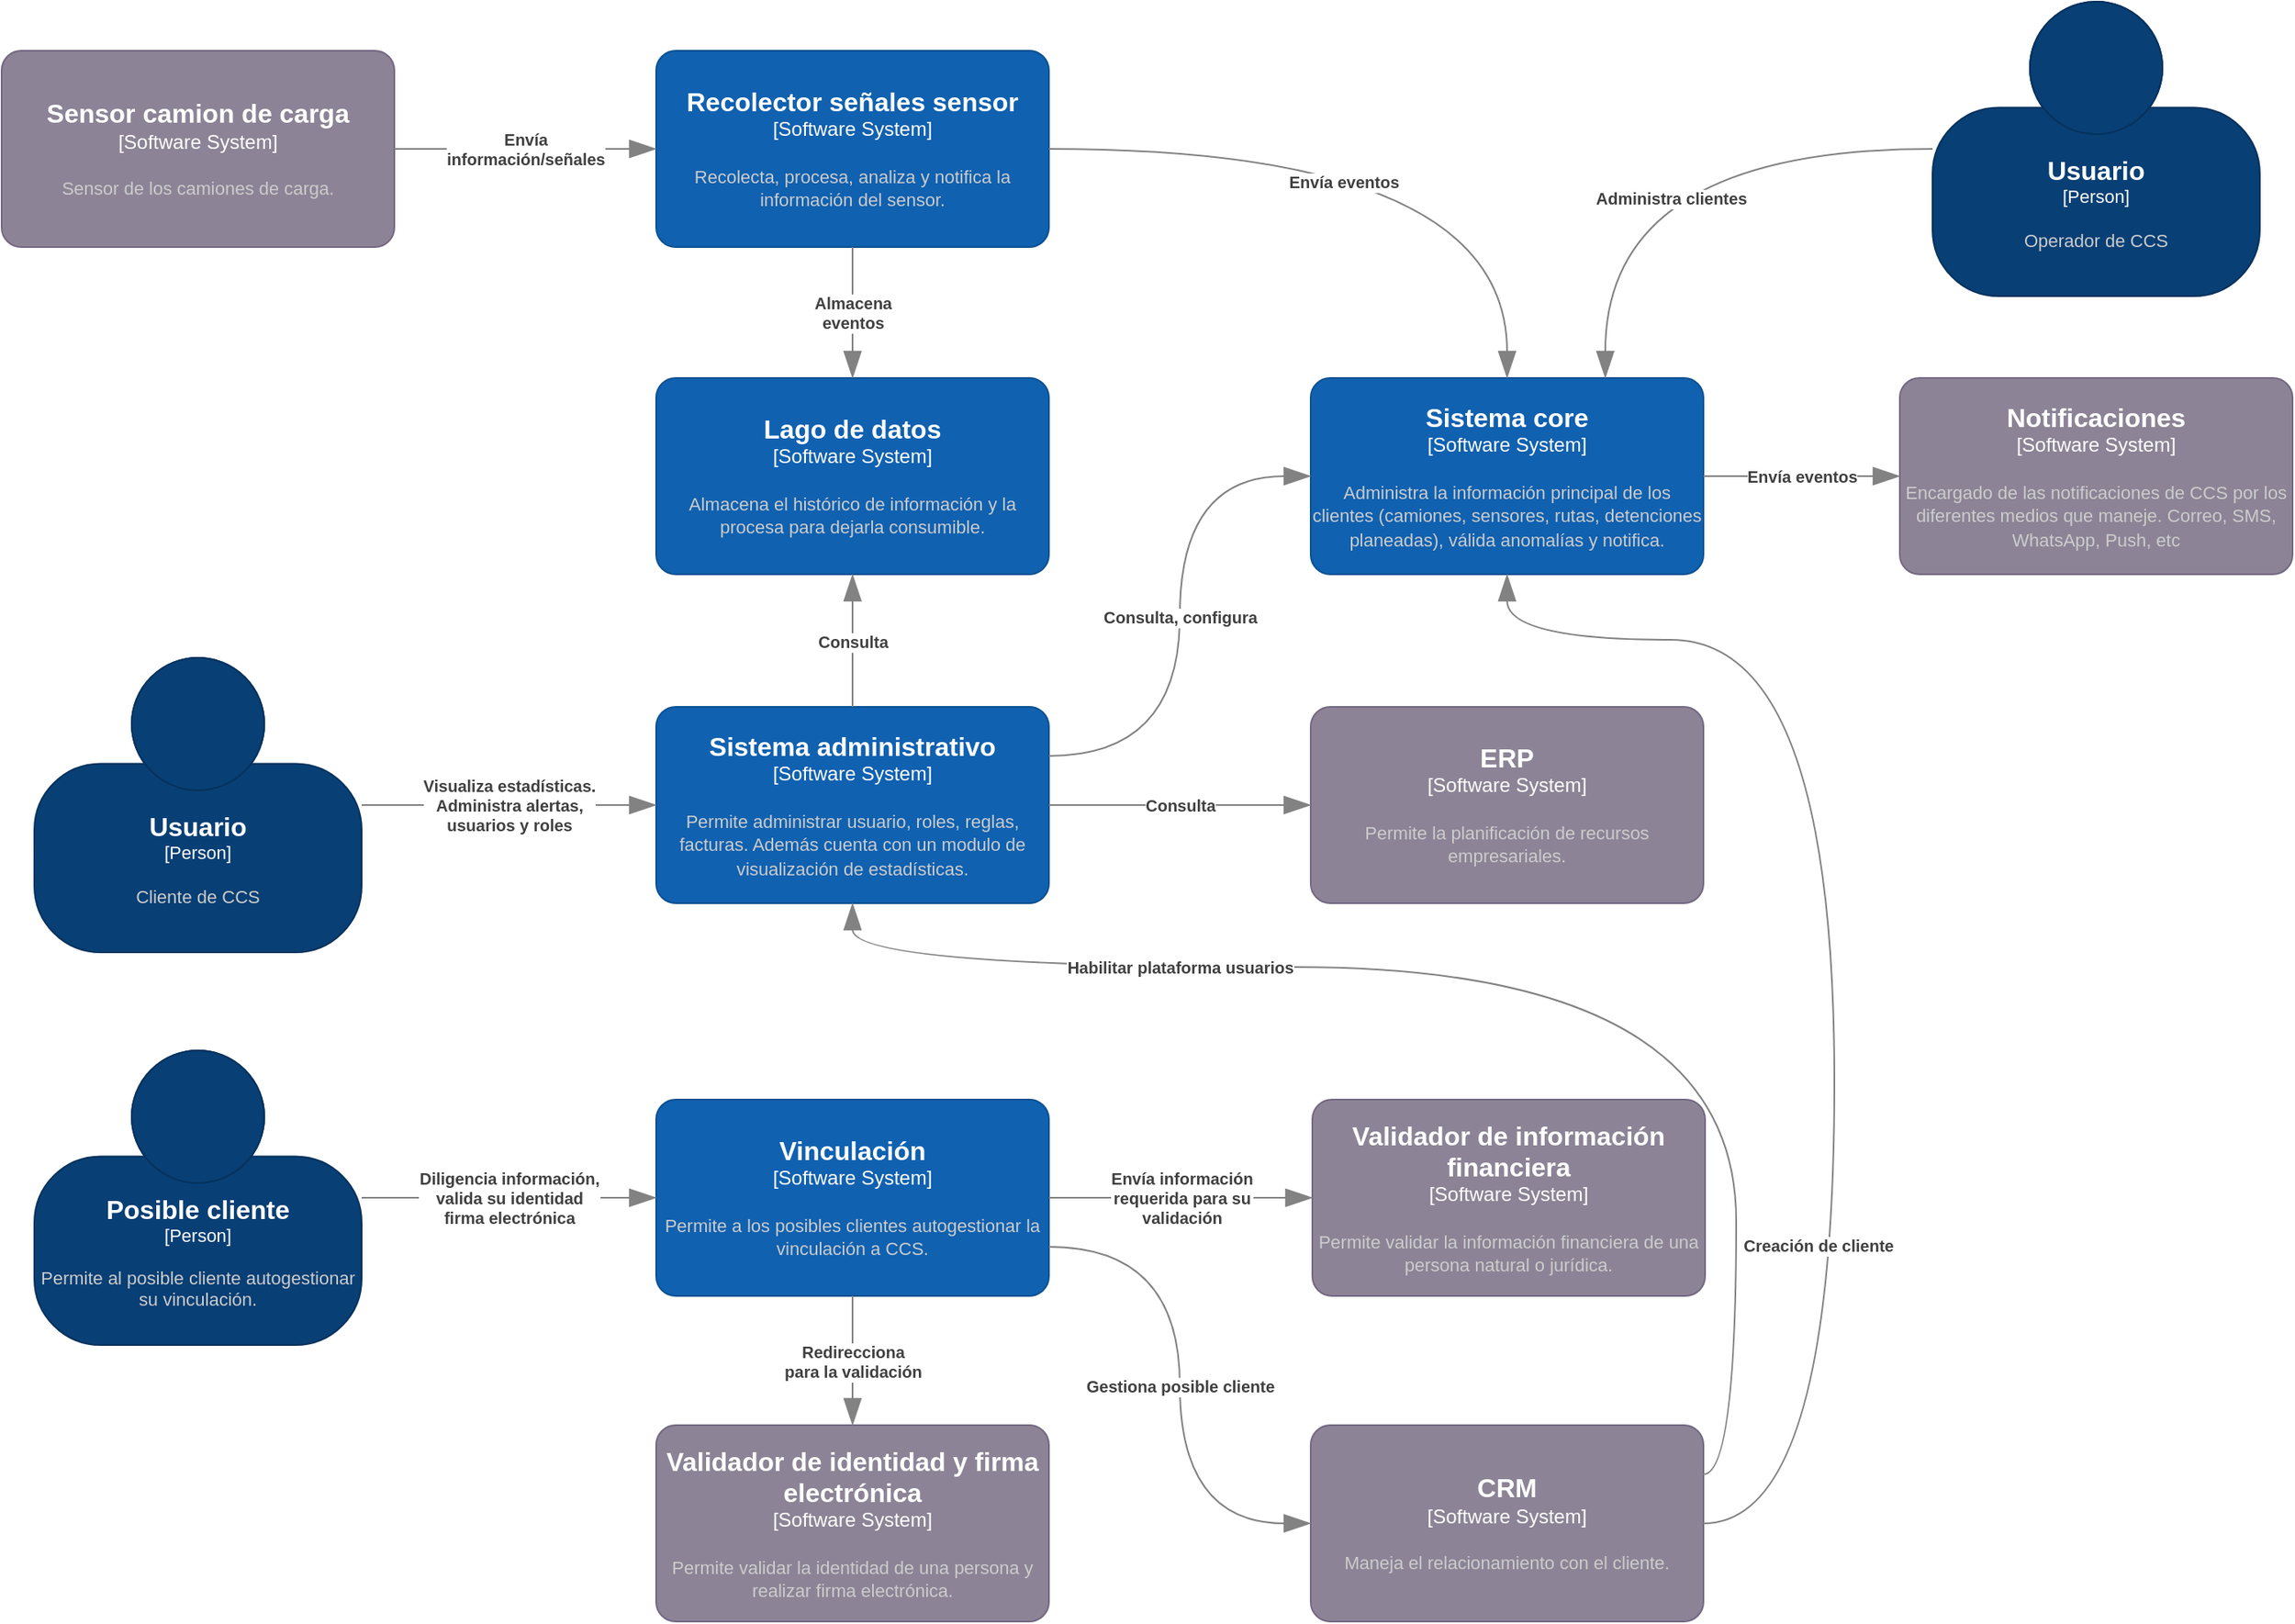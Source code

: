 <mxfile version="24.0.7" type="device" pages="6">
  <diagram name="System Context" id="xTgkS0eq7GEvX5YtV1-5">
    <mxGraphModel dx="1120" dy="476" grid="1" gridSize="10" guides="1" tooltips="1" connect="1" arrows="1" fold="1" page="1" pageScale="1" pageWidth="850" pageHeight="1100" math="0" shadow="0">
      <root>
        <mxCell id="0" />
        <mxCell id="1" parent="0" />
        <object placeholders="1" c4Name="Usuario" c4Type="Person" c4Description="Cliente de CCS" label="&lt;font style=&quot;font-size: 16px&quot;&gt;&lt;b&gt;%c4Name%&lt;/b&gt;&lt;/font&gt;&lt;div&gt;[%c4Type%]&lt;/div&gt;&lt;br&gt;&lt;div&gt;&lt;font style=&quot;font-size: 11px&quot;&gt;&lt;font color=&quot;#cccccc&quot;&gt;%c4Description%&lt;/font&gt;&lt;/div&gt;" id="99ESdZdCmdj4zYzrM2gD-1">
          <mxCell style="html=1;fontSize=11;dashed=0;whiteSpace=wrap;fillColor=#083F75;strokeColor=#06315C;fontColor=#ffffff;shape=mxgraph.c4.person2;align=center;metaEdit=1;points=[[0.5,0,0],[1,0.5,0],[1,0.75,0],[0.75,1,0],[0.5,1,0],[0.25,1,0],[0,0.75,0],[0,0.5,0]];resizable=0;" parent="1" vertex="1">
            <mxGeometry x="60" y="531" width="200" height="180" as="geometry" />
          </mxCell>
        </object>
        <object placeholders="1" c4Name="Recolector señales sensor" c4Type="Software System" c4Description="Recolecta, procesa, analiza y notifica la información del sensor." label="&lt;font style=&quot;font-size: 16px&quot;&gt;&lt;b&gt;%c4Name%&lt;/b&gt;&lt;/font&gt;&lt;div&gt;[%c4Type%]&lt;/div&gt;&lt;br&gt;&lt;div&gt;&lt;font style=&quot;font-size: 11px&quot;&gt;&lt;font color=&quot;#cccccc&quot;&gt;%c4Description%&lt;/font&gt;&lt;/div&gt;" id="99ESdZdCmdj4zYzrM2gD-2">
          <mxCell style="rounded=1;whiteSpace=wrap;html=1;labelBackgroundColor=none;fillColor=#1061B0;fontColor=#ffffff;align=center;arcSize=10;strokeColor=#0D5091;metaEdit=1;resizable=0;points=[[0.25,0,0],[0.5,0,0],[0.75,0,0],[1,0.25,0],[1,0.5,0],[1,0.75,0],[0.75,1,0],[0.5,1,0],[0.25,1,0],[0,0.75,0],[0,0.5,0],[0,0.25,0]];" parent="1" vertex="1">
            <mxGeometry x="440" y="160" width="240" height="120" as="geometry" />
          </mxCell>
        </object>
        <object placeholders="1" c4Name="Sensor camion de carga" c4Type="Software System" c4Description="Sensor de los camiones de carga." label="&lt;font style=&quot;font-size: 16px&quot;&gt;&lt;b&gt;%c4Name%&lt;/b&gt;&lt;/font&gt;&lt;div&gt;[%c4Type%]&lt;/div&gt;&lt;br&gt;&lt;div&gt;&lt;font style=&quot;font-size: 11px&quot;&gt;&lt;font color=&quot;#cccccc&quot;&gt;%c4Description%&lt;/font&gt;&lt;/div&gt;" id="99ESdZdCmdj4zYzrM2gD-3">
          <mxCell style="rounded=1;whiteSpace=wrap;html=1;labelBackgroundColor=none;fillColor=#8C8496;fontColor=#ffffff;align=center;arcSize=10;strokeColor=#736782;metaEdit=1;resizable=0;points=[[0.25,0,0],[0.5,0,0],[0.75,0,0],[1,0.25,0],[1,0.5,0],[1,0.75,0],[0.75,1,0],[0.5,1,0],[0.25,1,0],[0,0.75,0],[0,0.5,0],[0,0.25,0]];" parent="1" vertex="1">
            <mxGeometry x="40" y="160" width="240" height="120" as="geometry" />
          </mxCell>
        </object>
        <object placeholders="1" c4Name="Lago de datos" c4Type="Software System" c4Description="Almacena el histórico de información y la procesa para dejarla consumible." label="&lt;font style=&quot;font-size: 16px&quot;&gt;&lt;b&gt;%c4Name%&lt;/b&gt;&lt;/font&gt;&lt;div&gt;[%c4Type%]&lt;/div&gt;&lt;br&gt;&lt;div&gt;&lt;font style=&quot;font-size: 11px&quot;&gt;&lt;font color=&quot;#cccccc&quot;&gt;%c4Description%&lt;/font&gt;&lt;/div&gt;" id="99ESdZdCmdj4zYzrM2gD-4">
          <mxCell style="rounded=1;whiteSpace=wrap;html=1;labelBackgroundColor=none;fillColor=#1061B0;fontColor=#ffffff;align=center;arcSize=10;strokeColor=#0D5091;metaEdit=1;resizable=0;points=[[0.25,0,0],[0.5,0,0],[0.75,0,0],[1,0.25,0],[1,0.5,0],[1,0.75,0],[0.75,1,0],[0.5,1,0],[0.25,1,0],[0,0.75,0],[0,0.5,0],[0,0.25,0]];" parent="1" vertex="1">
            <mxGeometry x="440" y="360" width="240" height="120" as="geometry" />
          </mxCell>
        </object>
        <object placeholders="1" c4Name="Vinculación" c4Type="Software System" c4Description="Permite a los posibles clientes autogestionar la vinculación a CCS." label="&lt;font style=&quot;font-size: 16px&quot;&gt;&lt;b&gt;%c4Name%&lt;/b&gt;&lt;/font&gt;&lt;div&gt;[%c4Type%]&lt;/div&gt;&lt;br&gt;&lt;div&gt;&lt;font style=&quot;font-size: 11px&quot;&gt;&lt;font color=&quot;#cccccc&quot;&gt;%c4Description%&lt;/font&gt;&lt;/div&gt;" id="99ESdZdCmdj4zYzrM2gD-5">
          <mxCell style="rounded=1;whiteSpace=wrap;html=1;labelBackgroundColor=none;fillColor=#1061B0;fontColor=#ffffff;align=center;arcSize=10;strokeColor=#0D5091;metaEdit=1;resizable=0;points=[[0.25,0,0],[0.5,0,0],[0.75,0,0],[1,0.25,0],[1,0.5,0],[1,0.75,0],[0.75,1,0],[0.5,1,0],[0.25,1,0],[0,0.75,0],[0,0.5,0],[0,0.25,0]];" parent="1" vertex="1">
            <mxGeometry x="440" y="801" width="240" height="120" as="geometry" />
          </mxCell>
        </object>
        <object placeholders="1" c4Name="Sistema administrativo" c4Type="Software System" c4Description="Permite administrar usuario, roles, reglas, facturas. Además cuenta con un modulo de visualización de estadísticas." label="&lt;font style=&quot;font-size: 16px&quot;&gt;&lt;b&gt;%c4Name%&lt;/b&gt;&lt;/font&gt;&lt;div&gt;[%c4Type%]&lt;/div&gt;&lt;br&gt;&lt;div&gt;&lt;font style=&quot;font-size: 11px&quot;&gt;&lt;font color=&quot;#cccccc&quot;&gt;%c4Description%&lt;/font&gt;&lt;/div&gt;" id="99ESdZdCmdj4zYzrM2gD-6">
          <mxCell style="rounded=1;whiteSpace=wrap;html=1;labelBackgroundColor=none;fillColor=#1061B0;fontColor=#ffffff;align=center;arcSize=10;strokeColor=#0D5091;metaEdit=1;resizable=0;points=[[0.25,0,0],[0.5,0,0],[0.75,0,0],[1,0.25,0],[1,0.5,0],[1,0.75,0],[0.75,1,0],[0.5,1,0],[0.25,1,0],[0,0.75,0],[0,0.5,0],[0,0.25,0]];" parent="1" vertex="1">
            <mxGeometry x="440" y="561" width="240" height="120" as="geometry" />
          </mxCell>
        </object>
        <object placeholders="1" c4Type="Relationship" c4Description="Envía &#xa;información/señales" label="&lt;div style=&quot;text-align: left&quot;&gt;&lt;div style=&quot;text-align: center&quot;&gt;&lt;b&gt;%c4Description%&lt;/b&gt;&lt;/div&gt;" id="99ESdZdCmdj4zYzrM2gD-7">
          <mxCell style="endArrow=blockThin;html=1;fontSize=10;fontColor=#404040;strokeWidth=1;endFill=1;strokeColor=#828282;elbow=vertical;metaEdit=1;endSize=14;startSize=14;jumpStyle=arc;jumpSize=16;rounded=0;edgeStyle=orthogonalEdgeStyle;curved=1;exitX=1;exitY=0.5;exitDx=0;exitDy=0;exitPerimeter=0;entryX=0;entryY=0.5;entryDx=0;entryDy=0;entryPerimeter=0;" parent="1" source="99ESdZdCmdj4zYzrM2gD-3" target="99ESdZdCmdj4zYzrM2gD-2" edge="1">
            <mxGeometry width="240" relative="1" as="geometry">
              <mxPoint x="390" y="300" as="sourcePoint" />
              <mxPoint x="630" y="300" as="targetPoint" />
            </mxGeometry>
          </mxCell>
        </object>
        <object placeholders="1" c4Type="Relationship" c4Description="Almacena &#xa;eventos" label="&lt;div style=&quot;text-align: left&quot;&gt;&lt;div style=&quot;text-align: center&quot;&gt;&lt;b&gt;%c4Description%&lt;/b&gt;&lt;/div&gt;" id="99ESdZdCmdj4zYzrM2gD-8">
          <mxCell style="endArrow=blockThin;html=1;fontSize=10;fontColor=#404040;strokeWidth=1;endFill=1;strokeColor=#828282;elbow=vertical;metaEdit=1;endSize=14;startSize=14;jumpStyle=arc;jumpSize=16;rounded=0;edgeStyle=orthogonalEdgeStyle;curved=1;exitX=0.5;exitY=1;exitDx=0;exitDy=0;exitPerimeter=0;" parent="1" source="99ESdZdCmdj4zYzrM2gD-2" target="99ESdZdCmdj4zYzrM2gD-4" edge="1">
            <mxGeometry width="240" relative="1" as="geometry">
              <mxPoint x="620" y="300" as="sourcePoint" />
              <mxPoint x="860" y="300" as="targetPoint" />
            </mxGeometry>
          </mxCell>
        </object>
        <object placeholders="1" c4Name="Posible cliente" c4Type="Person" c4Description="Permite al posible cliente autogestionar su vinculación." label="&lt;font style=&quot;font-size: 16px&quot;&gt;&lt;b&gt;%c4Name%&lt;/b&gt;&lt;/font&gt;&lt;div&gt;[%c4Type%]&lt;/div&gt;&lt;br&gt;&lt;div&gt;&lt;font style=&quot;font-size: 11px&quot;&gt;&lt;font color=&quot;#cccccc&quot;&gt;%c4Description%&lt;/font&gt;&lt;/div&gt;" id="99ESdZdCmdj4zYzrM2gD-9">
          <mxCell style="html=1;fontSize=11;dashed=0;whiteSpace=wrap;fillColor=#083F75;strokeColor=#06315C;fontColor=#ffffff;shape=mxgraph.c4.person2;align=center;metaEdit=1;points=[[0.5,0,0],[1,0.5,0],[1,0.75,0],[0.75,1,0],[0.5,1,0],[0.25,1,0],[0,0.75,0],[0,0.5,0]];resizable=0;" parent="1" vertex="1">
            <mxGeometry x="60" y="771" width="200" height="180" as="geometry" />
          </mxCell>
        </object>
        <object placeholders="1" c4Type="Relationship" c4Description="Visualiza estadísticas.&#xa;Administra alertas,&#xa;usuarios y roles" label="&lt;div style=&quot;text-align: left&quot;&gt;&lt;div style=&quot;text-align: center&quot;&gt;&lt;b&gt;%c4Description%&lt;/b&gt;&lt;/div&gt;" id="99ESdZdCmdj4zYzrM2gD-10">
          <mxCell style="endArrow=blockThin;html=1;fontSize=10;fontColor=#404040;strokeWidth=1;endFill=1;strokeColor=#828282;elbow=vertical;metaEdit=1;endSize=14;startSize=14;jumpStyle=arc;jumpSize=16;rounded=0;edgeStyle=orthogonalEdgeStyle;curved=1;exitX=1;exitY=0.5;exitDx=0;exitDy=0;exitPerimeter=0;entryX=0;entryY=0.5;entryDx=0;entryDy=0;entryPerimeter=0;" parent="1" source="99ESdZdCmdj4zYzrM2gD-1" target="99ESdZdCmdj4zYzrM2gD-6" edge="1">
            <mxGeometry width="240" relative="1" as="geometry">
              <mxPoint x="450" y="741" as="sourcePoint" />
              <mxPoint x="690" y="741" as="targetPoint" />
            </mxGeometry>
          </mxCell>
        </object>
        <object placeholders="1" c4Type="Relationship" c4Description="Diligencia información,&#xa;valida su identidad&#xa;firma electrónica" label="&lt;div style=&quot;text-align: left&quot;&gt;&lt;div style=&quot;text-align: center&quot;&gt;&lt;b&gt;%c4Description%&lt;/b&gt;&lt;/div&gt;" id="99ESdZdCmdj4zYzrM2gD-11">
          <mxCell style="endArrow=blockThin;html=1;fontSize=10;fontColor=#404040;strokeWidth=1;endFill=1;strokeColor=#828282;elbow=vertical;metaEdit=1;endSize=14;startSize=14;jumpStyle=arc;jumpSize=16;rounded=0;edgeStyle=orthogonalEdgeStyle;curved=1;exitX=1;exitY=0.5;exitDx=0;exitDy=0;exitPerimeter=0;entryX=0;entryY=0.5;entryDx=0;entryDy=0;entryPerimeter=0;" parent="1" source="99ESdZdCmdj4zYzrM2gD-9" target="99ESdZdCmdj4zYzrM2gD-5" edge="1">
            <mxGeometry width="240" relative="1" as="geometry">
              <mxPoint x="450" y="741" as="sourcePoint" />
              <mxPoint x="690" y="741" as="targetPoint" />
            </mxGeometry>
          </mxCell>
        </object>
        <object placeholders="1" c4Name="Validador de identidad y firma electrónica" c4Type="Software System" c4Description="Permite validar la identidad de una persona y realizar firma electrónica." label="&lt;font style=&quot;font-size: 16px&quot;&gt;&lt;b&gt;%c4Name%&lt;/b&gt;&lt;/font&gt;&lt;div&gt;[%c4Type%]&lt;/div&gt;&lt;br&gt;&lt;div&gt;&lt;font style=&quot;font-size: 11px&quot;&gt;&lt;font color=&quot;#cccccc&quot;&gt;%c4Description%&lt;/font&gt;&lt;/div&gt;" id="OGESJ-MrIu6zL16pYU_W-3">
          <mxCell style="rounded=1;whiteSpace=wrap;html=1;labelBackgroundColor=none;fillColor=#8C8496;fontColor=#ffffff;align=center;arcSize=10;strokeColor=#736782;metaEdit=1;resizable=0;points=[[0.25,0,0],[0.5,0,0],[0.75,0,0],[1,0.25,0],[1,0.5,0],[1,0.75,0],[0.75,1,0],[0.5,1,0],[0.25,1,0],[0,0.75,0],[0,0.5,0],[0,0.25,0]];" parent="1" vertex="1">
            <mxGeometry x="440" y="1000" width="240" height="120" as="geometry" />
          </mxCell>
        </object>
        <object placeholders="1" c4Name="Validador de información financiera" c4Type="Software System" c4Description="Permite validar la información financiera de una persona natural o jurídica." label="&lt;font style=&quot;font-size: 16px&quot;&gt;&lt;b&gt;%c4Name%&lt;/b&gt;&lt;/font&gt;&lt;div&gt;[%c4Type%]&lt;/div&gt;&lt;br&gt;&lt;div&gt;&lt;font style=&quot;font-size: 11px&quot;&gt;&lt;font color=&quot;#cccccc&quot;&gt;%c4Description%&lt;/font&gt;&lt;/div&gt;" id="OGESJ-MrIu6zL16pYU_W-4">
          <mxCell style="rounded=1;whiteSpace=wrap;html=1;labelBackgroundColor=none;fillColor=#8C8496;fontColor=#ffffff;align=center;arcSize=10;strokeColor=#736782;metaEdit=1;resizable=0;points=[[0.25,0,0],[0.5,0,0],[0.75,0,0],[1,0.25,0],[1,0.5,0],[1,0.75,0],[0.75,1,0],[0.5,1,0],[0.25,1,0],[0,0.75,0],[0,0.5,0],[0,0.25,0]];" parent="1" vertex="1">
            <mxGeometry x="841" y="801" width="240" height="120" as="geometry" />
          </mxCell>
        </object>
        <object placeholders="1" c4Type="Relationship" c4Description="Redirecciona &#xa;para la validación" label="&lt;div style=&quot;text-align: left&quot;&gt;&lt;div style=&quot;text-align: center&quot;&gt;&lt;b&gt;%c4Description%&lt;/b&gt;&lt;/div&gt;" id="OGESJ-MrIu6zL16pYU_W-5">
          <mxCell style="endArrow=blockThin;html=1;fontSize=10;fontColor=#404040;strokeWidth=1;endFill=1;strokeColor=#828282;elbow=vertical;metaEdit=1;endSize=14;startSize=14;jumpStyle=arc;jumpSize=16;rounded=0;edgeStyle=orthogonalEdgeStyle;curved=1;entryX=0.5;entryY=0;entryDx=0;entryDy=0;entryPerimeter=0;exitX=0.5;exitY=1;exitDx=0;exitDy=0;exitPerimeter=0;" parent="1" source="99ESdZdCmdj4zYzrM2gD-5" target="OGESJ-MrIu6zL16pYU_W-3" edge="1">
            <mxGeometry width="240" relative="1" as="geometry">
              <mxPoint x="750" y="760" as="sourcePoint" />
              <mxPoint x="990" y="760" as="targetPoint" />
              <Array as="points">
                <mxPoint x="560" y="970" />
                <mxPoint x="560" y="970" />
              </Array>
            </mxGeometry>
          </mxCell>
        </object>
        <object placeholders="1" c4Type="Relationship" c4Description="Envía información &#xa;requerida para su &#xa;validación" label="&lt;div style=&quot;text-align: left&quot;&gt;&lt;div style=&quot;text-align: center&quot;&gt;&lt;b&gt;%c4Description%&lt;/b&gt;&lt;/div&gt;" id="OGESJ-MrIu6zL16pYU_W-6">
          <mxCell style="endArrow=blockThin;html=1;fontSize=10;fontColor=#404040;strokeWidth=1;endFill=1;strokeColor=#828282;elbow=vertical;metaEdit=1;endSize=14;startSize=14;jumpStyle=arc;jumpSize=16;rounded=0;edgeStyle=orthogonalEdgeStyle;curved=1;exitX=1;exitY=0.5;exitDx=0;exitDy=0;exitPerimeter=0;entryX=0;entryY=0.5;entryDx=0;entryDy=0;entryPerimeter=0;" parent="1" source="99ESdZdCmdj4zYzrM2gD-5" target="OGESJ-MrIu6zL16pYU_W-4" edge="1">
            <mxGeometry width="240" relative="1" as="geometry">
              <mxPoint x="750" y="760" as="sourcePoint" />
              <mxPoint x="990" y="760" as="targetPoint" />
            </mxGeometry>
          </mxCell>
        </object>
        <object placeholders="1" c4Name="Notificaciones" c4Type="Software System" c4Description="Encargado de las notificaciones de CCS por los diferentes medios que maneje. Correo, SMS, WhatsApp, Push, etc" label="&lt;font style=&quot;font-size: 16px&quot;&gt;&lt;b&gt;%c4Name%&lt;/b&gt;&lt;/font&gt;&lt;div&gt;[%c4Type%]&lt;/div&gt;&lt;br&gt;&lt;div&gt;&lt;font style=&quot;font-size: 11px&quot;&gt;&lt;font color=&quot;#cccccc&quot;&gt;%c4Description%&lt;/font&gt;&lt;/div&gt;" id="OGESJ-MrIu6zL16pYU_W-12">
          <mxCell style="rounded=1;whiteSpace=wrap;html=1;labelBackgroundColor=none;fillColor=#8C8496;fontColor=#ffffff;align=center;arcSize=10;strokeColor=#736782;metaEdit=1;resizable=0;points=[[0.25,0,0],[0.5,0,0],[0.75,0,0],[1,0.25,0],[1,0.5,0],[1,0.75,0],[0.75,1,0],[0.5,1,0],[0.25,1,0],[0,0.75,0],[0,0.5,0],[0,0.25,0]];" parent="1" vertex="1">
            <mxGeometry x="1200" y="360" width="240" height="120" as="geometry" />
          </mxCell>
        </object>
        <object placeholders="1" c4Name="Sistema core" c4Type="Software System" c4Description="Administra la información principal de los clientes (camiones, sensores, rutas, detenciones planeadas), válida anomalías y notifica." label="&lt;font style=&quot;font-size: 16px&quot;&gt;&lt;b&gt;%c4Name%&lt;/b&gt;&lt;/font&gt;&lt;div&gt;[%c4Type%]&lt;/div&gt;&lt;br&gt;&lt;div&gt;&lt;font style=&quot;font-size: 11px&quot;&gt;&lt;font color=&quot;#cccccc&quot;&gt;%c4Description%&lt;/font&gt;&lt;/div&gt;" id="OGESJ-MrIu6zL16pYU_W-13">
          <mxCell style="rounded=1;whiteSpace=wrap;html=1;labelBackgroundColor=none;fillColor=#1061B0;fontColor=#ffffff;align=center;arcSize=10;strokeColor=#0D5091;metaEdit=1;resizable=0;points=[[0.25,0,0],[0.5,0,0],[0.75,0,0],[1,0.25,0],[1,0.5,0],[1,0.75,0],[0.75,1,0],[0.5,1,0],[0.25,1,0],[0,0.75,0],[0,0.5,0],[0,0.25,0]];" parent="1" vertex="1">
            <mxGeometry x="840" y="360" width="240" height="120" as="geometry" />
          </mxCell>
        </object>
        <object placeholders="1" c4Type="Relationship" c4Description="Envía eventos" label="&lt;div style=&quot;text-align: left&quot;&gt;&lt;div style=&quot;text-align: center&quot;&gt;&lt;b&gt;%c4Description%&lt;/b&gt;&lt;/div&gt;" id="OGESJ-MrIu6zL16pYU_W-14">
          <mxCell style="endArrow=blockThin;html=1;fontSize=10;fontColor=#404040;strokeWidth=1;endFill=1;strokeColor=#828282;elbow=vertical;metaEdit=1;endSize=14;startSize=14;jumpStyle=arc;jumpSize=16;rounded=0;edgeStyle=orthogonalEdgeStyle;curved=1;entryX=0.5;entryY=0;entryDx=0;entryDy=0;entryPerimeter=0;" parent="1" source="99ESdZdCmdj4zYzrM2gD-2" target="OGESJ-MrIu6zL16pYU_W-13" edge="1">
            <mxGeometry x="-0.143" y="-20" width="240" relative="1" as="geometry">
              <mxPoint x="750" y="370" as="sourcePoint" />
              <mxPoint x="990" y="370" as="targetPoint" />
              <mxPoint as="offset" />
            </mxGeometry>
          </mxCell>
        </object>
        <object placeholders="1" c4Type="Relationship" c4Description="Consulta, configura" label="&lt;div style=&quot;text-align: left&quot;&gt;&lt;div style=&quot;text-align: center&quot;&gt;&lt;b&gt;%c4Description%&lt;/b&gt;&lt;/div&gt;" id="OGESJ-MrIu6zL16pYU_W-16">
          <mxCell style="endArrow=blockThin;html=1;fontSize=10;fontColor=#404040;strokeWidth=1;endFill=1;strokeColor=#828282;elbow=vertical;metaEdit=1;endSize=14;startSize=14;jumpStyle=arc;jumpSize=16;rounded=0;edgeStyle=orthogonalEdgeStyle;curved=1;exitX=1;exitY=0.25;exitDx=0;exitDy=0;exitPerimeter=0;entryX=0;entryY=0.5;entryDx=0;entryDy=0;entryPerimeter=0;" parent="1" source="99ESdZdCmdj4zYzrM2gD-6" target="OGESJ-MrIu6zL16pYU_W-13" edge="1">
            <mxGeometry width="240" relative="1" as="geometry">
              <mxPoint x="750" y="460" as="sourcePoint" />
              <mxPoint x="990" y="460" as="targetPoint" />
            </mxGeometry>
          </mxCell>
        </object>
        <object placeholders="1" c4Type="Relationship" c4Description="Consulta" label="&lt;div style=&quot;text-align: left&quot;&gt;&lt;div style=&quot;text-align: center&quot;&gt;&lt;b&gt;%c4Description%&lt;/b&gt;&lt;/div&gt;" id="OGESJ-MrIu6zL16pYU_W-19">
          <mxCell style="endArrow=blockThin;html=1;fontSize=10;fontColor=#404040;strokeWidth=1;endFill=1;strokeColor=#828282;elbow=vertical;metaEdit=1;endSize=14;startSize=14;jumpStyle=arc;jumpSize=16;rounded=0;edgeStyle=orthogonalEdgeStyle;curved=1;exitX=0.5;exitY=0;exitDx=0;exitDy=0;exitPerimeter=0;entryX=0.5;entryY=1;entryDx=0;entryDy=0;entryPerimeter=0;" parent="1" source="99ESdZdCmdj4zYzrM2gD-6" target="99ESdZdCmdj4zYzrM2gD-4" edge="1">
            <mxGeometry width="240" relative="1" as="geometry">
              <mxPoint x="750" y="530" as="sourcePoint" />
              <mxPoint x="990" y="530" as="targetPoint" />
            </mxGeometry>
          </mxCell>
        </object>
        <object placeholders="1" c4Type="Relationship" c4Description="Envía eventos" label="&lt;div style=&quot;text-align: left&quot;&gt;&lt;div style=&quot;text-align: center&quot;&gt;&lt;b&gt;%c4Description%&lt;/b&gt;&lt;/div&gt;" id="OGESJ-MrIu6zL16pYU_W-20">
          <mxCell style="endArrow=blockThin;html=1;fontSize=10;fontColor=#404040;strokeWidth=1;endFill=1;strokeColor=#828282;elbow=vertical;metaEdit=1;endSize=14;startSize=14;jumpStyle=arc;jumpSize=16;rounded=0;edgeStyle=orthogonalEdgeStyle;curved=1;exitX=1;exitY=0.5;exitDx=0;exitDy=0;exitPerimeter=0;entryX=0;entryY=0.5;entryDx=0;entryDy=0;entryPerimeter=0;" parent="1" source="OGESJ-MrIu6zL16pYU_W-13" target="OGESJ-MrIu6zL16pYU_W-12" edge="1">
            <mxGeometry width="240" relative="1" as="geometry">
              <mxPoint x="750" y="530" as="sourcePoint" />
              <mxPoint x="990" y="530" as="targetPoint" />
            </mxGeometry>
          </mxCell>
        </object>
        <object placeholders="1" c4Name="CRM" c4Type="Software System" c4Description="Maneja el relacionamiento con el cliente." label="&lt;font style=&quot;font-size: 16px&quot;&gt;&lt;b&gt;%c4Name%&lt;/b&gt;&lt;/font&gt;&lt;div&gt;[%c4Type%]&lt;/div&gt;&lt;br&gt;&lt;div&gt;&lt;font style=&quot;font-size: 11px&quot;&gt;&lt;font color=&quot;#cccccc&quot;&gt;%c4Description%&lt;/font&gt;&lt;/div&gt;" id="F6pbYReQkCGzhrzrbLlR-1">
          <mxCell style="rounded=1;whiteSpace=wrap;html=1;labelBackgroundColor=none;fillColor=#8C8496;fontColor=#ffffff;align=center;arcSize=10;strokeColor=#736782;metaEdit=1;resizable=0;points=[[0.25,0,0],[0.5,0,0],[0.75,0,0],[1,0.25,0],[1,0.5,0],[1,0.75,0],[0.75,1,0],[0.5,1,0],[0.25,1,0],[0,0.75,0],[0,0.5,0],[0,0.25,0]];" parent="1" vertex="1">
            <mxGeometry x="840" y="1000" width="240" height="120" as="geometry" />
          </mxCell>
        </object>
        <object placeholders="1" c4Type="Relationship" c4Description="Gestiona posible cliente" label="&lt;div style=&quot;text-align: left&quot;&gt;&lt;div style=&quot;text-align: center&quot;&gt;&lt;b&gt;%c4Description%&lt;/b&gt;&lt;/div&gt;" id="F6pbYReQkCGzhrzrbLlR-2">
          <mxCell style="endArrow=blockThin;html=1;fontSize=10;fontColor=#404040;strokeWidth=1;endFill=1;strokeColor=#828282;elbow=vertical;metaEdit=1;endSize=14;startSize=14;jumpStyle=arc;jumpSize=16;rounded=0;edgeStyle=orthogonalEdgeStyle;curved=1;exitX=1;exitY=0.75;exitDx=0;exitDy=0;exitPerimeter=0;entryX=0;entryY=0.5;entryDx=0;entryDy=0;entryPerimeter=0;" parent="1" source="99ESdZdCmdj4zYzrM2gD-5" target="F6pbYReQkCGzhrzrbLlR-1" edge="1">
            <mxGeometry width="240" relative="1" as="geometry">
              <mxPoint x="460" y="850" as="sourcePoint" />
              <mxPoint x="700" y="850" as="targetPoint" />
            </mxGeometry>
          </mxCell>
        </object>
        <object placeholders="1" c4Name="ERP" c4Type="Software System" c4Description="Permite la planificación de recursos empresariales." label="&lt;font style=&quot;font-size: 16px&quot;&gt;&lt;b&gt;%c4Name%&lt;/b&gt;&lt;/font&gt;&lt;div&gt;[%c4Type%]&lt;/div&gt;&lt;br&gt;&lt;div&gt;&lt;font style=&quot;font-size: 11px&quot;&gt;&lt;font color=&quot;#cccccc&quot;&gt;%c4Description%&lt;/font&gt;&lt;/div&gt;" id="F6pbYReQkCGzhrzrbLlR-3">
          <mxCell style="rounded=1;whiteSpace=wrap;html=1;labelBackgroundColor=none;fillColor=#8C8496;fontColor=#ffffff;align=center;arcSize=10;strokeColor=#736782;metaEdit=1;resizable=0;points=[[0.25,0,0],[0.5,0,0],[0.75,0,0],[1,0.25,0],[1,0.5,0],[1,0.75,0],[0.75,1,0],[0.5,1,0],[0.25,1,0],[0,0.75,0],[0,0.5,0],[0,0.25,0]];" parent="1" vertex="1">
            <mxGeometry x="840" y="561" width="240" height="120" as="geometry" />
          </mxCell>
        </object>
        <object placeholders="1" c4Type="Relationship" c4Description="Consulta" label="&lt;div style=&quot;text-align: left&quot;&gt;&lt;div style=&quot;text-align: center&quot;&gt;&lt;b&gt;%c4Description%&lt;/b&gt;&lt;/div&gt;" id="F6pbYReQkCGzhrzrbLlR-4">
          <mxCell style="endArrow=blockThin;html=1;fontSize=10;fontColor=#404040;strokeWidth=1;endFill=1;strokeColor=#828282;elbow=vertical;metaEdit=1;endSize=14;startSize=14;jumpStyle=arc;jumpSize=16;rounded=0;edgeStyle=orthogonalEdgeStyle;curved=1;exitX=1;exitY=0.5;exitDx=0;exitDy=0;exitPerimeter=0;entryX=0;entryY=0.5;entryDx=0;entryDy=0;entryPerimeter=0;" parent="1" source="99ESdZdCmdj4zYzrM2gD-6" target="F6pbYReQkCGzhrzrbLlR-3" edge="1">
            <mxGeometry width="240" relative="1" as="geometry">
              <mxPoint x="780" y="690" as="sourcePoint" />
              <mxPoint x="1020" y="690" as="targetPoint" />
            </mxGeometry>
          </mxCell>
        </object>
        <object placeholders="1" c4Type="Relationship" c4Description="Creación de cliente" label="&lt;div style=&quot;text-align: left&quot;&gt;&lt;div style=&quot;text-align: center&quot;&gt;&lt;b&gt;%c4Description%&lt;/b&gt;&lt;/div&gt;" id="08qkOzM1_1105D-fPzYE-1">
          <mxCell style="endArrow=blockThin;html=1;fontSize=10;fontColor=#404040;strokeWidth=1;endFill=1;strokeColor=#828282;elbow=vertical;metaEdit=1;endSize=14;startSize=14;jumpStyle=arc;jumpSize=16;rounded=0;edgeStyle=orthogonalEdgeStyle;curved=1;exitX=1;exitY=0.5;exitDx=0;exitDy=0;exitPerimeter=0;entryX=0.5;entryY=1;entryDx=0;entryDy=0;entryPerimeter=0;" parent="1" source="F6pbYReQkCGzhrzrbLlR-1" target="OGESJ-MrIu6zL16pYU_W-13" edge="1">
            <mxGeometry x="-0.418" y="10" width="240" relative="1" as="geometry">
              <mxPoint x="750" y="600" as="sourcePoint" />
              <mxPoint x="990" y="600" as="targetPoint" />
              <Array as="points">
                <mxPoint x="1160" y="1060" />
                <mxPoint x="1160" y="520" />
                <mxPoint x="960" y="520" />
              </Array>
              <mxPoint as="offset" />
            </mxGeometry>
          </mxCell>
        </object>
        <object placeholders="1" c4Type="Relationship" c4Description="Habilitar plataforma usuarios" label="&lt;div style=&quot;text-align: left&quot;&gt;&lt;div style=&quot;text-align: center&quot;&gt;&lt;b&gt;%c4Description%&lt;/b&gt;&lt;/div&gt;" id="08qkOzM1_1105D-fPzYE-4">
          <mxCell style="endArrow=blockThin;html=1;fontSize=10;fontColor=#404040;strokeWidth=1;endFill=1;strokeColor=#828282;elbow=vertical;metaEdit=1;endSize=14;startSize=14;jumpStyle=arc;jumpSize=16;rounded=0;edgeStyle=orthogonalEdgeStyle;curved=1;entryX=0.5;entryY=1;entryDx=0;entryDy=0;entryPerimeter=0;exitX=1;exitY=0.25;exitDx=0;exitDy=0;exitPerimeter=0;" parent="1" source="F6pbYReQkCGzhrzrbLlR-1" target="99ESdZdCmdj4zYzrM2gD-6" edge="1">
            <mxGeometry x="0.474" width="240" relative="1" as="geometry">
              <mxPoint x="610" y="770" as="sourcePoint" />
              <mxPoint x="990" y="630" as="targetPoint" />
              <Array as="points">
                <mxPoint x="1100" y="1030" />
                <mxPoint x="1100" y="720" />
                <mxPoint x="560" y="720" />
              </Array>
              <mxPoint as="offset" />
            </mxGeometry>
          </mxCell>
        </object>
        <object placeholders="1" c4Name="Usuario" c4Type="Person" c4Description="Operador de CCS" label="&lt;font style=&quot;font-size: 16px&quot;&gt;&lt;b&gt;%c4Name%&lt;/b&gt;&lt;/font&gt;&lt;div&gt;[%c4Type%]&lt;/div&gt;&lt;br&gt;&lt;div&gt;&lt;font style=&quot;font-size: 11px&quot;&gt;&lt;font color=&quot;#cccccc&quot;&gt;%c4Description%&lt;/font&gt;&lt;/div&gt;" id="K07ue8cGJTxpasbuF7JR-1">
          <mxCell style="html=1;fontSize=11;dashed=0;whiteSpace=wrap;fillColor=#083F75;strokeColor=#06315C;fontColor=#ffffff;shape=mxgraph.c4.person2;align=center;metaEdit=1;points=[[0.5,0,0],[1,0.5,0],[1,0.75,0],[0.75,1,0],[0.5,1,0],[0.25,1,0],[0,0.75,0],[0,0.5,0]];resizable=0;" parent="1" vertex="1">
            <mxGeometry x="1220" y="130" width="200" height="180" as="geometry" />
          </mxCell>
        </object>
        <object placeholders="1" c4Type="Relationship" c4Description="Administra clientes" label="&lt;div style=&quot;text-align: left&quot;&gt;&lt;div style=&quot;text-align: center&quot;&gt;&lt;b&gt;%c4Description%&lt;/b&gt;&lt;/div&gt;" id="K07ue8cGJTxpasbuF7JR-2">
          <mxCell style="endArrow=blockThin;html=1;fontSize=10;fontColor=#404040;strokeWidth=1;endFill=1;strokeColor=#828282;elbow=vertical;metaEdit=1;endSize=14;startSize=14;jumpStyle=arc;jumpSize=16;rounded=0;edgeStyle=orthogonalEdgeStyle;curved=1;exitX=0;exitY=0.5;exitDx=0;exitDy=0;exitPerimeter=0;entryX=0.75;entryY=0;entryDx=0;entryDy=0;entryPerimeter=0;" parent="1" source="K07ue8cGJTxpasbuF7JR-1" target="OGESJ-MrIu6zL16pYU_W-13" edge="1">
            <mxGeometry x="-0.059" y="30" width="240" relative="1" as="geometry">
              <mxPoint x="880" y="300" as="sourcePoint" />
              <mxPoint x="1120" y="300" as="targetPoint" />
              <mxPoint as="offset" />
            </mxGeometry>
          </mxCell>
        </object>
      </root>
    </mxGraphModel>
  </diagram>
  <diagram id="5DJJH4eoAyNLeYXkDiWU" name="Container - Core">
    <mxGraphModel dx="1332" dy="476" grid="1" gridSize="10" guides="1" tooltips="1" connect="1" arrows="1" fold="1" page="1" pageScale="1" pageWidth="850" pageHeight="1100" math="0" shadow="0">
      <root>
        <mxCell id="0" />
        <mxCell id="1" parent="0" />
        <object placeholders="1" c4Name="Recolector señales sensor" c4Type="Software System" c4Description="Recolecta, procesa, analiza y notifica la información del sensor." label="&lt;font style=&quot;font-size: 16px&quot;&gt;&lt;b&gt;%c4Name%&lt;/b&gt;&lt;/font&gt;&lt;div&gt;[%c4Type%]&lt;/div&gt;&lt;br&gt;&lt;div&gt;&lt;font style=&quot;font-size: 11px&quot;&gt;&lt;font color=&quot;#cccccc&quot;&gt;%c4Description%&lt;/font&gt;&lt;/div&gt;" id="9ZBE1hxX7eFLIzUTzL6I-1">
          <mxCell style="rounded=1;whiteSpace=wrap;html=1;labelBackgroundColor=none;fillColor=#8C8496;fontColor=#ffffff;align=center;arcSize=10;strokeColor=#736782;metaEdit=1;resizable=0;points=[[0.25,0,0],[0.5,0,0],[0.75,0,0],[1,0.25,0],[1,0.5,0],[1,0.75,0],[0.75,1,0],[0.5,1,0],[0.25,1,0],[0,0.75,0],[0,0.5,0],[0,0.25,0]];" parent="1" vertex="1">
            <mxGeometry x="80" y="80" width="240" height="120" as="geometry" />
          </mxCell>
        </object>
        <object placeholders="1" c4Name="Sistema administrativo" c4Type="Software System" c4Description="Permite administrar usuario, roles, reglas, facturas. Además cuenta con un modulo de visualización de estadísticas." label="&lt;font style=&quot;font-size: 16px&quot;&gt;&lt;b&gt;%c4Name%&lt;/b&gt;&lt;/font&gt;&lt;div&gt;[%c4Type%]&lt;/div&gt;&lt;br&gt;&lt;div&gt;&lt;font style=&quot;font-size: 11px&quot;&gt;&lt;font color=&quot;#cccccc&quot;&gt;%c4Description%&lt;/font&gt;&lt;/div&gt;" id="9ZBE1hxX7eFLIzUTzL6I-2">
          <mxCell style="rounded=1;whiteSpace=wrap;html=1;labelBackgroundColor=none;fillColor=#8C8496;fontColor=#ffffff;align=center;arcSize=10;strokeColor=#736782;metaEdit=1;resizable=0;points=[[0.25,0,0],[0.5,0,0],[0.75,0,0],[1,0.25,0],[1,0.5,0],[1,0.75,0],[0.75,1,0],[0.5,1,0],[0.25,1,0],[0,0.75,0],[0,0.5,0],[0,0.25,0]];" parent="1" vertex="1">
            <mxGeometry x="440" y="80" width="240" height="120" as="geometry" />
          </mxCell>
        </object>
        <object placeholders="1" c4Name="Notificaciones" c4Type="Software System" c4Description="Encargado de las notificaciones de CCS por los diferentes medios que maneje. Correo, SMS, WhatsApp, Push, etc" label="&lt;font style=&quot;font-size: 16px&quot;&gt;&lt;b&gt;%c4Name%&lt;/b&gt;&lt;/font&gt;&lt;div&gt;[%c4Type%]&lt;/div&gt;&lt;br&gt;&lt;div&gt;&lt;font style=&quot;font-size: 11px&quot;&gt;&lt;font color=&quot;#cccccc&quot;&gt;%c4Description%&lt;/font&gt;&lt;/div&gt;" id="9ZBE1hxX7eFLIzUTzL6I-3">
          <mxCell style="rounded=1;whiteSpace=wrap;html=1;labelBackgroundColor=none;fillColor=#8C8496;fontColor=#ffffff;align=center;arcSize=10;strokeColor=#736782;metaEdit=1;resizable=0;points=[[0.25,0,0],[0.5,0,0],[0.75,0,0],[1,0.25,0],[1,0.5,0],[1,0.75,0],[0.75,1,0],[0.5,1,0],[0.25,1,0],[0,0.75,0],[0,0.5,0],[0,0.25,0]];" parent="1" vertex="1">
            <mxGeometry x="80" y="480" width="240" height="120" as="geometry" />
          </mxCell>
        </object>
        <object placeholders="1" c4Name="APIs Core" c4Type="Container" c4Technology="AWS API Gateway" c4Description="Conjunto de APIs para interactuar con el backend." label="&lt;font style=&quot;font-size: 16px&quot;&gt;&lt;b&gt;%c4Name%&lt;/b&gt;&lt;/font&gt;&lt;div&gt;[%c4Type%: %c4Technology%]&lt;/div&gt;&lt;br&gt;&lt;div&gt;&lt;font style=&quot;font-size: 11px&quot;&gt;&lt;font color=&quot;#E6E6E6&quot;&gt;%c4Description%&lt;/font&gt;&lt;/div&gt;" id="N1zQsABuMIBgSJlRtqLD-1">
          <mxCell style="rounded=1;whiteSpace=wrap;html=1;fontSize=11;labelBackgroundColor=none;fillColor=#23A2D9;fontColor=#ffffff;align=center;arcSize=10;strokeColor=#0E7DAD;metaEdit=1;resizable=0;points=[[0.25,0,0],[0.5,0,0],[0.75,0,0],[1,0.25,0],[1,0.5,0],[1,0.75,0],[0.75,1,0],[0.5,1,0],[0.25,1,0],[0,0.75,0],[0,0.5,0],[0,0.25,0]];" parent="1" vertex="1">
            <mxGeometry x="440" y="280" width="240" height="120" as="geometry" />
          </mxCell>
        </object>
        <object placeholders="1" c4Name="CRM" c4Type="Software System" c4Description="Maneja el relacionamiento con el cliente." label="&lt;font style=&quot;font-size: 16px&quot;&gt;&lt;b&gt;%c4Name%&lt;/b&gt;&lt;/font&gt;&lt;div&gt;[%c4Type%]&lt;/div&gt;&lt;br&gt;&lt;div&gt;&lt;font style=&quot;font-size: 11px&quot;&gt;&lt;font color=&quot;#cccccc&quot;&gt;%c4Description%&lt;/font&gt;&lt;/div&gt;" id="dKGU-RST5TnV8baRYImd-1">
          <mxCell style="rounded=1;whiteSpace=wrap;html=1;labelBackgroundColor=none;fillColor=#8C8496;fontColor=#ffffff;align=center;arcSize=10;strokeColor=#736782;metaEdit=1;resizable=0;points=[[0.25,0,0],[0.5,0,0],[0.75,0,0],[1,0.25,0],[1,0.5,0],[1,0.75,0],[0.75,1,0],[0.5,1,0],[0.25,1,0],[0,0.75,0],[0,0.5,0],[0,0.25,0]];" parent="1" vertex="1">
            <mxGeometry x="800" y="480" width="240" height="120" as="geometry" />
          </mxCell>
        </object>
        <object placeholders="1" c4Name="Notificar evento" c4Type="Container" c4Technology="AWS Lambda" c4Description="Recolección eventos de alarma." label="&lt;font style=&quot;font-size: 16px&quot;&gt;&lt;b&gt;%c4Name%&lt;/b&gt;&lt;/font&gt;&lt;div&gt;[%c4Type%: %c4Technology%]&lt;/div&gt;&lt;br&gt;&lt;div&gt;&lt;font style=&quot;font-size: 11px&quot;&gt;&lt;font color=&quot;#E6E6E6&quot;&gt;%c4Description%&lt;/font&gt;&lt;/div&gt;" id="enBrWCHWtgJL5RPHsGne-1">
          <mxCell style="rounded=1;whiteSpace=wrap;html=1;fontSize=11;labelBackgroundColor=none;fillColor=#23A2D9;fontColor=#ffffff;align=center;arcSize=10;strokeColor=#0E7DAD;metaEdit=1;resizable=0;points=[[0.25,0,0],[0.5,0,0],[0.75,0,0],[1,0.25,0],[1,0.5,0],[1,0.75,0],[0.75,1,0],[0.5,1,0],[0.25,1,0],[0,0.75,0],[0,0.5,0],[0,0.25,0]];" parent="1" vertex="1">
            <mxGeometry x="80" y="280" width="240" height="120" as="geometry" />
          </mxCell>
        </object>
        <object placeholders="1" c4Type="Relationship" c4Technology="JSON/PUBSUB" c4Description="Envía eventos" label="&lt;div style=&quot;text-align: left&quot;&gt;&lt;div style=&quot;text-align: center&quot;&gt;&lt;b&gt;%c4Description%&lt;/b&gt;&lt;/div&gt;&lt;div style=&quot;text-align: center&quot;&gt;[%c4Technology%]&lt;/div&gt;&lt;/div&gt;" id="enBrWCHWtgJL5RPHsGne-2">
          <mxCell style="endArrow=blockThin;html=1;fontSize=10;fontColor=#404040;strokeWidth=1;endFill=1;strokeColor=#828282;elbow=vertical;metaEdit=1;endSize=14;startSize=14;jumpStyle=arc;jumpSize=16;rounded=0;edgeStyle=orthogonalEdgeStyle;curved=1;exitX=0.5;exitY=1;exitDx=0;exitDy=0;exitPerimeter=0;entryX=0.5;entryY=0;entryDx=0;entryDy=0;entryPerimeter=0;" parent="1" source="9ZBE1hxX7eFLIzUTzL6I-1" target="enBrWCHWtgJL5RPHsGne-1" edge="1">
            <mxGeometry width="240" relative="1" as="geometry">
              <mxPoint x="190" y="340" as="sourcePoint" />
              <mxPoint x="430" y="340" as="targetPoint" />
            </mxGeometry>
          </mxCell>
        </object>
        <object placeholders="1" c4Type="Relationship" c4Technology="JSON/HTTPS" c4Description="Invoca a" label="&lt;div style=&quot;text-align: left&quot;&gt;&lt;div style=&quot;text-align: center&quot;&gt;&lt;b&gt;%c4Description%&lt;/b&gt;&lt;/div&gt;&lt;div style=&quot;text-align: center&quot;&gt;[%c4Technology%]&lt;/div&gt;&lt;/div&gt;" id="enBrWCHWtgJL5RPHsGne-3">
          <mxCell style="endArrow=blockThin;html=1;fontSize=10;fontColor=#404040;strokeWidth=1;endFill=1;strokeColor=#828282;elbow=vertical;metaEdit=1;endSize=14;startSize=14;jumpStyle=arc;jumpSize=16;rounded=0;edgeStyle=orthogonalEdgeStyle;curved=1;exitX=0.5;exitY=1;exitDx=0;exitDy=0;exitPerimeter=0;entryX=0.5;entryY=0;entryDx=0;entryDy=0;entryPerimeter=0;" parent="1" source="9ZBE1hxX7eFLIzUTzL6I-2" target="N1zQsABuMIBgSJlRtqLD-1" edge="1">
            <mxGeometry width="240" relative="1" as="geometry">
              <mxPoint x="190" y="260" as="sourcePoint" />
              <mxPoint x="430" y="260" as="targetPoint" />
            </mxGeometry>
          </mxCell>
        </object>
        <object placeholders="1" c4Type="Relationship" c4Technology="JSON/HTTPS" c4Description="Invoca a" label="&lt;div style=&quot;text-align: left&quot;&gt;&lt;div style=&quot;text-align: center&quot;&gt;&lt;b&gt;%c4Description%&lt;/b&gt;&lt;/div&gt;&lt;div style=&quot;text-align: center&quot;&gt;[%c4Technology%]&lt;/div&gt;&lt;/div&gt;" id="bmho1r_lGjl5P9Wi0aR6-1">
          <mxCell style="endArrow=blockThin;html=1;fontSize=10;fontColor=#404040;strokeWidth=1;endFill=1;strokeColor=#828282;elbow=vertical;metaEdit=1;endSize=14;startSize=14;jumpStyle=arc;jumpSize=16;rounded=0;edgeStyle=orthogonalEdgeStyle;curved=1;exitX=0.5;exitY=1;exitDx=0;exitDy=0;exitPerimeter=0;entryX=0.5;entryY=0;entryDx=0;entryDy=0;entryPerimeter=0;" parent="1" source="enBrWCHWtgJL5RPHsGne-1" target="9ZBE1hxX7eFLIzUTzL6I-3" edge="1">
            <mxGeometry width="240" relative="1" as="geometry">
              <mxPoint x="530" y="210" as="sourcePoint" />
              <mxPoint x="530" y="290" as="targetPoint" />
            </mxGeometry>
          </mxCell>
        </object>
        <object placeholders="1" c4Name="CRUD Core" c4Type="Container" c4Technology="AWS Lambda" c4Description="Administra la información del repositorio." label="&lt;font style=&quot;font-size: 16px&quot;&gt;&lt;b&gt;%c4Name%&lt;/b&gt;&lt;/font&gt;&lt;div&gt;[%c4Type%: %c4Technology%]&lt;/div&gt;&lt;br&gt;&lt;div&gt;&lt;font style=&quot;font-size: 11px&quot;&gt;&lt;font color=&quot;#E6E6E6&quot;&gt;%c4Description%&lt;/font&gt;&lt;/div&gt;" id="ADC8bUXCuaRylo6QCEEg-1">
          <mxCell style="rounded=1;whiteSpace=wrap;html=1;fontSize=11;labelBackgroundColor=none;fillColor=#23A2D9;fontColor=#ffffff;align=center;arcSize=10;strokeColor=#0E7DAD;metaEdit=1;resizable=0;points=[[0.25,0,0],[0.5,0,0],[0.75,0,0],[1,0.25,0],[1,0.5,0],[1,0.75,0],[0.75,1,0],[0.5,1,0],[0.25,1,0],[0,0.75,0],[0,0.5,0],[0,0.25,0]];" parent="1" vertex="1">
            <mxGeometry x="440" y="480" width="240" height="120" as="geometry" />
          </mxCell>
        </object>
        <object placeholders="1" c4Type="Relationship" c4Technology="JSON/HTTPS" c4Description="Invoca a" label="&lt;div style=&quot;text-align: left&quot;&gt;&lt;div style=&quot;text-align: center&quot;&gt;&lt;b&gt;%c4Description%&lt;/b&gt;&lt;/div&gt;&lt;div style=&quot;text-align: center&quot;&gt;[%c4Technology%]&lt;/div&gt;&lt;/div&gt;" id="794MMNmvIYHghe1IMh3y-1">
          <mxCell style="endArrow=blockThin;html=1;fontSize=10;fontColor=#404040;strokeWidth=1;endFill=1;strokeColor=#828282;elbow=vertical;metaEdit=1;endSize=14;startSize=14;jumpStyle=arc;jumpSize=16;rounded=0;edgeStyle=orthogonalEdgeStyle;curved=1;entryX=0.5;entryY=0;entryDx=0;entryDy=0;entryPerimeter=0;exitX=0.5;exitY=1;exitDx=0;exitDy=0;exitPerimeter=0;" parent="1" source="N1zQsABuMIBgSJlRtqLD-1" target="ADC8bUXCuaRylo6QCEEg-1" edge="1">
            <mxGeometry width="240" relative="1" as="geometry">
              <mxPoint x="570" y="430" as="sourcePoint" />
              <mxPoint x="210" y="490" as="targetPoint" />
            </mxGeometry>
          </mxCell>
        </object>
        <object placeholders="1" c4Type="Relationship" c4Technology="JSON/HTTPS" c4Description="Invoca a" label="&lt;div style=&quot;text-align: left&quot;&gt;&lt;div style=&quot;text-align: center&quot;&gt;&lt;b&gt;%c4Description%&lt;/b&gt;&lt;/div&gt;&lt;div style=&quot;text-align: center&quot;&gt;[%c4Technology%]&lt;/div&gt;&lt;/div&gt;" id="794MMNmvIYHghe1IMh3y-3">
          <mxCell style="endArrow=blockThin;html=1;fontSize=10;fontColor=#404040;strokeWidth=1;endFill=1;strokeColor=#828282;elbow=vertical;metaEdit=1;endSize=14;startSize=14;jumpStyle=arc;jumpSize=16;rounded=0;edgeStyle=orthogonalEdgeStyle;curved=1;exitX=1;exitY=0.5;exitDx=0;exitDy=0;exitPerimeter=0;entryX=0;entryY=0.5;entryDx=0;entryDy=0;entryPerimeter=0;" parent="1" source="enBrWCHWtgJL5RPHsGne-1" target="N1zQsABuMIBgSJlRtqLD-1" edge="1">
            <mxGeometry width="240" relative="1" as="geometry">
              <mxPoint x="210" y="410" as="sourcePoint" />
              <mxPoint x="210" y="490" as="targetPoint" />
            </mxGeometry>
          </mxCell>
        </object>
        <object placeholders="1" c4Type="Core Repository" c4Container="Container" c4Technology="Aurora MySQL" c4Description="Almacena la información principal de los clientes (camiones, sensores, rutas, detenciones planeadas), válida anomalías y notifica." label="&lt;font style=&quot;font-size: 16px&quot;&gt;&lt;b&gt;%c4Type%&lt;/b&gt;&lt;/font&gt;&lt;div&gt;[%c4Container%:&amp;nbsp;%c4Technology%]&lt;/div&gt;&lt;br&gt;&lt;div&gt;&lt;font style=&quot;font-size: 11px&quot;&gt;&lt;font color=&quot;#E6E6E6&quot;&gt;%c4Description%&lt;/font&gt;&lt;/div&gt;" id="794MMNmvIYHghe1IMh3y-4">
          <mxCell style="shape=cylinder3;size=15;whiteSpace=wrap;html=1;boundedLbl=1;rounded=0;labelBackgroundColor=none;fillColor=#23A2D9;fontSize=12;fontColor=#ffffff;align=center;strokeColor=#0E7DAD;metaEdit=1;points=[[0.5,0,0],[1,0.25,0],[1,0.5,0],[1,0.75,0],[0.5,1,0],[0,0.75,0],[0,0.5,0],[0,0.25,0]];resizable=0;" parent="1" vertex="1">
            <mxGeometry x="440" y="680" width="240" height="120" as="geometry" />
          </mxCell>
        </object>
        <object placeholders="1" c4Type="Relationship" c4Technology="SQL/TCP" c4Description="Lectura/Escritura" label="&lt;div style=&quot;text-align: left&quot;&gt;&lt;div style=&quot;text-align: center&quot;&gt;&lt;b&gt;%c4Description%&lt;/b&gt;&lt;/div&gt;&lt;div style=&quot;text-align: center&quot;&gt;[%c4Technology%]&lt;/div&gt;&lt;/div&gt;" id="PvGyGUO0cEdmzLxNVvXc-1">
          <mxCell style="endArrow=blockThin;html=1;fontSize=10;fontColor=#404040;strokeWidth=1;endFill=1;strokeColor=#828282;elbow=vertical;metaEdit=1;endSize=14;startSize=14;jumpStyle=arc;jumpSize=16;rounded=0;edgeStyle=orthogonalEdgeStyle;curved=1;exitX=0.5;exitY=1;exitDx=0;exitDy=0;exitPerimeter=0;entryX=0.5;entryY=0;entryDx=0;entryDy=0;entryPerimeter=0;" parent="1" source="ADC8bUXCuaRylo6QCEEg-1" target="794MMNmvIYHghe1IMh3y-4" edge="1">
            <mxGeometry width="240" relative="1" as="geometry">
              <mxPoint x="500" y="560" as="sourcePoint" />
              <mxPoint x="740" y="560" as="targetPoint" />
            </mxGeometry>
          </mxCell>
        </object>
        <object placeholders="1" c4Type="Relationship" c4Technology="JSON/PUBSUB" c4Description="Envía eventos" label="&lt;div style=&quot;text-align: left&quot;&gt;&lt;div style=&quot;text-align: center&quot;&gt;&lt;b&gt;%c4Description%&lt;/b&gt;&lt;/div&gt;&lt;div style=&quot;text-align: center&quot;&gt;[%c4Technology%]&lt;/div&gt;&lt;/div&gt;" id="OzwJ8sK7kFnH7tXGR9Ks-1">
          <mxCell style="endArrow=blockThin;html=1;fontSize=10;fontColor=#404040;strokeWidth=1;endFill=1;strokeColor=#828282;elbow=vertical;metaEdit=1;endSize=14;startSize=14;jumpStyle=arc;jumpSize=16;rounded=0;edgeStyle=orthogonalEdgeStyle;curved=1;entryX=0.5;entryY=1;entryDx=0;entryDy=0;entryPerimeter=0;exitX=0.5;exitY=0;exitDx=0;exitDy=0;exitPerimeter=0;" parent="1" source="dKGU-RST5TnV8baRYImd-1" target="OzwJ8sK7kFnH7tXGR9Ks-2" edge="1">
            <mxGeometry width="240" relative="1" as="geometry">
              <mxPoint x="1000" y="450" as="sourcePoint" />
              <mxPoint x="970" y="410" as="targetPoint" />
            </mxGeometry>
          </mxCell>
        </object>
        <object placeholders="1" c4Name="Administración de cliente" c4Type="Container" c4Technology="AWS Lambda" c4Description="Recolección eventos de CRM." label="&lt;font style=&quot;font-size: 16px&quot;&gt;&lt;b&gt;%c4Name%&lt;/b&gt;&lt;/font&gt;&lt;div&gt;[%c4Type%: %c4Technology%]&lt;/div&gt;&lt;br&gt;&lt;div&gt;&lt;font style=&quot;font-size: 11px&quot;&gt;&lt;font color=&quot;#E6E6E6&quot;&gt;%c4Description%&lt;/font&gt;&lt;/div&gt;" id="OzwJ8sK7kFnH7tXGR9Ks-2">
          <mxCell style="rounded=1;whiteSpace=wrap;html=1;fontSize=11;labelBackgroundColor=none;fillColor=#23A2D9;fontColor=#ffffff;align=center;arcSize=10;strokeColor=#0E7DAD;metaEdit=1;resizable=0;points=[[0.25,0,0],[0.5,0,0],[0.75,0,0],[1,0.25,0],[1,0.5,0],[1,0.75,0],[0.75,1,0],[0.5,1,0],[0.25,1,0],[0,0.75,0],[0,0.5,0],[0,0.25,0]];" parent="1" vertex="1">
            <mxGeometry x="800" y="280" width="240" height="120" as="geometry" />
          </mxCell>
        </object>
        <object placeholders="1" c4Type="Relationship" c4Technology="JSON/HTTPS" c4Description="Invoca a" label="&lt;div style=&quot;text-align: left&quot;&gt;&lt;div style=&quot;text-align: center&quot;&gt;&lt;b&gt;%c4Description%&lt;/b&gt;&lt;/div&gt;&lt;div style=&quot;text-align: center&quot;&gt;[%c4Technology%]&lt;/div&gt;&lt;/div&gt;" id="OzwJ8sK7kFnH7tXGR9Ks-3">
          <mxCell style="endArrow=blockThin;html=1;fontSize=10;fontColor=#404040;strokeWidth=1;endFill=1;strokeColor=#828282;elbow=vertical;metaEdit=1;endSize=14;startSize=14;jumpStyle=arc;jumpSize=16;rounded=0;edgeStyle=orthogonalEdgeStyle;curved=1;exitX=0;exitY=0.5;exitDx=0;exitDy=0;exitPerimeter=0;" parent="1" source="OzwJ8sK7kFnH7tXGR9Ks-2" edge="1">
            <mxGeometry width="240" relative="1" as="geometry">
              <mxPoint x="570" y="410" as="sourcePoint" />
              <mxPoint x="680" y="340" as="targetPoint" />
            </mxGeometry>
          </mxCell>
        </object>
        <object placeholders="1" c4Name="Usuario" c4Type="Person" c4Description="Cliente de CCS" label="&lt;font style=&quot;font-size: 16px&quot;&gt;&lt;b&gt;%c4Name%&lt;/b&gt;&lt;/font&gt;&lt;div&gt;[%c4Type%]&lt;/div&gt;&lt;br&gt;&lt;div&gt;&lt;font style=&quot;font-size: 11px&quot;&gt;&lt;font color=&quot;#cccccc&quot;&gt;%c4Description%&lt;/font&gt;&lt;/div&gt;" id="sCA9XAxt5mdWsihKorH8-4">
          <mxCell style="html=1;fontSize=11;dashed=0;whiteSpace=wrap;fillColor=#083F75;strokeColor=#06315C;fontColor=#ffffff;shape=mxgraph.c4.person2;align=center;metaEdit=1;points=[[0.5,0,0],[1,0.5,0],[1,0.75,0],[0.75,1,0],[0.5,1,0],[0.25,1,0],[0,0.75,0],[0,0.5,0]];resizable=0;" parent="1" vertex="1">
            <mxGeometry x="1219" y="50" width="200" height="180" as="geometry" />
          </mxCell>
        </object>
        <object placeholders="1" c4Type="Aplicación Gestión Vehículos" c4Container="Container" c4Technology="Angular/React" c4Description="Aplicación web de gestión vehículos." label="&lt;font style=&quot;font-size: 16px&quot;&gt;&lt;b&gt;%c4Type%&lt;/b&gt;&lt;/font&gt;&lt;div&gt;[%c4Container%:&amp;nbsp;%c4Technology%]&lt;/div&gt;&lt;br&gt;&lt;div&gt;&lt;font style=&quot;font-size: 11px&quot;&gt;&lt;font color=&quot;#E6E6E6&quot;&gt;%c4Description%&lt;/font&gt;&lt;/div&gt;" id="sCA9XAxt5mdWsihKorH8-5">
          <mxCell style="shape=mxgraph.c4.webBrowserContainer2;whiteSpace=wrap;html=1;boundedLbl=1;rounded=0;labelBackgroundColor=none;strokeColor=#118ACD;fillColor=#23A2D9;strokeColor=#118ACD;strokeColor2=#0E7DAD;fontSize=12;fontColor=#ffffff;align=center;metaEdit=1;points=[[0.5,0,0],[1,0.25,0],[1,0.5,0],[1,0.75,0],[0.5,1,0],[0,0.75,0],[0,0.5,0],[0,0.25,0]];resizable=0;" parent="1" vertex="1">
            <mxGeometry x="800" y="60" width="240" height="160" as="geometry" />
          </mxCell>
        </object>
        <object placeholders="1" c4Name="Servidor de seguridad" c4Type="Container" c4Technology="AWS Cognito" c4Description="Validar las credenciales de autenticación usando OAuth2.0" label="&lt;font style=&quot;font-size: 16px&quot;&gt;&lt;b&gt;%c4Name%&lt;/b&gt;&lt;/font&gt;&lt;div&gt;[%c4Type%: %c4Technology%]&lt;/div&gt;&lt;br&gt;&lt;div&gt;&lt;font style=&quot;font-size: 11px&quot;&gt;&lt;font color=&quot;#E6E6E6&quot;&gt;%c4Description%&lt;/font&gt;&lt;/div&gt;" id="sCA9XAxt5mdWsihKorH8-6">
          <mxCell style="rounded=1;whiteSpace=wrap;html=1;fontSize=11;labelBackgroundColor=none;fillColor=#23A2D9;fontColor=#ffffff;align=center;arcSize=10;strokeColor=#0E7DAD;metaEdit=1;resizable=0;points=[[0.25,0,0],[0.5,0,0],[0.75,0,0],[1,0.25,0],[1,0.5,0],[1,0.75,0],[0.75,1,0],[0.5,1,0],[0.25,1,0],[0,0.75,0],[0,0.5,0],[0,0.25,0]];" parent="1" vertex="1">
            <mxGeometry x="1199" y="280" width="240" height="120" as="geometry" />
          </mxCell>
        </object>
        <object placeholders="1" c4Type="Relationship" c4Technology="e.g. JSON/HTTP" c4Description="e.g. Makes API calls" label="&lt;div style=&quot;text-align: left&quot;&gt;&lt;div style=&quot;text-align: center&quot;&gt;&lt;b&gt;%c4Description%&lt;/b&gt;&lt;/div&gt;&lt;div style=&quot;text-align: center&quot;&gt;[%c4Technology%]&lt;/div&gt;&lt;/div&gt;" id="dU76Jc9VQQT3hnbktsZm-1">
          <mxCell style="endArrow=blockThin;html=1;fontSize=10;fontColor=#404040;strokeWidth=1;endFill=1;strokeColor=#828282;elbow=vertical;metaEdit=1;endSize=14;startSize=14;jumpStyle=arc;jumpSize=16;rounded=0;edgeStyle=orthogonalEdgeStyle;curved=1;exitX=0;exitY=0.5;exitDx=0;exitDy=0;exitPerimeter=0;entryX=0.75;entryY=0;entryDx=0;entryDy=0;entryPerimeter=0;" parent="1" source="sCA9XAxt5mdWsihKorH8-5" target="N1zQsABuMIBgSJlRtqLD-1" edge="1">
            <mxGeometry width="240" relative="1" as="geometry">
              <mxPoint x="780" y="250" as="sourcePoint" />
              <mxPoint x="1020" y="250" as="targetPoint" />
              <Array as="points">
                <mxPoint x="720" y="140" />
                <mxPoint x="720" y="230" />
                <mxPoint x="620" y="230" />
              </Array>
            </mxGeometry>
          </mxCell>
        </object>
        <object placeholders="1" c4Type="Relationship" c4Technology="e.g. JSON/HTTP" c4Description="e.g. Makes API calls" label="&lt;div style=&quot;text-align: left&quot;&gt;&lt;div style=&quot;text-align: center&quot;&gt;&lt;b&gt;%c4Description%&lt;/b&gt;&lt;/div&gt;&lt;div style=&quot;text-align: center&quot;&gt;[%c4Technology%]&lt;/div&gt;&lt;/div&gt;" id="dU76Jc9VQQT3hnbktsZm-3">
          <mxCell style="endArrow=blockThin;html=1;fontSize=10;fontColor=#404040;strokeWidth=1;endFill=1;strokeColor=#828282;elbow=vertical;metaEdit=1;endSize=14;startSize=14;jumpStyle=arc;jumpSize=16;rounded=0;edgeStyle=orthogonalEdgeStyle;curved=1;exitX=0;exitY=0.5;exitDx=0;exitDy=0;exitPerimeter=0;entryX=1;entryY=0.5;entryDx=0;entryDy=0;entryPerimeter=0;" parent="1" source="sCA9XAxt5mdWsihKorH8-4" target="sCA9XAxt5mdWsihKorH8-5" edge="1">
            <mxGeometry width="240" relative="1" as="geometry">
              <mxPoint x="780" y="250" as="sourcePoint" />
              <mxPoint x="1020" y="250" as="targetPoint" />
            </mxGeometry>
          </mxCell>
        </object>
        <object placeholders="1" c4Type="Relationship" c4Technology="e.g. JSON/HTTP" c4Description="e.g. Makes API calls" label="&lt;div style=&quot;text-align: left&quot;&gt;&lt;div style=&quot;text-align: center&quot;&gt;&lt;b&gt;%c4Description%&lt;/b&gt;&lt;/div&gt;&lt;div style=&quot;text-align: center&quot;&gt;[%c4Technology%]&lt;/div&gt;&lt;/div&gt;" id="dU76Jc9VQQT3hnbktsZm-4">
          <mxCell style="endArrow=blockThin;html=1;fontSize=10;fontColor=#404040;strokeWidth=1;endFill=1;strokeColor=#828282;elbow=vertical;metaEdit=1;endSize=14;startSize=14;jumpStyle=arc;jumpSize=16;rounded=0;edgeStyle=orthogonalEdgeStyle;curved=1;exitX=0.25;exitY=0;exitDx=0;exitDy=0;exitPerimeter=0;entryX=1;entryY=0.25;entryDx=0;entryDy=0;entryPerimeter=0;" parent="1" source="sCA9XAxt5mdWsihKorH8-6" target="N1zQsABuMIBgSJlRtqLD-1" edge="1">
            <mxGeometry width="240" relative="1" as="geometry">
              <mxPoint x="1010" y="280" as="sourcePoint" />
              <mxPoint x="1250" y="280" as="targetPoint" />
              <Array as="points">
                <mxPoint x="1259" y="250" />
                <mxPoint x="710" y="250" />
                <mxPoint x="710" y="310" />
              </Array>
            </mxGeometry>
          </mxCell>
        </object>
        <mxCell id="b8EHhUnZj52OzeIkG3rd-1" value="" style="shape=link;html=1;rounded=0;fontSize=12;startSize=8;endSize=8;curved=1;" edge="1" parent="1">
          <mxGeometry width="100" relative="1" as="geometry">
            <mxPoint x="40" y="850" as="sourcePoint" />
            <mxPoint x="1680" y="850" as="targetPoint" />
          </mxGeometry>
        </mxCell>
        <mxCell id="b8EHhUnZj52OzeIkG3rd-3" value="SQS DLQ" style="sketch=0;points=[[0,0,0],[0.25,0,0],[0.5,0,0],[0.75,0,0],[1,0,0],[0,1,0],[0.25,1,0],[0.5,1,0],[0.75,1,0],[1,1,0],[0,0.25,0],[0,0.5,0],[0,0.75,0],[1,0.25,0],[1,0.5,0],[1,0.75,0]];outlineConnect=0;fontColor=#232F3E;fillColor=#E7157B;strokeColor=#ffffff;dashed=0;verticalLabelPosition=bottom;verticalAlign=top;align=center;html=1;fontSize=12;fontStyle=0;aspect=fixed;shape=mxgraph.aws4.resourceIcon;resIcon=mxgraph.aws4.sqs;" vertex="1" parent="1">
          <mxGeometry x="1160" y="1400" width="78" height="78" as="geometry" />
        </mxCell>
        <mxCell id="b8EHhUnZj52OzeIkG3rd-37" style="edgeStyle=none;curved=1;rounded=0;orthogonalLoop=1;jettySize=auto;html=1;fontSize=12;startSize=8;endSize=8;" edge="1" parent="1" source="b8EHhUnZj52OzeIkG3rd-6" target="b8EHhUnZj52OzeIkG3rd-26">
          <mxGeometry relative="1" as="geometry" />
        </mxCell>
        <mxCell id="b8EHhUnZj52OzeIkG3rd-6" value="REST API&lt;div&gt;Gateway&lt;/div&gt;" style="sketch=0;points=[[0,0,0],[0.25,0,0],[0.5,0,0],[0.75,0,0],[1,0,0],[0,1,0],[0.25,1,0],[0.5,1,0],[0.75,1,0],[1,1,0],[0,0.25,0],[0,0.5,0],[0,0.75,0],[1,0.25,0],[1,0.5,0],[1,0.75,0]];outlineConnect=0;fontColor=#232F3E;fillColor=#8C4FFF;strokeColor=#ffffff;dashed=0;verticalLabelPosition=middle;verticalAlign=middle;align=right;html=1;fontSize=12;fontStyle=0;aspect=fixed;shape=mxgraph.aws4.resourceIcon;resIcon=mxgraph.aws4.api_gateway;labelPosition=left;" vertex="1" parent="1">
          <mxGeometry x="640" y="1040" width="78" height="78" as="geometry" />
        </mxCell>
        <mxCell id="b8EHhUnZj52OzeIkG3rd-7" value="" style="sketch=0;outlineConnect=0;fontColor=#232F3E;gradientColor=none;fillColor=#C925D1;strokeColor=none;dashed=0;verticalLabelPosition=bottom;verticalAlign=top;align=center;html=1;fontSize=12;fontStyle=0;aspect=fixed;pointerEvents=1;shape=mxgraph.aws4.rds_mysql_instance;" vertex="1" parent="1">
          <mxGeometry x="640" y="1280" width="78" height="78" as="geometry" />
        </mxCell>
        <mxCell id="b8EHhUnZj52OzeIkG3rd-8" value="Cognito&lt;div&gt;Usuarios internos&lt;/div&gt;" style="sketch=0;points=[[0,0,0],[0.25,0,0],[0.5,0,0],[0.75,0,0],[1,0,0],[0,1,0],[0.25,1,0],[0.5,1,0],[0.75,1,0],[1,1,0],[0,0.25,0],[0,0.5,0],[0,0.75,0],[1,0.25,0],[1,0.5,0],[1,0.75,0]];outlineConnect=0;fontColor=#232F3E;fillColor=#DD344C;strokeColor=#ffffff;dashed=0;verticalLabelPosition=bottom;verticalAlign=top;align=center;html=1;fontSize=12;fontStyle=0;aspect=fixed;shape=mxgraph.aws4.resourceIcon;resIcon=mxgraph.aws4.cognito;" vertex="1" parent="1">
          <mxGeometry x="480" y="1160" width="78" height="78" as="geometry" />
        </mxCell>
        <mxCell id="b8EHhUnZj52OzeIkG3rd-21" style="edgeStyle=none;curved=1;rounded=0;orthogonalLoop=1;jettySize=auto;html=1;fontSize=12;startSize=8;endSize=8;" edge="1" parent="1" source="b8EHhUnZj52OzeIkG3rd-9" target="b8EHhUnZj52OzeIkG3rd-11">
          <mxGeometry relative="1" as="geometry" />
        </mxCell>
        <mxCell id="b8EHhUnZj52OzeIkG3rd-9" value="CloudFront&lt;div&gt;CDN&lt;/div&gt;" style="sketch=0;points=[[0,0,0],[0.25,0,0],[0.5,0,0],[0.75,0,0],[1,0,0],[0,1,0],[0.25,1,0],[0.5,1,0],[0.75,1,0],[1,1,0],[0,0.25,0],[0,0.5,0],[0,0.75,0],[1,0.25,0],[1,0.5,0],[1,0.75,0]];outlineConnect=0;fontColor=#232F3E;fillColor=#8C4FFF;strokeColor=#ffffff;dashed=0;verticalLabelPosition=top;verticalAlign=bottom;align=center;html=1;fontSize=12;fontStyle=0;aspect=fixed;shape=mxgraph.aws4.resourceIcon;resIcon=mxgraph.aws4.cloudfront;labelPosition=center;" vertex="1" parent="1">
          <mxGeometry x="801" y="920" width="78" height="78" as="geometry" />
        </mxCell>
        <mxCell id="b8EHhUnZj52OzeIkG3rd-10" value="WAF" style="sketch=0;points=[[0,0,0],[0.25,0,0],[0.5,0,0],[0.75,0,0],[1,0,0],[0,1,0],[0.25,1,0],[0.5,1,0],[0.75,1,0],[1,1,0],[0,0.25,0],[0,0.5,0],[0,0.75,0],[1,0.25,0],[1,0.5,0],[1,0.75,0]];outlineConnect=0;fontColor=#232F3E;fillColor=#DD344C;strokeColor=#ffffff;dashed=0;verticalLabelPosition=top;verticalAlign=bottom;align=center;html=1;fontSize=12;fontStyle=0;aspect=fixed;shape=mxgraph.aws4.resourceIcon;resIcon=mxgraph.aws4.waf;labelPosition=center;" vertex="1" parent="1">
          <mxGeometry x="640" y="920" width="78" height="78" as="geometry" />
        </mxCell>
        <mxCell id="b8EHhUnZj52OzeIkG3rd-11" value="S3 Bucket" style="sketch=0;outlineConnect=0;fontColor=#232F3E;gradientColor=none;fillColor=#7AA116;strokeColor=none;dashed=0;verticalLabelPosition=bottom;verticalAlign=top;align=center;html=1;fontSize=12;fontStyle=0;aspect=fixed;pointerEvents=1;shape=mxgraph.aws4.bucket_with_objects;" vertex="1" parent="1">
          <mxGeometry x="802.5" y="1040" width="75" height="78" as="geometry" />
        </mxCell>
        <mxCell id="b8EHhUnZj52OzeIkG3rd-12" value="HTTP API&amp;nbsp;&lt;div&gt;Gateway&lt;/div&gt;" style="sketch=0;points=[[0,0,0],[0.25,0,0],[0.5,0,0],[0.75,0,0],[1,0,0],[0,1,0],[0.25,1,0],[0.5,1,0],[0.75,1,0],[1,1,0],[0,0.25,0],[0,0.5,0],[0,0.75,0],[1,0.25,0],[1,0.5,0],[1,0.75,0]];outlineConnect=0;fontColor=#232F3E;fillColor=#8C4FFF;strokeColor=#ffffff;dashed=0;verticalLabelPosition=middle;verticalAlign=middle;align=right;html=1;fontSize=12;fontStyle=0;aspect=fixed;shape=mxgraph.aws4.resourceIcon;resIcon=mxgraph.aws4.api_gateway;labelBackgroundColor=none;labelPosition=left;" vertex="1" parent="1">
          <mxGeometry x="1021" y="1040" width="78" height="78" as="geometry" />
        </mxCell>
        <mxCell id="b8EHhUnZj52OzeIkG3rd-16" style="edgeStyle=none;curved=1;rounded=0;orthogonalLoop=1;jettySize=auto;html=1;fontSize=12;startSize=8;endSize=8;" edge="1" parent="1" source="b8EHhUnZj52OzeIkG3rd-15" target="b8EHhUnZj52OzeIkG3rd-12">
          <mxGeometry relative="1" as="geometry" />
        </mxCell>
        <mxCell id="b8EHhUnZj52OzeIkG3rd-15" value="CRM" style="rounded=1;whiteSpace=wrap;html=1;" vertex="1" parent="1">
          <mxGeometry x="1000" y="920" width="120" height="60" as="geometry" />
        </mxCell>
        <mxCell id="b8EHhUnZj52OzeIkG3rd-17" value="Event Bus" style="sketch=0;points=[[0,0,0],[0.25,0,0],[0.5,0,0],[0.75,0,0],[1,0,0],[0,1,0],[0.25,1,0],[0.5,1,0],[0.75,1,0],[1,1,0],[0,0.25,0],[0,0.5,0],[0,0.75,0],[1,0.25,0],[1,0.5,0],[1,0.75,0]];outlineConnect=0;fontColor=#232F3E;fillColor=#E7157B;strokeColor=#ffffff;dashed=0;verticalLabelPosition=middle;verticalAlign=middle;align=right;html=1;fontSize=12;fontStyle=0;aspect=fixed;shape=mxgraph.aws4.resourceIcon;resIcon=mxgraph.aws4.eventbridge;labelPosition=left;" vertex="1" parent="1">
          <mxGeometry x="1021" y="1160" width="78" height="78" as="geometry" />
        </mxCell>
        <mxCell id="b8EHhUnZj52OzeIkG3rd-18" value="Regla" style="sketch=0;outlineConnect=0;fontColor=#232F3E;gradientColor=none;fillColor=#E7157B;strokeColor=none;dashed=0;verticalLabelPosition=middle;verticalAlign=middle;align=right;html=1;fontSize=12;fontStyle=0;aspect=fixed;pointerEvents=1;shape=mxgraph.aws4.rule_3;labelPosition=left;" vertex="1" parent="1">
          <mxGeometry x="1021" y="1280" width="78" height="68" as="geometry" />
        </mxCell>
        <mxCell id="b8EHhUnZj52OzeIkG3rd-19" style="edgeStyle=none;curved=1;rounded=0;orthogonalLoop=1;jettySize=auto;html=1;entryX=0.5;entryY=0;entryDx=0;entryDy=0;entryPerimeter=0;fontSize=12;startSize=8;endSize=8;" edge="1" parent="1" source="b8EHhUnZj52OzeIkG3rd-12" target="b8EHhUnZj52OzeIkG3rd-17">
          <mxGeometry relative="1" as="geometry" />
        </mxCell>
        <mxCell id="b8EHhUnZj52OzeIkG3rd-20" style="edgeStyle=none;curved=1;rounded=0;orthogonalLoop=1;jettySize=auto;html=1;entryX=0.5;entryY=1;entryDx=0;entryDy=0;entryPerimeter=0;fontSize=12;startSize=8;endSize=8;" edge="1" parent="1" source="b8EHhUnZj52OzeIkG3rd-18" target="b8EHhUnZj52OzeIkG3rd-17">
          <mxGeometry relative="1" as="geometry" />
        </mxCell>
        <mxCell id="b8EHhUnZj52OzeIkG3rd-22" value="Lambda&lt;div&gt;Admin Cliente&lt;/div&gt;" style="sketch=0;outlineConnect=0;fontColor=#232F3E;gradientColor=none;fillColor=#ED7100;strokeColor=none;dashed=0;verticalLabelPosition=bottom;verticalAlign=top;align=center;html=1;fontSize=12;fontStyle=0;aspect=fixed;pointerEvents=1;shape=mxgraph.aws4.lambda_function;" vertex="1" parent="1">
          <mxGeometry x="1020" y="1400" width="78" height="78" as="geometry" />
        </mxCell>
        <mxCell id="b8EHhUnZj52OzeIkG3rd-23" style="edgeStyle=none;curved=1;rounded=0;orthogonalLoop=1;jettySize=auto;html=1;entryX=0.513;entryY=-0.128;entryDx=0;entryDy=0;entryPerimeter=0;fontSize=12;startSize=8;endSize=8;" edge="1" parent="1" source="b8EHhUnZj52OzeIkG3rd-18" target="b8EHhUnZj52OzeIkG3rd-22">
          <mxGeometry relative="1" as="geometry" />
        </mxCell>
        <mxCell id="b8EHhUnZj52OzeIkG3rd-24" style="edgeStyle=none;curved=1;rounded=0;orthogonalLoop=1;jettySize=auto;html=1;entryX=0.5;entryY=0;entryDx=0;entryDy=0;entryPerimeter=0;fontSize=12;startSize=8;endSize=8;" edge="1" parent="1" source="b8EHhUnZj52OzeIkG3rd-10" target="b8EHhUnZj52OzeIkG3rd-6">
          <mxGeometry relative="1" as="geometry" />
        </mxCell>
        <mxCell id="b8EHhUnZj52OzeIkG3rd-25" style="edgeStyle=none;curved=1;rounded=0;orthogonalLoop=1;jettySize=auto;html=1;entryX=0;entryY=0.5;entryDx=0;entryDy=0;entryPerimeter=0;fontSize=12;startSize=8;endSize=8;" edge="1" parent="1" source="b8EHhUnZj52OzeIkG3rd-10" target="b8EHhUnZj52OzeIkG3rd-9">
          <mxGeometry relative="1" as="geometry" />
        </mxCell>
        <mxCell id="b8EHhUnZj52OzeIkG3rd-38" style="edgeStyle=none;curved=1;rounded=0;orthogonalLoop=1;jettySize=auto;html=1;fontSize=12;startSize=8;endSize=8;" edge="1" parent="1" source="b8EHhUnZj52OzeIkG3rd-26" target="b8EHhUnZj52OzeIkG3rd-7">
          <mxGeometry relative="1" as="geometry" />
        </mxCell>
        <mxCell id="b8EHhUnZj52OzeIkG3rd-26" value="Lambda&lt;div&gt;CRUD Core&lt;/div&gt;" style="sketch=0;outlineConnect=0;fontColor=#232F3E;gradientColor=none;fillColor=#ED7100;strokeColor=none;dashed=0;verticalLabelPosition=middle;verticalAlign=middle;align=right;html=1;fontSize=12;fontStyle=0;aspect=fixed;pointerEvents=1;shape=mxgraph.aws4.lambda_function;labelPosition=left;" vertex="1" parent="1">
          <mxGeometry x="640" y="1160" width="78" height="78" as="geometry" />
        </mxCell>
        <mxCell id="b8EHhUnZj52OzeIkG3rd-34" style="edgeStyle=none;curved=1;rounded=0;orthogonalLoop=1;jettySize=auto;html=1;fontSize=12;startSize=8;endSize=8;" edge="1" parent="1" source="b8EHhUnZj52OzeIkG3rd-27" target="b8EHhUnZj52OzeIkG3rd-28">
          <mxGeometry relative="1" as="geometry" />
        </mxCell>
        <mxCell id="b8EHhUnZj52OzeIkG3rd-27" value="Event Bus" style="sketch=0;points=[[0,0,0],[0.25,0,0],[0.5,0,0],[0.75,0,0],[1,0,0],[0,1,0],[0.25,1,0],[0.5,1,0],[0.75,1,0],[1,1,0],[0,0.25,0],[0,0.5,0],[0,0.75,0],[1,0.25,0],[1,0.5,0],[1,0.75,0]];outlineConnect=0;fontColor=#232F3E;fillColor=#E7157B;strokeColor=#ffffff;dashed=0;verticalLabelPosition=middle;verticalAlign=middle;align=left;html=1;fontSize=12;fontStyle=0;aspect=fixed;shape=mxgraph.aws4.resourceIcon;resIcon=mxgraph.aws4.eventbridge;labelPosition=right;" vertex="1" parent="1">
          <mxGeometry x="171" y="1040" width="78" height="78" as="geometry" />
        </mxCell>
        <mxCell id="b8EHhUnZj52OzeIkG3rd-33" style="edgeStyle=none;curved=1;rounded=0;orthogonalLoop=1;jettySize=auto;html=1;fontSize=12;startSize=8;endSize=8;" edge="1" parent="1" source="b8EHhUnZj52OzeIkG3rd-28" target="b8EHhUnZj52OzeIkG3rd-29">
          <mxGeometry relative="1" as="geometry" />
        </mxCell>
        <mxCell id="b8EHhUnZj52OzeIkG3rd-28" value="Regla" style="sketch=0;outlineConnect=0;fontColor=#232F3E;gradientColor=none;fillColor=#E7157B;strokeColor=none;dashed=0;verticalLabelPosition=middle;verticalAlign=middle;align=left;html=1;fontSize=12;fontStyle=0;aspect=fixed;pointerEvents=1;shape=mxgraph.aws4.rule_3;labelPosition=right;" vertex="1" parent="1">
          <mxGeometry x="171" y="1158" width="78" height="68" as="geometry" />
        </mxCell>
        <mxCell id="b8EHhUnZj52OzeIkG3rd-40" style="edgeStyle=none;curved=1;rounded=0;orthogonalLoop=1;jettySize=auto;html=1;entryX=0;entryY=0.5;entryDx=0;entryDy=0;fontSize=12;startSize=8;endSize=8;" edge="1" parent="1" source="b8EHhUnZj52OzeIkG3rd-29" target="b8EHhUnZj52OzeIkG3rd-39">
          <mxGeometry relative="1" as="geometry" />
        </mxCell>
        <mxCell id="b8EHhUnZj52OzeIkG3rd-29" value="Lambda&lt;div&gt;Notificar Evento&lt;/div&gt;" style="sketch=0;outlineConnect=0;fontColor=#232F3E;gradientColor=none;fillColor=#ED7100;strokeColor=none;dashed=0;verticalLabelPosition=bottom;verticalAlign=top;align=center;html=1;fontSize=12;fontStyle=0;aspect=fixed;pointerEvents=1;shape=mxgraph.aws4.lambda_function;" vertex="1" parent="1">
          <mxGeometry x="170" y="1278" width="78" height="78" as="geometry" />
        </mxCell>
        <mxCell id="b8EHhUnZj52OzeIkG3rd-30" style="edgeStyle=orthogonalEdgeStyle;rounded=0;orthogonalLoop=1;jettySize=auto;html=1;entryX=0.5;entryY=0;entryDx=0;entryDy=0;entryPerimeter=0;fontSize=12;startSize=8;endSize=8;dashed=1;" edge="1" parent="1" source="b8EHhUnZj52OzeIkG3rd-18" target="b8EHhUnZj52OzeIkG3rd-3">
          <mxGeometry relative="1" as="geometry" />
        </mxCell>
        <mxCell id="b8EHhUnZj52OzeIkG3rd-31" value="SQS DLQ" style="sketch=0;points=[[0,0,0],[0.25,0,0],[0.5,0,0],[0.75,0,0],[1,0,0],[0,1,0],[0.25,1,0],[0.5,1,0],[0.75,1,0],[1,1,0],[0,0.25,0],[0,0.5,0],[0,0.75,0],[1,0.25,0],[1,0.5,0],[1,0.75,0]];outlineConnect=0;fontColor=#232F3E;fillColor=#E7157B;strokeColor=#ffffff;dashed=0;verticalLabelPosition=bottom;verticalAlign=top;align=center;html=1;fontSize=12;fontStyle=0;aspect=fixed;shape=mxgraph.aws4.resourceIcon;resIcon=mxgraph.aws4.sqs;" vertex="1" parent="1">
          <mxGeometry x="30" y="1278" width="78" height="78" as="geometry" />
        </mxCell>
        <mxCell id="b8EHhUnZj52OzeIkG3rd-32" style="edgeStyle=orthogonalEdgeStyle;rounded=0;orthogonalLoop=1;jettySize=auto;html=1;entryX=0.5;entryY=0;entryDx=0;entryDy=0;entryPerimeter=0;fontSize=12;startSize=8;endSize=8;dashed=1;" edge="1" parent="1" source="b8EHhUnZj52OzeIkG3rd-28" target="b8EHhUnZj52OzeIkG3rd-31">
          <mxGeometry relative="1" as="geometry" />
        </mxCell>
        <mxCell id="b8EHhUnZj52OzeIkG3rd-36" style="edgeStyle=none;curved=1;rounded=0;orthogonalLoop=1;jettySize=auto;html=1;fontSize=12;startSize=8;endSize=8;" edge="1" parent="1" source="b8EHhUnZj52OzeIkG3rd-35" target="b8EHhUnZj52OzeIkG3rd-27">
          <mxGeometry relative="1" as="geometry" />
        </mxCell>
        <mxCell id="b8EHhUnZj52OzeIkG3rd-35" value="Recolector Señales" style="rounded=1;whiteSpace=wrap;html=1;" vertex="1" parent="1">
          <mxGeometry x="150" y="920" width="120" height="60" as="geometry" />
        </mxCell>
        <mxCell id="b8EHhUnZj52OzeIkG3rd-39" value="Notificaciones" style="rounded=1;whiteSpace=wrap;html=1;" vertex="1" parent="1">
          <mxGeometry x="320" y="1287" width="120" height="60" as="geometry" />
        </mxCell>
        <mxCell id="b8EHhUnZj52OzeIkG3rd-41" style="edgeStyle=orthogonalEdgeStyle;rounded=0;orthogonalLoop=1;jettySize=auto;html=1;entryX=0.5;entryY=0;entryDx=0;entryDy=0;entryPerimeter=0;fontSize=12;startSize=8;endSize=8;exitX=0.25;exitY=1;exitDx=0;exitDy=0;exitPerimeter=0;" edge="1" parent="1" source="b8EHhUnZj52OzeIkG3rd-6" target="b8EHhUnZj52OzeIkG3rd-8">
          <mxGeometry relative="1" as="geometry">
            <Array as="points">
              <mxPoint x="660" y="1130" />
              <mxPoint x="519" y="1130" />
            </Array>
          </mxGeometry>
        </mxCell>
        <mxCell id="b8EHhUnZj52OzeIkG3rd-42" style="edgeStyle=orthogonalEdgeStyle;rounded=0;orthogonalLoop=1;jettySize=auto;html=1;fontSize=12;startSize=8;endSize=8;entryX=1;entryY=0.5;entryDx=0;entryDy=0;entryPerimeter=0;" edge="1" parent="1" source="b8EHhUnZj52OzeIkG3rd-22" target="b8EHhUnZj52OzeIkG3rd-6">
          <mxGeometry relative="1" as="geometry">
            <mxPoint x="740" y="1060" as="targetPoint" />
            <Array as="points">
              <mxPoint x="760" y="1439" />
              <mxPoint x="760" y="1079" />
            </Array>
          </mxGeometry>
        </mxCell>
      </root>
    </mxGraphModel>
  </diagram>
  <diagram id="SjOQirqKzIZJ10V7hv5C" name="Container - Recolector">
    <mxGraphModel dx="1456" dy="635" grid="1" gridSize="10" guides="1" tooltips="1" connect="1" arrows="1" fold="1" page="1" pageScale="1" pageWidth="850" pageHeight="1100" math="0" shadow="0">
      <root>
        <mxCell id="0" />
        <mxCell id="1" parent="0" />
        <object placeholders="1" c4Type="Recolector" c4Container="Container" c4Technology="AWS Kinesis Data Stream" c4Description="Ingesta de información." label="&lt;font style=&quot;font-size: 16px&quot;&gt;&lt;b&gt;%c4Type%&lt;/b&gt;&lt;/font&gt;&lt;div&gt;[%c4Container%:&amp;nbsp;%c4Technology%]&lt;/div&gt;&lt;br&gt;&lt;div&gt;&lt;font style=&quot;font-size: 11px&quot;&gt;&lt;font color=&quot;#E6E6E6&quot;&gt;%c4Description%&lt;/font&gt;&lt;/div&gt;" id="hYVpsUbkKp-lmk4cnn41-1">
          <mxCell style="shape=cylinder3;size=15;direction=south;whiteSpace=wrap;html=1;boundedLbl=1;rounded=0;labelBackgroundColor=none;fillColor=#23A2D9;fontSize=12;fontColor=#ffffff;align=center;strokeColor=#0E7DAD;metaEdit=1;points=[[0.5,0,0],[1,0.25,0],[1,0.5,0],[1,0.75,0],[0.5,1,0],[0,0.75,0],[0,0.5,0],[0,0.25,0]];resizable=0;" parent="1" vertex="1">
            <mxGeometry x="400" y="360" width="240" height="120" as="geometry" />
          </mxCell>
        </object>
        <object placeholders="1" c4Name="Sensor camion de carga" c4Type="Software System" c4Description="Sensor de los camiones de carga." label="&lt;font style=&quot;font-size: 16px&quot;&gt;&lt;b&gt;%c4Name%&lt;/b&gt;&lt;/font&gt;&lt;div&gt;[%c4Type%]&lt;/div&gt;&lt;br&gt;&lt;div&gt;&lt;font style=&quot;font-size: 11px&quot;&gt;&lt;font color=&quot;#cccccc&quot;&gt;%c4Description%&lt;/font&gt;&lt;/div&gt;" id="Z3WCZmhnxUq0s2qHoyTc-1">
          <mxCell style="rounded=1;whiteSpace=wrap;html=1;labelBackgroundColor=none;fillColor=#8C8496;fontColor=#ffffff;align=center;arcSize=10;strokeColor=#736782;metaEdit=1;resizable=0;points=[[0.25,0,0],[0.5,0,0],[0.75,0,0],[1,0.25,0],[1,0.5,0],[1,0.75,0],[0.75,1,0],[0.5,1,0],[0.25,1,0],[0,0.75,0],[0,0.5,0],[0,0.25,0]];" parent="1" vertex="1">
            <mxGeometry x="40" y="160" width="240" height="120" as="geometry" />
          </mxCell>
        </object>
        <object placeholders="1" c4Name="IoT Core" c4Type="Container" c4Technology="AWS IoT Core" c4Description="Encargado de la conexión y autenticación de los dispositivos IoT con el sistema de CCS." label="&lt;font style=&quot;font-size: 16px&quot;&gt;&lt;b&gt;%c4Name%&lt;/b&gt;&lt;/font&gt;&lt;div&gt;[%c4Type%: %c4Technology%]&lt;/div&gt;&lt;br&gt;&lt;div&gt;&lt;font style=&quot;font-size: 11px&quot;&gt;&lt;font color=&quot;#E6E6E6&quot;&gt;%c4Description%&lt;/font&gt;&lt;/div&gt;" id="Z3WCZmhnxUq0s2qHoyTc-2">
          <mxCell style="rounded=1;whiteSpace=wrap;html=1;fontSize=11;labelBackgroundColor=none;fillColor=#23A2D9;fontColor=#ffffff;align=center;arcSize=10;strokeColor=#0E7DAD;metaEdit=1;resizable=0;points=[[0.25,0,0],[0.5,0,0],[0.75,0,0],[1,0.25,0],[1,0.5,0],[1,0.75,0],[0.75,1,0],[0.5,1,0],[0.25,1,0],[0,0.75,0],[0,0.5,0],[0,0.25,0]];" parent="1" vertex="1">
            <mxGeometry x="400" y="160" width="240" height="120" as="geometry" />
          </mxCell>
        </object>
        <object placeholders="1" c4Name="Lago de datos" c4Type="Software System" c4Description="Almacena el histórico de información y la procesa para dejarla consumible." label="&lt;font style=&quot;font-size: 16px&quot;&gt;&lt;b&gt;%c4Name%&lt;/b&gt;&lt;/font&gt;&lt;div&gt;[%c4Type%]&lt;/div&gt;&lt;br&gt;&lt;div&gt;&lt;font style=&quot;font-size: 11px&quot;&gt;&lt;font color=&quot;#cccccc&quot;&gt;%c4Description%&lt;/font&gt;&lt;/div&gt;" id="UWQ0CE4Mp_uyiWo4hn0_-1">
          <mxCell style="rounded=1;whiteSpace=wrap;html=1;labelBackgroundColor=none;fillColor=#8C8496;fontColor=#ffffff;align=center;arcSize=10;strokeColor=#736782;metaEdit=1;resizable=0;points=[[0.25,0,0],[0.5,0,0],[0.75,0,0],[1,0.25,0],[1,0.5,0],[1,0.75,0],[0.75,1,0],[0.5,1,0],[0.25,1,0],[0,0.75,0],[0,0.5,0],[0,0.25,0]];" parent="1" vertex="1">
            <mxGeometry x="1120" y="360" width="240" height="120" as="geometry" />
          </mxCell>
        </object>
        <object placeholders="1" c4Name="Sistema core" c4Type="Software System" c4Description="Almacena la información principal de los clientes (camiones, sensores, rutas, detenciones planeadas), válida anomalías y notifica." label="&lt;font style=&quot;font-size: 16px&quot;&gt;&lt;b&gt;%c4Name%&lt;/b&gt;&lt;/font&gt;&lt;div&gt;[%c4Type%]&lt;/div&gt;&lt;br&gt;&lt;div&gt;&lt;font style=&quot;font-size: 11px&quot;&gt;&lt;font color=&quot;#cccccc&quot;&gt;%c4Description%&lt;/font&gt;&lt;/div&gt;" id="UWQ0CE4Mp_uyiWo4hn0_-2">
          <mxCell style="rounded=1;whiteSpace=wrap;html=1;labelBackgroundColor=none;fillColor=#8C8496;fontColor=#ffffff;align=center;arcSize=10;strokeColor=#736782;metaEdit=1;resizable=0;points=[[0.25,0,0],[0.5,0,0],[0.75,0,0],[1,0.25,0],[1,0.5,0],[1,0.75,0],[0.75,1,0],[0.5,1,0],[0.25,1,0],[0,0.75,0],[0,0.5,0],[0,0.25,0]];" parent="1" vertex="1">
            <mxGeometry x="1120" y="160" width="240" height="120" as="geometry" />
          </mxCell>
        </object>
        <object placeholders="1" c4Type="Procesador de Información" c4Container="Container" c4Technology="AWS Kinesis Managed Apache Flink." c4Description="Procesa, transforma y analiza en tiempo real la información." label="&lt;font style=&quot;font-size: 16px&quot;&gt;&lt;b&gt;%c4Type%&lt;/b&gt;&lt;/font&gt;&lt;div&gt;[%c4Container%:&amp;nbsp;%c4Technology%]&lt;/div&gt;&lt;br&gt;&lt;div&gt;&lt;font style=&quot;font-size: 11px&quot;&gt;&lt;font color=&quot;#E6E6E6&quot;&gt;%c4Description%&lt;/font&gt;&lt;/div&gt;" id="UWQ0CE4Mp_uyiWo4hn0_-4">
          <mxCell style="shape=cylinder3;size=15;direction=south;whiteSpace=wrap;html=1;boundedLbl=1;rounded=0;labelBackgroundColor=none;fillColor=#23A2D9;fontSize=12;fontColor=#ffffff;align=center;strokeColor=#0E7DAD;metaEdit=1;points=[[0.5,0,0],[1,0.25,0],[1,0.5,0],[1,0.75,0],[0.5,1,0],[0,0.75,0],[0,0.5,0],[0,0.25,0]];resizable=0;" parent="1" vertex="1">
            <mxGeometry x="760" y="360" width="240" height="120" as="geometry" />
          </mxCell>
        </object>
        <object placeholders="1" c4Type="Relationship" c4Technology="MQTT" c4Description="Conexión y &#xa;autenticación" label="&lt;div style=&quot;text-align: left&quot;&gt;&lt;div style=&quot;text-align: center&quot;&gt;&lt;b&gt;%c4Description%&lt;/b&gt;&lt;/div&gt;&lt;div style=&quot;text-align: center&quot;&gt;[%c4Technology%]&lt;/div&gt;&lt;/div&gt;" id="UWQ0CE4Mp_uyiWo4hn0_-5">
          <mxCell style="endArrow=blockThin;html=1;fontSize=10;fontColor=#404040;strokeWidth=1;endFill=1;strokeColor=#828282;elbow=vertical;metaEdit=1;endSize=14;startSize=14;jumpStyle=arc;jumpSize=16;rounded=0;edgeStyle=orthogonalEdgeStyle;curved=1;" parent="1" source="Z3WCZmhnxUq0s2qHoyTc-1" target="Z3WCZmhnxUq0s2qHoyTc-2" edge="1">
            <mxGeometry width="240" relative="1" as="geometry">
              <mxPoint x="520" y="320" as="sourcePoint" />
              <mxPoint x="760" y="320" as="targetPoint" />
            </mxGeometry>
          </mxCell>
        </object>
        <object placeholders="1" c4Type="Relationship" c4Technology="HTTPS" c4Description="Enviar datos" label="&lt;div style=&quot;text-align: left&quot;&gt;&lt;div style=&quot;text-align: center&quot;&gt;&lt;b&gt;%c4Description%&lt;/b&gt;&lt;/div&gt;&lt;div style=&quot;text-align: center&quot;&gt;[%c4Technology%]&lt;/div&gt;&lt;/div&gt;" id="UWQ0CE4Mp_uyiWo4hn0_-6">
          <mxCell style="endArrow=blockThin;html=1;fontSize=10;fontColor=#404040;strokeWidth=1;endFill=1;strokeColor=#828282;elbow=vertical;metaEdit=1;endSize=14;startSize=14;jumpStyle=arc;jumpSize=16;rounded=0;edgeStyle=orthogonalEdgeStyle;curved=1;exitX=0.5;exitY=1;exitDx=0;exitDy=0;exitPerimeter=0;" parent="1" source="Z3WCZmhnxUq0s2qHoyTc-2" target="hYVpsUbkKp-lmk4cnn41-1" edge="1">
            <mxGeometry width="240" relative="1" as="geometry">
              <mxPoint x="540" y="300" as="sourcePoint" />
              <mxPoint x="760" y="320" as="targetPoint" />
            </mxGeometry>
          </mxCell>
        </object>
        <object placeholders="1" c4Type="Relationship" c4Technology="HTTPS" c4Description="Envía datos&#xa;Envía datos" label="&lt;div style=&quot;text-align: left&quot;&gt;&lt;div style=&quot;text-align: center&quot;&gt;&lt;b&gt;%c4Description%&lt;/b&gt;&lt;/div&gt;&lt;div style=&quot;text-align: center&quot;&gt;[%c4Technology%]&lt;/div&gt;&lt;/div&gt;" id="UWQ0CE4Mp_uyiWo4hn0_-8">
          <mxCell style="endArrow=blockThin;html=1;fontSize=10;fontColor=#404040;strokeWidth=1;endFill=1;strokeColor=#828282;elbow=vertical;metaEdit=1;endSize=14;startSize=14;jumpStyle=arc;jumpSize=16;rounded=0;edgeStyle=orthogonalEdgeStyle;curved=1;exitX=0.5;exitY=0;exitDx=0;exitDy=0;exitPerimeter=0;entryX=0.5;entryY=1;entryDx=0;entryDy=0;entryPerimeter=0;" parent="1" source="hYVpsUbkKp-lmk4cnn41-1" target="UWQ0CE4Mp_uyiWo4hn0_-4" edge="1">
            <mxGeometry width="240" relative="1" as="geometry">
              <mxPoint x="600" y="320" as="sourcePoint" />
              <mxPoint x="720" y="440" as="targetPoint" />
            </mxGeometry>
          </mxCell>
        </object>
        <object placeholders="1" c4Type="Relationship" c4Technology="HTTPS" c4Description="Almacenar eventos" label="&lt;div style=&quot;text-align: left&quot;&gt;&lt;div style=&quot;text-align: center&quot;&gt;&lt;b&gt;%c4Description%&lt;/b&gt;&lt;/div&gt;&lt;div style=&quot;text-align: center&quot;&gt;[%c4Technology%]&lt;/div&gt;&lt;/div&gt;" id="UWQ0CE4Mp_uyiWo4hn0_-9">
          <mxCell style="endArrow=blockThin;html=1;fontSize=10;fontColor=#404040;strokeWidth=1;endFill=1;strokeColor=#828282;elbow=vertical;metaEdit=1;endSize=14;startSize=14;jumpStyle=arc;jumpSize=16;rounded=0;edgeStyle=orthogonalEdgeStyle;curved=1;exitX=0.5;exitY=0;exitDx=0;exitDy=0;exitPerimeter=0;entryX=0;entryY=0.5;entryDx=0;entryDy=0;entryPerimeter=0;" parent="1" source="UWQ0CE4Mp_uyiWo4hn0_-4" target="UWQ0CE4Mp_uyiWo4hn0_-1" edge="1">
            <mxGeometry width="240" relative="1" as="geometry">
              <mxPoint x="970" y="380" as="sourcePoint" />
              <mxPoint x="1210" y="380" as="targetPoint" />
            </mxGeometry>
          </mxCell>
        </object>
        <object placeholders="1" c4Type="Relationship" c4Technology="HTTPS" c4Description="Enviar eventos" label="&lt;div style=&quot;text-align: left&quot;&gt;&lt;div style=&quot;text-align: center&quot;&gt;&lt;b&gt;%c4Description%&lt;/b&gt;&lt;/div&gt;&lt;div style=&quot;text-align: center&quot;&gt;[%c4Technology%]&lt;/div&gt;&lt;/div&gt;" id="UWQ0CE4Mp_uyiWo4hn0_-10">
          <mxCell style="endArrow=blockThin;html=1;fontSize=10;fontColor=#404040;strokeWidth=1;endFill=1;strokeColor=#828282;elbow=vertical;metaEdit=1;endSize=14;startSize=14;jumpStyle=arc;jumpSize=16;rounded=0;edgeStyle=orthogonalEdgeStyle;curved=1;exitX=0;exitY=0.5;exitDx=0;exitDy=0;exitPerimeter=0;entryX=0;entryY=0.5;entryDx=0;entryDy=0;entryPerimeter=0;" parent="1" source="UWQ0CE4Mp_uyiWo4hn0_-4" target="UWQ0CE4Mp_uyiWo4hn0_-2" edge="1">
            <mxGeometry width="240" relative="1" as="geometry">
              <mxPoint x="970" y="380" as="sourcePoint" />
              <mxPoint x="1210" y="380" as="targetPoint" />
            </mxGeometry>
          </mxCell>
        </object>
        <mxCell id="dK3_izkML4olqvwRaRri-1" value="" style="sketch=0;outlineConnect=0;fontColor=#232F3E;gradientColor=none;fillColor=#7AA116;strokeColor=none;dashed=0;verticalLabelPosition=bottom;verticalAlign=top;align=center;html=1;fontSize=12;fontStyle=0;aspect=fixed;pointerEvents=1;shape=mxgraph.aws4.car;" vertex="1" parent="1">
          <mxGeometry x="40" y="640" width="78" height="78" as="geometry" />
        </mxCell>
        <mxCell id="dK3_izkML4olqvwRaRri-2" value="IoT Core" style="sketch=0;points=[[0,0,0],[0.25,0,0],[0.5,0,0],[0.75,0,0],[1,0,0],[0,1,0],[0.25,1,0],[0.5,1,0],[0.75,1,0],[1,1,0],[0,0.25,0],[0,0.5,0],[0,0.75,0],[1,0.25,0],[1,0.5,0],[1,0.75,0]];outlineConnect=0;fontColor=#232F3E;fillColor=#7AA116;strokeColor=#ffffff;dashed=0;verticalLabelPosition=bottom;verticalAlign=top;align=center;html=1;fontSize=12;fontStyle=0;aspect=fixed;shape=mxgraph.aws4.resourceIcon;resIcon=mxgraph.aws4.iot_core;" vertex="1" parent="1">
          <mxGeometry x="202" y="640" width="78" height="78" as="geometry" />
        </mxCell>
        <mxCell id="dK3_izkML4olqvwRaRri-3" value="Kinesis&lt;div&gt;Data Stream&lt;/div&gt;" style="sketch=0;points=[[0,0,0],[0.25,0,0],[0.5,0,0],[0.75,0,0],[1,0,0],[0,1,0],[0.25,1,0],[0.5,1,0],[0.75,1,0],[1,1,0],[0,0.25,0],[0,0.5,0],[0,0.75,0],[1,0.25,0],[1,0.5,0],[1,0.75,0]];outlineConnect=0;fontColor=#232F3E;fillColor=#8C4FFF;strokeColor=#ffffff;dashed=0;verticalLabelPosition=bottom;verticalAlign=top;align=center;html=1;fontSize=12;fontStyle=0;aspect=fixed;shape=mxgraph.aws4.resourceIcon;resIcon=mxgraph.aws4.kinesis_data_streams;" vertex="1" parent="1">
          <mxGeometry x="360" y="640" width="78" height="78" as="geometry" />
        </mxCell>
        <mxCell id="v5mfW2GMtD0E9gHilRvl-3" style="edgeStyle=none;curved=1;rounded=0;orthogonalLoop=1;jettySize=auto;html=1;fontSize=12;startSize=8;endSize=8;" edge="1" parent="1" source="dK3_izkML4olqvwRaRri-4" target="v5mfW2GMtD0E9gHilRvl-2">
          <mxGeometry relative="1" as="geometry" />
        </mxCell>
        <mxCell id="dK3_izkML4olqvwRaRri-4" value="Kinesis&amp;nbsp;&lt;div&gt;Firehose&lt;/div&gt;" style="sketch=0;points=[[0,0,0],[0.25,0,0],[0.5,0,0],[0.75,0,0],[1,0,0],[0,1,0],[0.25,1,0],[0.5,1,0],[0.75,1,0],[1,1,0],[0,0.25,0],[0,0.5,0],[0,0.75,0],[1,0.25,0],[1,0.5,0],[1,0.75,0]];outlineConnect=0;fontColor=#232F3E;fillColor=#8C4FFF;strokeColor=#ffffff;dashed=0;verticalLabelPosition=bottom;verticalAlign=top;align=center;html=1;fontSize=12;fontStyle=0;aspect=fixed;shape=mxgraph.aws4.resourceIcon;resIcon=mxgraph.aws4.kinesis_data_firehose;" vertex="1" parent="1">
          <mxGeometry x="360" y="800" width="78" height="78" as="geometry" />
        </mxCell>
        <mxCell id="bVA09xKv8JIjrhLfaB8j-1" value="" style="shape=link;html=1;rounded=0;fontSize=12;startSize=8;endSize=8;curved=1;" edge="1" parent="1">
          <mxGeometry width="100" relative="1" as="geometry">
            <mxPoint x="30" y="560" as="sourcePoint" />
            <mxPoint x="1670" y="560" as="targetPoint" />
          </mxGeometry>
        </mxCell>
        <mxCell id="bVA09xKv8JIjrhLfaB8j-2" style="edgeStyle=none;curved=1;rounded=0;orthogonalLoop=1;jettySize=auto;html=1;entryX=0;entryY=0.5;entryDx=0;entryDy=0;entryPerimeter=0;fontSize=12;startSize=8;endSize=8;" edge="1" parent="1" source="dK3_izkML4olqvwRaRri-1" target="dK3_izkML4olqvwRaRri-2">
          <mxGeometry relative="1" as="geometry" />
        </mxCell>
        <mxCell id="bVA09xKv8JIjrhLfaB8j-3" style="edgeStyle=none;curved=1;rounded=0;orthogonalLoop=1;jettySize=auto;html=1;entryX=0;entryY=0.5;entryDx=0;entryDy=0;entryPerimeter=0;fontSize=12;startSize=8;endSize=8;" edge="1" parent="1" source="dK3_izkML4olqvwRaRri-2" target="dK3_izkML4olqvwRaRri-3">
          <mxGeometry relative="1" as="geometry" />
        </mxCell>
        <mxCell id="bVA09xKv8JIjrhLfaB8j-4" style="edgeStyle=orthogonalEdgeStyle;rounded=0;orthogonalLoop=1;jettySize=auto;html=1;entryX=0;entryY=0.5;entryDx=0;entryDy=0;entryPerimeter=0;fontSize=12;startSize=8;endSize=8;" edge="1" parent="1" source="dK3_izkML4olqvwRaRri-2" target="dK3_izkML4olqvwRaRri-4">
          <mxGeometry relative="1" as="geometry" />
        </mxCell>
        <mxCell id="bVA09xKv8JIjrhLfaB8j-5" style="edgeStyle=none;curved=1;rounded=0;orthogonalLoop=1;jettySize=auto;html=1;fontSize=12;startSize=8;endSize=8;" edge="1" parent="1" source="dK3_izkML4olqvwRaRri-3" target="bVA09xKv8JIjrhLfaB8j-6">
          <mxGeometry relative="1" as="geometry">
            <mxPoint x="520" y="679" as="targetPoint" />
          </mxGeometry>
        </mxCell>
        <mxCell id="bVA09xKv8JIjrhLfaB8j-6" value="Kinesis Managed&amp;nbsp;&lt;div&gt;Apache Flink&lt;/div&gt;" style="sketch=0;points=[[0,0,0],[0.25,0,0],[0.5,0,0],[0.75,0,0],[1,0,0],[0,1,0],[0.25,1,0],[0.5,1,0],[0.75,1,0],[1,1,0],[0,0.25,0],[0,0.5,0],[0,0.75,0],[1,0.25,0],[1,0.5,0],[1,0.75,0]];outlineConnect=0;fontColor=#232F3E;fillColor=#8C4FFF;strokeColor=#ffffff;dashed=0;verticalLabelPosition=bottom;verticalAlign=top;align=center;html=1;fontSize=12;fontStyle=0;aspect=fixed;shape=mxgraph.aws4.resourceIcon;resIcon=mxgraph.aws4.managed_service_for_apache_flink;" vertex="1" parent="1">
          <mxGeometry x="520" y="640" width="78" height="78" as="geometry" />
        </mxCell>
        <mxCell id="v5mfW2GMtD0E9gHilRvl-2" value="S3 Bucket" style="sketch=0;outlineConnect=0;fontColor=#232F3E;gradientColor=none;fillColor=#7AA116;strokeColor=none;dashed=0;verticalLabelPosition=bottom;verticalAlign=top;align=center;html=1;fontSize=12;fontStyle=0;aspect=fixed;pointerEvents=1;shape=mxgraph.aws4.bucket_with_objects;" vertex="1" parent="1">
          <mxGeometry x="520" y="800" width="75" height="78" as="geometry" />
        </mxCell>
        <mxCell id="ykSHvT4bybd6__3o5WU1-1" value="Event Bus" style="sketch=0;points=[[0,0,0],[0.25,0,0],[0.5,0,0],[0.75,0,0],[1,0,0],[0,1,0],[0.25,1,0],[0.5,1,0],[0.75,1,0],[1,1,0],[0,0.25,0],[0,0.5,0],[0,0.75,0],[1,0.25,0],[1,0.5,0],[1,0.75,0]];outlineConnect=0;fontColor=#232F3E;fillColor=#E7157B;strokeColor=#ffffff;dashed=0;verticalLabelPosition=bottom;verticalAlign=top;align=center;html=1;fontSize=12;fontStyle=0;aspect=fixed;shape=mxgraph.aws4.resourceIcon;resIcon=mxgraph.aws4.eventbridge;labelPosition=center;" vertex="1" parent="1">
          <mxGeometry x="840" y="640" width="78" height="78" as="geometry" />
        </mxCell>
        <mxCell id="ykSHvT4bybd6__3o5WU1-3" value="Kinesis&lt;div&gt;Data Stream&lt;/div&gt;" style="sketch=0;points=[[0,0,0],[0.25,0,0],[0.5,0,0],[0.75,0,0],[1,0,0],[0,1,0],[0.25,1,0],[0.5,1,0],[0.75,1,0],[1,1,0],[0,0.25,0],[0,0.5,0],[0,0.75,0],[1,0.25,0],[1,0.5,0],[1,0.75,0]];outlineConnect=0;fontColor=#232F3E;fillColor=#8C4FFF;strokeColor=#ffffff;dashed=0;verticalLabelPosition=bottom;verticalAlign=top;align=center;html=1;fontSize=12;fontStyle=0;aspect=fixed;shape=mxgraph.aws4.resourceIcon;resIcon=mxgraph.aws4.kinesis_data_streams;" vertex="1" parent="1">
          <mxGeometry x="680" y="640" width="78" height="78" as="geometry" />
        </mxCell>
        <mxCell id="ykSHvT4bybd6__3o5WU1-4" style="edgeStyle=none;curved=1;rounded=0;orthogonalLoop=1;jettySize=auto;html=1;entryX=0;entryY=0.5;entryDx=0;entryDy=0;entryPerimeter=0;fontSize=12;startSize=8;endSize=8;" edge="1" parent="1" source="bVA09xKv8JIjrhLfaB8j-6" target="ykSHvT4bybd6__3o5WU1-3">
          <mxGeometry relative="1" as="geometry" />
        </mxCell>
        <mxCell id="ykSHvT4bybd6__3o5WU1-5" style="edgeStyle=none;curved=1;rounded=0;orthogonalLoop=1;jettySize=auto;html=1;entryX=0;entryY=0.5;entryDx=0;entryDy=0;entryPerimeter=0;fontSize=12;startSize=8;endSize=8;" edge="1" parent="1" source="ykSHvT4bybd6__3o5WU1-3" target="ykSHvT4bybd6__3o5WU1-1">
          <mxGeometry relative="1" as="geometry" />
        </mxCell>
      </root>
    </mxGraphModel>
  </diagram>
  <diagram id="wmQHmmxNxALqnvPhWory" name="Container - Admin">
    <mxGraphModel dx="1332" dy="476" grid="1" gridSize="10" guides="1" tooltips="1" connect="1" arrows="1" fold="1" page="1" pageScale="1" pageWidth="850" pageHeight="1100" math="0" shadow="0">
      <root>
        <mxCell id="0" />
        <mxCell id="1" parent="0" />
        <object placeholders="1" c4Name="Usuario" c4Type="Person" c4Description="Cliente de CCS" label="&lt;font style=&quot;font-size: 16px&quot;&gt;&lt;b&gt;%c4Name%&lt;/b&gt;&lt;/font&gt;&lt;div&gt;[%c4Type%]&lt;/div&gt;&lt;br&gt;&lt;div&gt;&lt;font style=&quot;font-size: 11px&quot;&gt;&lt;font color=&quot;#cccccc&quot;&gt;%c4Description%&lt;/font&gt;&lt;/div&gt;" id="FpzK8LqqHDV4sM3fnHL3-1">
          <mxCell style="html=1;fontSize=11;dashed=0;whiteSpace=wrap;fillColor=#083F75;strokeColor=#06315C;fontColor=#ffffff;shape=mxgraph.c4.person2;align=center;metaEdit=1;points=[[0.5,0,0],[1,0.5,0],[1,0.75,0],[0.75,1,0],[0.5,1,0],[0.25,1,0],[0,0.75,0],[0,0.5,0]];resizable=0;" parent="1" vertex="1">
            <mxGeometry x="40" y="531" width="200" height="180" as="geometry" />
          </mxCell>
        </object>
        <object placeholders="1" c4Name="Lago de datos" c4Type="Software System" c4Description="Almacena el histórico de información y la procesa para dejarla consumible." label="&lt;font style=&quot;font-size: 16px&quot;&gt;&lt;b&gt;%c4Name%&lt;/b&gt;&lt;/font&gt;&lt;div&gt;[%c4Type%]&lt;/div&gt;&lt;br&gt;&lt;div&gt;&lt;font style=&quot;font-size: 11px&quot;&gt;&lt;font color=&quot;#cccccc&quot;&gt;%c4Description%&lt;/font&gt;&lt;/div&gt;" id="FpzK8LqqHDV4sM3fnHL3-2">
          <mxCell style="rounded=1;whiteSpace=wrap;html=1;labelBackgroundColor=none;fillColor=#8C8496;fontColor=#ffffff;align=center;arcSize=10;strokeColor=#736782;metaEdit=1;resizable=0;points=[[0.25,0,0],[0.5,0,0],[0.75,0,0],[1,0.25,0],[1,0.5,0],[1,0.75,0],[0.75,1,0],[0.5,1,0],[0.25,1,0],[0,0.75,0],[0,0.5,0],[0,0.25,0]];" parent="1" vertex="1">
            <mxGeometry x="720" y="1200" width="240" height="120" as="geometry" />
          </mxCell>
        </object>
        <object placeholders="1" c4Name="Sistema core" c4Type="Software System" c4Description="Administra la información principal de los clientes (camiones, sensores, rutas, detenciones planeadas), válida anomalías y notifica." label="&lt;font style=&quot;font-size: 16px&quot;&gt;&lt;b&gt;%c4Name%&lt;/b&gt;&lt;/font&gt;&lt;div&gt;[%c4Type%]&lt;/div&gt;&lt;br&gt;&lt;div&gt;&lt;font style=&quot;font-size: 11px&quot;&gt;&lt;font color=&quot;#cccccc&quot;&gt;%c4Description%&lt;/font&gt;&lt;/div&gt;" id="FpzK8LqqHDV4sM3fnHL3-4">
          <mxCell style="rounded=1;whiteSpace=wrap;html=1;labelBackgroundColor=none;fillColor=#8C8496;fontColor=#ffffff;align=center;arcSize=10;strokeColor=#736782;metaEdit=1;resizable=0;points=[[0.25,0,0],[0.5,0,0],[0.75,0,0],[1,0.25,0],[1,0.5,0],[1,0.75,0],[0.75,1,0],[0.5,1,0],[0.25,1,0],[0,0.75,0],[0,0.5,0],[0,0.25,0]];" parent="1" vertex="1">
            <mxGeometry x="1360" y="1200" width="240" height="120" as="geometry" />
          </mxCell>
        </object>
        <object placeholders="1" c4Name="CRM" c4Type="Software System" c4Description="Maneja el relacionamiento con el cliente." label="&lt;font style=&quot;font-size: 16px&quot;&gt;&lt;b&gt;%c4Name%&lt;/b&gt;&lt;/font&gt;&lt;div&gt;[%c4Type%]&lt;/div&gt;&lt;br&gt;&lt;div&gt;&lt;font style=&quot;font-size: 11px&quot;&gt;&lt;font color=&quot;#cccccc&quot;&gt;%c4Description%&lt;/font&gt;&lt;/div&gt;" id="FpzK8LqqHDV4sM3fnHL3-5">
          <mxCell style="rounded=1;whiteSpace=wrap;html=1;labelBackgroundColor=none;fillColor=#8C8496;fontColor=#ffffff;align=center;arcSize=10;strokeColor=#736782;metaEdit=1;resizable=0;points=[[0.25,0,0],[0.5,0,0],[0.75,0,0],[1,0.25,0],[1,0.5,0],[1,0.75,0],[0.75,1,0],[0.5,1,0],[0.25,1,0],[0,0.75,0],[0,0.5,0],[0,0.25,0]];" parent="1" vertex="1">
            <mxGeometry x="40" y="1000" width="240" height="120" as="geometry" />
          </mxCell>
        </object>
        <object placeholders="1" c4Name="ERP" c4Type="Software System" c4Description="Permite la planificación de recursos empresariales." label="&lt;font style=&quot;font-size: 16px&quot;&gt;&lt;b&gt;%c4Name%&lt;/b&gt;&lt;/font&gt;&lt;div&gt;[%c4Type%]&lt;/div&gt;&lt;br&gt;&lt;div&gt;&lt;font style=&quot;font-size: 11px&quot;&gt;&lt;font color=&quot;#cccccc&quot;&gt;%c4Description%&lt;/font&gt;&lt;/div&gt;" id="FpzK8LqqHDV4sM3fnHL3-6">
          <mxCell style="rounded=1;whiteSpace=wrap;html=1;labelBackgroundColor=none;fillColor=#8C8496;fontColor=#ffffff;align=center;arcSize=10;strokeColor=#736782;metaEdit=1;resizable=0;points=[[0.25,0,0],[0.5,0,0],[0.75,0,0],[1,0.25,0],[1,0.5,0],[1,0.75,0],[0.75,1,0],[0.5,1,0],[0.25,1,0],[0,0.75,0],[0,0.5,0],[0,0.25,0]];" parent="1" vertex="1">
            <mxGeometry x="1040" y="1200" width="240" height="120" as="geometry" />
          </mxCell>
        </object>
        <object placeholders="1" c4Type="Aplicación Gestión Vehículos" c4Container="Container" c4Technology="Angular/React" c4Description="Aplicación web de gestión vehículos." label="&lt;font style=&quot;font-size: 16px&quot;&gt;&lt;b&gt;%c4Type%&lt;/b&gt;&lt;/font&gt;&lt;div&gt;[%c4Container%:&amp;nbsp;%c4Technology%]&lt;/div&gt;&lt;br&gt;&lt;div&gt;&lt;font style=&quot;font-size: 11px&quot;&gt;&lt;font color=&quot;#E6E6E6&quot;&gt;%c4Description%&lt;/font&gt;&lt;/div&gt;" id="qyh8adrW5yQsyuyU-IdK-1">
          <mxCell style="shape=mxgraph.c4.webBrowserContainer2;whiteSpace=wrap;html=1;boundedLbl=1;rounded=0;labelBackgroundColor=none;strokeColor=#118ACD;fillColor=#23A2D9;strokeColor=#118ACD;strokeColor2=#0E7DAD;fontSize=12;fontColor=#ffffff;align=center;metaEdit=1;points=[[0.5,0,0],[1,0.25,0],[1,0.5,0],[1,0.75,0],[0.5,1,0],[0,0.75,0],[0,0.5,0],[0,0.25,0]];resizable=0;" parent="1" vertex="1">
            <mxGeometry x="400" y="541" width="240" height="160" as="geometry" />
          </mxCell>
        </object>
        <object placeholders="1" c4Name="APIs Gestión Vehículos" c4Type="Container" c4Technology="AWS API Gateway" c4Description="Conjunto de APIs para interactuar con el backend." label="&lt;font style=&quot;font-size: 16px&quot;&gt;&lt;b&gt;%c4Name%&lt;/b&gt;&lt;/font&gt;&lt;div&gt;[%c4Type%: %c4Technology%]&lt;/div&gt;&lt;br&gt;&lt;div&gt;&lt;font style=&quot;font-size: 11px&quot;&gt;&lt;font color=&quot;#E6E6E6&quot;&gt;%c4Description%&lt;/font&gt;&lt;/div&gt;" id="elS_qTohMkex8i1Opjj5-1">
          <mxCell style="rounded=1;whiteSpace=wrap;html=1;fontSize=11;labelBackgroundColor=none;fillColor=#23A2D9;fontColor=#ffffff;align=center;arcSize=10;strokeColor=#0E7DAD;metaEdit=1;resizable=0;points=[[0.25,0,0],[0.5,0,0],[0.75,0,0],[1,0.25,0],[1,0.5,0],[1,0.75,0],[0.75,1,0],[0.5,1,0],[0.25,1,0],[0,0.75,0],[0,0.5,0],[0,0.25,0]];" parent="1" vertex="1">
            <mxGeometry x="400" y="800" width="240" height="120" as="geometry" />
          </mxCell>
        </object>
        <object placeholders="1" c4Name="CRUD Gestión Vehículos" c4Type="Container" c4Technology="AWS Lambda" c4Description="Administración de la información de la plataforma de gestión de vehículos." label="&lt;font style=&quot;font-size: 16px&quot;&gt;&lt;b&gt;%c4Name%&lt;/b&gt;&lt;/font&gt;&lt;div&gt;[%c4Type%: %c4Technology%]&lt;/div&gt;&lt;br&gt;&lt;div&gt;&lt;font style=&quot;font-size: 11px&quot;&gt;&lt;font color=&quot;#E6E6E6&quot;&gt;%c4Description%&lt;/font&gt;&lt;/div&gt;" id="elS_qTohMkex8i1Opjj5-2">
          <mxCell style="rounded=1;whiteSpace=wrap;html=1;fontSize=11;labelBackgroundColor=none;fillColor=#23A2D9;fontColor=#ffffff;align=center;arcSize=10;strokeColor=#0E7DAD;metaEdit=1;resizable=0;points=[[0.25,0,0],[0.5,0,0],[0.75,0,0],[1,0.25,0],[1,0.5,0],[1,0.75,0],[0.75,1,0],[0.5,1,0],[0.25,1,0],[0,0.75,0],[0,0.5,0],[0,0.25,0]];" parent="1" vertex="1">
            <mxGeometry x="400" y="1000" width="240" height="120" as="geometry" />
          </mxCell>
        </object>
        <object placeholders="1" c4Type="Repositorio Gestión Vehículos" c4Container="Container" c4Technology="AWS DynamoDB (NoSQL)" c4Description="Almacenamiento de la información relacionada con el proceso de gestión de vehículos" label="&lt;font style=&quot;font-size: 16px&quot;&gt;&lt;b&gt;%c4Type%&lt;/b&gt;&lt;/font&gt;&lt;div&gt;[%c4Container%:&amp;nbsp;%c4Technology%]&lt;/div&gt;&lt;br&gt;&lt;div&gt;&lt;font style=&quot;font-size: 11px&quot;&gt;&lt;font color=&quot;#E6E6E6&quot;&gt;%c4Description%&lt;/font&gt;&lt;/div&gt;" id="elS_qTohMkex8i1Opjj5-3">
          <mxCell style="shape=cylinder3;size=15;whiteSpace=wrap;html=1;boundedLbl=1;rounded=0;labelBackgroundColor=none;fillColor=#23A2D9;fontSize=12;fontColor=#ffffff;align=center;strokeColor=#0E7DAD;metaEdit=1;points=[[0.5,0,0],[1,0.25,0],[1,0.5,0],[1,0.75,0],[0.5,1,0],[0,0.75,0],[0,0.5,0],[0,0.25,0]];resizable=0;" parent="1" vertex="1">
            <mxGeometry x="400" y="1200" width="240" height="120" as="geometry" />
          </mxCell>
        </object>
        <object placeholders="1" c4Type="Relationship" c4Technology="JSON/HTTPS" c4Description="Invocaciones a" label="&lt;div style=&quot;text-align: left&quot;&gt;&lt;div style=&quot;text-align: center&quot;&gt;&lt;b&gt;%c4Description%&lt;/b&gt;&lt;/div&gt;&lt;div style=&quot;text-align: center&quot;&gt;[%c4Technology%]&lt;/div&gt;&lt;/div&gt;" id="elS_qTohMkex8i1Opjj5-4">
          <mxCell style="endArrow=blockThin;html=1;fontSize=10;fontColor=#404040;strokeWidth=1;endFill=1;strokeColor=#828282;elbow=vertical;metaEdit=1;endSize=14;startSize=14;jumpStyle=arc;jumpSize=16;rounded=0;edgeStyle=orthogonalEdgeStyle;curved=1;exitX=0.5;exitY=1;exitDx=0;exitDy=0;exitPerimeter=0;entryX=0.5;entryY=0;entryDx=0;entryDy=0;entryPerimeter=0;" parent="1" source="elS_qTohMkex8i1Opjj5-1" target="elS_qTohMkex8i1Opjj5-2" edge="1">
            <mxGeometry width="240" relative="1" as="geometry">
              <mxPoint x="490" y="731" as="sourcePoint" />
              <mxPoint x="490" y="810" as="targetPoint" />
            </mxGeometry>
          </mxCell>
        </object>
        <object placeholders="1" c4Type="Relationship" c4Technology="JSON/HTTPS" c4Description="Lectura/Escritura a" label="&lt;div style=&quot;text-align: left&quot;&gt;&lt;div style=&quot;text-align: center&quot;&gt;&lt;b&gt;%c4Description%&lt;/b&gt;&lt;/div&gt;&lt;div style=&quot;text-align: center&quot;&gt;[%c4Technology%]&lt;/div&gt;&lt;/div&gt;" id="elS_qTohMkex8i1Opjj5-5">
          <mxCell style="endArrow=blockThin;html=1;fontSize=10;fontColor=#404040;strokeWidth=1;endFill=1;strokeColor=#828282;elbow=vertical;metaEdit=1;endSize=14;startSize=14;jumpStyle=arc;jumpSize=16;rounded=0;edgeStyle=orthogonalEdgeStyle;curved=1;exitX=0.5;exitY=1;exitDx=0;exitDy=0;exitPerimeter=0;entryX=0.5;entryY=0;entryDx=0;entryDy=0;entryPerimeter=0;" parent="1" source="elS_qTohMkex8i1Opjj5-2" target="elS_qTohMkex8i1Opjj5-3" edge="1">
            <mxGeometry width="240" relative="1" as="geometry">
              <mxPoint x="490" y="930" as="sourcePoint" />
              <mxPoint x="490" y="1010" as="targetPoint" />
            </mxGeometry>
          </mxCell>
        </object>
        <object placeholders="1" c4Type="Relationship" c4Technology="JSON/HTTPS" c4Description="Invocaciones a" label="&lt;div style=&quot;text-align: left&quot;&gt;&lt;div style=&quot;text-align: center&quot;&gt;&lt;b&gt;%c4Description%&lt;/b&gt;&lt;/div&gt;&lt;div style=&quot;text-align: center&quot;&gt;[%c4Technology%]&lt;/div&gt;&lt;/div&gt;" id="Vh0qOR77lxYJ3o7gq6ZI-1">
          <mxCell style="endArrow=blockThin;html=1;fontSize=10;fontColor=#404040;strokeWidth=1;endFill=1;strokeColor=#828282;elbow=vertical;metaEdit=1;endSize=14;startSize=14;jumpStyle=arc;jumpSize=16;rounded=0;edgeStyle=orthogonalEdgeStyle;curved=1;exitX=0.5;exitY=1;exitDx=0;exitDy=0;exitPerimeter=0;entryX=0.5;entryY=0;entryDx=0;entryDy=0;entryPerimeter=0;" parent="1" source="qyh8adrW5yQsyuyU-IdK-1" target="elS_qTohMkex8i1Opjj5-1" edge="1">
            <mxGeometry width="240" relative="1" as="geometry">
              <mxPoint x="521" y="961" as="sourcePoint" />
              <mxPoint x="521" y="1040" as="targetPoint" />
            </mxGeometry>
          </mxCell>
        </object>
        <object placeholders="1" c4Type="Relationship" c4Technology="HTTPS" c4Description="Visita &#xa;ccs.co/trucksadmin" label="&lt;div style=&quot;text-align: left&quot;&gt;&lt;div style=&quot;text-align: center&quot;&gt;&lt;b&gt;%c4Description%&lt;/b&gt;&lt;/div&gt;&lt;div style=&quot;text-align: center&quot;&gt;[%c4Technology%]&lt;/div&gt;&lt;/div&gt;" id="dFvqlU_XAxDufDteJiCC-1">
          <mxCell style="endArrow=blockThin;html=1;fontSize=10;fontColor=#404040;strokeWidth=1;endFill=1;strokeColor=#828282;elbow=vertical;metaEdit=1;endSize=14;startSize=14;jumpStyle=arc;jumpSize=16;rounded=0;edgeStyle=orthogonalEdgeStyle;curved=1;exitX=1;exitY=0.5;exitDx=0;exitDy=0;exitPerimeter=0;entryX=0;entryY=0.5;entryDx=0;entryDy=0;entryPerimeter=0;" parent="1" source="FpzK8LqqHDV4sM3fnHL3-1" target="qyh8adrW5yQsyuyU-IdK-1" edge="1">
            <mxGeometry width="240" relative="1" as="geometry">
              <mxPoint x="240" y="880" as="sourcePoint" />
              <mxPoint x="401" y="881" as="targetPoint" />
            </mxGeometry>
          </mxCell>
        </object>
        <object placeholders="1" c4Type="Relationship" c4Technology="JSON/PUBSUB" c4Description="Envía eventos" label="&lt;div style=&quot;text-align: left&quot;&gt;&lt;div style=&quot;text-align: center&quot;&gt;&lt;b&gt;%c4Description%&lt;/b&gt;&lt;/div&gt;&lt;div style=&quot;text-align: center&quot;&gt;[%c4Technology%]&lt;/div&gt;&lt;/div&gt;" id="azvjZl6lRfGcWzWNgGyi-1">
          <mxCell style="endArrow=blockThin;html=1;fontSize=10;fontColor=#404040;strokeWidth=1;endFill=1;strokeColor=#828282;elbow=vertical;metaEdit=1;endSize=14;startSize=14;jumpStyle=arc;jumpSize=16;rounded=0;edgeStyle=orthogonalEdgeStyle;curved=1;entryX=0.5;entryY=1;entryDx=0;entryDy=0;entryPerimeter=0;exitX=0.5;exitY=0;exitDx=0;exitDy=0;exitPerimeter=0;" parent="1" source="FpzK8LqqHDV4sM3fnHL3-5" target="azvjZl6lRfGcWzWNgGyi-2" edge="1">
            <mxGeometry width="240" relative="1" as="geometry">
              <mxPoint x="840" y="1000" as="sourcePoint" />
              <mxPoint x="890" y="930" as="targetPoint" />
            </mxGeometry>
          </mxCell>
        </object>
        <object placeholders="1" c4Name="Administración de usuarios" c4Type="Container" c4Technology="AWS Lambda" c4Description="Recolección eventos de CRM." label="&lt;font style=&quot;font-size: 16px&quot;&gt;&lt;b&gt;%c4Name%&lt;/b&gt;&lt;/font&gt;&lt;div&gt;[%c4Type%: %c4Technology%]&lt;/div&gt;&lt;br&gt;&lt;div&gt;&lt;font style=&quot;font-size: 11px&quot;&gt;&lt;font color=&quot;#E6E6E6&quot;&gt;%c4Description%&lt;/font&gt;&lt;/div&gt;" id="azvjZl6lRfGcWzWNgGyi-2">
          <mxCell style="rounded=1;whiteSpace=wrap;html=1;fontSize=11;labelBackgroundColor=none;fillColor=#23A2D9;fontColor=#ffffff;align=center;arcSize=10;strokeColor=#0E7DAD;metaEdit=1;resizable=0;points=[[0.25,0,0],[0.5,0,0],[0.75,0,0],[1,0.25,0],[1,0.5,0],[1,0.75,0],[0.75,1,0],[0.5,1,0],[0.25,1,0],[0,0.75,0],[0,0.5,0],[0,0.25,0]];" parent="1" vertex="1">
            <mxGeometry x="40" y="800" width="240" height="120" as="geometry" />
          </mxCell>
        </object>
        <object placeholders="1" c4Type="Relationship" c4Technology="JSON/HTTPS" c4Description="Invocaciones a" label="&lt;div style=&quot;text-align: left&quot;&gt;&lt;div style=&quot;text-align: center&quot;&gt;&lt;b&gt;%c4Description%&lt;/b&gt;&lt;/div&gt;&lt;div style=&quot;text-align: center&quot;&gt;[%c4Technology%]&lt;/div&gt;&lt;/div&gt;" id="azvjZl6lRfGcWzWNgGyi-3">
          <mxCell style="endArrow=blockThin;html=1;fontSize=10;fontColor=#404040;strokeWidth=1;endFill=1;strokeColor=#828282;elbow=vertical;metaEdit=1;endSize=14;startSize=14;jumpStyle=arc;jumpSize=16;rounded=0;edgeStyle=orthogonalEdgeStyle;curved=1;exitX=1;exitY=0.5;exitDx=0;exitDy=0;exitPerimeter=0;entryX=0;entryY=0.5;entryDx=0;entryDy=0;entryPerimeter=0;" parent="1" source="azvjZl6lRfGcWzWNgGyi-2" target="elS_qTohMkex8i1Opjj5-1" edge="1">
            <mxGeometry width="240" relative="1" as="geometry">
              <mxPoint x="490" y="930" as="sourcePoint" />
              <mxPoint x="490" y="1010" as="targetPoint" />
            </mxGeometry>
          </mxCell>
        </object>
        <object placeholders="1" c4Name="Gestión Dashboards" c4Type="Container" c4Technology="AWS Lambda" c4Description="Gestión de dashboards." label="&lt;font style=&quot;font-size: 16px&quot;&gt;&lt;b&gt;%c4Name%&lt;/b&gt;&lt;/font&gt;&lt;div&gt;[%c4Type%: %c4Technology%]&lt;/div&gt;&lt;br&gt;&lt;div&gt;&lt;font style=&quot;font-size: 11px&quot;&gt;&lt;font color=&quot;#E6E6E6&quot;&gt;%c4Description%&lt;/font&gt;&lt;/div&gt;" id="vWDZKZ-ISzf1To6N9nnb-1">
          <mxCell style="rounded=1;whiteSpace=wrap;html=1;fontSize=11;labelBackgroundColor=none;fillColor=#23A2D9;fontColor=#ffffff;align=center;arcSize=10;strokeColor=#0E7DAD;metaEdit=1;resizable=0;points=[[0.25,0,0],[0.5,0,0],[0.75,0,0],[1,0.25,0],[1,0.5,0],[1,0.75,0],[0.75,1,0],[0.5,1,0],[0.25,1,0],[0,0.75,0],[0,0.5,0],[0,0.25,0]];" parent="1" vertex="1">
            <mxGeometry x="720" y="1000" width="240" height="120" as="geometry" />
          </mxCell>
        </object>
        <object placeholders="1" c4Type="Relationship" c4Technology="JSON/HTTPS" c4Description="Consultas a" label="&lt;div style=&quot;text-align: left&quot;&gt;&lt;div style=&quot;text-align: center&quot;&gt;&lt;b&gt;%c4Description%&lt;/b&gt;&lt;/div&gt;&lt;div style=&quot;text-align: center&quot;&gt;[%c4Technology%]&lt;/div&gt;&lt;/div&gt;" id="NMSgjsOvhDGbMQxP491r-1">
          <mxCell style="endArrow=blockThin;html=1;fontSize=10;fontColor=#404040;strokeWidth=1;endFill=1;strokeColor=#828282;elbow=vertical;metaEdit=1;endSize=14;startSize=14;jumpStyle=arc;jumpSize=16;rounded=0;edgeStyle=orthogonalEdgeStyle;curved=1;exitX=0.5;exitY=1;exitDx=0;exitDy=0;exitPerimeter=0;entryX=0.5;entryY=0;entryDx=0;entryDy=0;entryPerimeter=0;" parent="1" source="vWDZKZ-ISzf1To6N9nnb-1" target="FpzK8LqqHDV4sM3fnHL3-2" edge="1">
            <mxGeometry width="240" relative="1" as="geometry">
              <mxPoint x="530" y="1130" as="sourcePoint" />
              <mxPoint x="530" y="1210" as="targetPoint" />
            </mxGeometry>
          </mxCell>
        </object>
        <object placeholders="1" c4Type="Relationship" c4Technology="JSON/HTTPS" c4Description="Invocaciones a" label="&lt;div style=&quot;text-align: left&quot;&gt;&lt;div style=&quot;text-align: center&quot;&gt;&lt;b&gt;%c4Description%&lt;/b&gt;&lt;/div&gt;&lt;div style=&quot;text-align: center&quot;&gt;[%c4Technology%]&lt;/div&gt;&lt;/div&gt;" id="NMSgjsOvhDGbMQxP491r-2">
          <mxCell style="endArrow=blockThin;html=1;fontSize=10;fontColor=#404040;strokeWidth=1;endFill=1;strokeColor=#828282;elbow=vertical;metaEdit=1;endSize=14;startSize=14;jumpStyle=arc;jumpSize=16;rounded=0;edgeStyle=orthogonalEdgeStyle;curved=1;exitX=1;exitY=0.75;exitDx=0;exitDy=0;exitPerimeter=0;" parent="1" source="elS_qTohMkex8i1Opjj5-1" target="vWDZKZ-ISzf1To6N9nnb-1" edge="1">
            <mxGeometry width="240" relative="1" as="geometry">
              <mxPoint x="530" y="930" as="sourcePoint" />
              <mxPoint x="530" y="1010" as="targetPoint" />
            </mxGeometry>
          </mxCell>
        </object>
        <object placeholders="1" c4Name="Gestión Facturas" c4Type="Container" c4Technology="AWS Lambda" c4Description="Gestión de facturas." label="&lt;font style=&quot;font-size: 16px&quot;&gt;&lt;b&gt;%c4Name%&lt;/b&gt;&lt;/font&gt;&lt;div&gt;[%c4Type%: %c4Technology%]&lt;/div&gt;&lt;br&gt;&lt;div&gt;&lt;font style=&quot;font-size: 11px&quot;&gt;&lt;font color=&quot;#E6E6E6&quot;&gt;%c4Description%&lt;/font&gt;&lt;/div&gt;" id="NMSgjsOvhDGbMQxP491r-3">
          <mxCell style="rounded=1;whiteSpace=wrap;html=1;fontSize=11;labelBackgroundColor=none;fillColor=#23A2D9;fontColor=#ffffff;align=center;arcSize=10;strokeColor=#0E7DAD;metaEdit=1;resizable=0;points=[[0.25,0,0],[0.5,0,0],[0.75,0,0],[1,0.25,0],[1,0.5,0],[1,0.75,0],[0.75,1,0],[0.5,1,0],[0.25,1,0],[0,0.75,0],[0,0.5,0],[0,0.25,0]];" parent="1" vertex="1">
            <mxGeometry x="1040" y="1000" width="240" height="120" as="geometry" />
          </mxCell>
        </object>
        <object placeholders="1" c4Type="Relationship" c4Technology="JSON/HTTPS" c4Description="Invocaciones a" label="&lt;div style=&quot;text-align: left&quot;&gt;&lt;div style=&quot;text-align: center&quot;&gt;&lt;b&gt;%c4Description%&lt;/b&gt;&lt;/div&gt;&lt;div style=&quot;text-align: center&quot;&gt;[%c4Technology%]&lt;/div&gt;&lt;/div&gt;" id="NMSgjsOvhDGbMQxP491r-4">
          <mxCell style="endArrow=blockThin;html=1;fontSize=10;fontColor=#404040;strokeWidth=1;endFill=1;strokeColor=#828282;elbow=vertical;metaEdit=1;endSize=14;startSize=14;jumpStyle=arc;jumpSize=16;rounded=0;edgeStyle=orthogonalEdgeStyle;curved=1;exitX=1;exitY=0.5;exitDx=0;exitDy=0;exitPerimeter=0;entryX=0.5;entryY=0;entryDx=0;entryDy=0;entryPerimeter=0;" parent="1" source="elS_qTohMkex8i1Opjj5-1" target="NMSgjsOvhDGbMQxP491r-3" edge="1">
            <mxGeometry width="240" relative="1" as="geometry">
              <mxPoint x="650" y="900" as="sourcePoint" />
              <mxPoint x="850" y="1010" as="targetPoint" />
            </mxGeometry>
          </mxCell>
        </object>
        <object placeholders="1" c4Type="Relationship" c4Technology="JSON/HTTPS" c4Description="Invocaciones a" label="&lt;div style=&quot;text-align: left&quot;&gt;&lt;div style=&quot;text-align: center&quot;&gt;&lt;b&gt;%c4Description%&lt;/b&gt;&lt;/div&gt;&lt;div style=&quot;text-align: center&quot;&gt;[%c4Technology%]&lt;/div&gt;&lt;/div&gt;" id="NMSgjsOvhDGbMQxP491r-5">
          <mxCell style="endArrow=blockThin;html=1;fontSize=10;fontColor=#404040;strokeWidth=1;endFill=1;strokeColor=#828282;elbow=vertical;metaEdit=1;endSize=14;startSize=14;jumpStyle=arc;jumpSize=16;rounded=0;edgeStyle=orthogonalEdgeStyle;curved=1;exitX=0.5;exitY=1;exitDx=0;exitDy=0;exitPerimeter=0;entryX=0.5;entryY=0;entryDx=0;entryDy=0;entryPerimeter=0;" parent="1" source="NMSgjsOvhDGbMQxP491r-3" target="FpzK8LqqHDV4sM3fnHL3-6" edge="1">
            <mxGeometry width="240" relative="1" as="geometry">
              <mxPoint x="530" y="930" as="sourcePoint" />
              <mxPoint x="530" y="1010" as="targetPoint" />
            </mxGeometry>
          </mxCell>
        </object>
        <object placeholders="1" c4Name="Gestión Alertas" c4Type="Container" c4Technology="AWS Lambda" c4Description="Gestión de alertas." label="&lt;font style=&quot;font-size: 16px&quot;&gt;&lt;b&gt;%c4Name%&lt;/b&gt;&lt;/font&gt;&lt;div&gt;[%c4Type%: %c4Technology%]&lt;/div&gt;&lt;br&gt;&lt;div&gt;&lt;font style=&quot;font-size: 11px&quot;&gt;&lt;font color=&quot;#E6E6E6&quot;&gt;%c4Description%&lt;/font&gt;&lt;/div&gt;" id="NMSgjsOvhDGbMQxP491r-6">
          <mxCell style="rounded=1;whiteSpace=wrap;html=1;fontSize=11;labelBackgroundColor=none;fillColor=#23A2D9;fontColor=#ffffff;align=center;arcSize=10;strokeColor=#0E7DAD;metaEdit=1;resizable=0;points=[[0.25,0,0],[0.5,0,0],[0.75,0,0],[1,0.25,0],[1,0.5,0],[1,0.75,0],[0.75,1,0],[0.5,1,0],[0.25,1,0],[0,0.75,0],[0,0.5,0],[0,0.25,0]];" parent="1" vertex="1">
            <mxGeometry x="1360" y="1000" width="240" height="120" as="geometry" />
          </mxCell>
        </object>
        <object placeholders="1" c4Type="Relationship" c4Technology="JSON/HTTPS" c4Description="Invocaciones a" label="&lt;div style=&quot;text-align: left&quot;&gt;&lt;div style=&quot;text-align: center&quot;&gt;&lt;b&gt;%c4Description%&lt;/b&gt;&lt;/div&gt;&lt;div style=&quot;text-align: center&quot;&gt;[%c4Technology%]&lt;/div&gt;&lt;/div&gt;" id="NMSgjsOvhDGbMQxP491r-7">
          <mxCell style="endArrow=blockThin;html=1;fontSize=10;fontColor=#404040;strokeWidth=1;endFill=1;strokeColor=#828282;elbow=vertical;metaEdit=1;endSize=14;startSize=14;jumpStyle=arc;jumpSize=16;rounded=0;edgeStyle=orthogonalEdgeStyle;curved=1;exitX=0.5;exitY=1;exitDx=0;exitDy=0;exitPerimeter=0;" parent="1" source="NMSgjsOvhDGbMQxP491r-6" target="FpzK8LqqHDV4sM3fnHL3-4" edge="1">
            <mxGeometry width="240" relative="1" as="geometry">
              <mxPoint x="1170" y="1130" as="sourcePoint" />
              <mxPoint x="1170" y="1210" as="targetPoint" />
            </mxGeometry>
          </mxCell>
        </object>
        <object placeholders="1" c4Type="Relationship" c4Technology="JSON/HTTPS" c4Description="Invocaciones a" label="&lt;div style=&quot;text-align: left&quot;&gt;&lt;div style=&quot;text-align: center&quot;&gt;&lt;b&gt;%c4Description%&lt;/b&gt;&lt;/div&gt;&lt;div style=&quot;text-align: center&quot;&gt;[%c4Technology%]&lt;/div&gt;&lt;/div&gt;" id="NMSgjsOvhDGbMQxP491r-8">
          <mxCell style="endArrow=blockThin;html=1;fontSize=10;fontColor=#404040;strokeWidth=1;endFill=1;strokeColor=#828282;elbow=vertical;metaEdit=1;endSize=14;startSize=14;jumpStyle=arc;jumpSize=16;rounded=0;edgeStyle=orthogonalEdgeStyle;curved=1;exitX=1;exitY=0.25;exitDx=0;exitDy=0;exitPerimeter=0;entryX=0.5;entryY=0;entryDx=0;entryDy=0;entryPerimeter=0;" parent="1" source="elS_qTohMkex8i1Opjj5-1" target="NMSgjsOvhDGbMQxP491r-6" edge="1">
            <mxGeometry width="240" relative="1" as="geometry">
              <mxPoint x="650" y="870" as="sourcePoint" />
              <mxPoint x="1170" y="1010" as="targetPoint" />
            </mxGeometry>
          </mxCell>
        </object>
        <object placeholders="1" c4Name="Servidor de seguridad" c4Type="Container" c4Technology="AWS Cognito" c4Description="Validar las credenciales de autenticación usando OAuth2.0" label="&lt;font style=&quot;font-size: 16px&quot;&gt;&lt;b&gt;%c4Name%&lt;/b&gt;&lt;/font&gt;&lt;div&gt;[%c4Type%: %c4Technology%]&lt;/div&gt;&lt;br&gt;&lt;div&gt;&lt;font style=&quot;font-size: 11px&quot;&gt;&lt;font color=&quot;#E6E6E6&quot;&gt;%c4Description%&lt;/font&gt;&lt;/div&gt;" id="DN4utX92ZdLFbafVhaVW-1">
          <mxCell style="rounded=1;whiteSpace=wrap;html=1;fontSize=11;labelBackgroundColor=none;fillColor=#23A2D9;fontColor=#ffffff;align=center;arcSize=10;strokeColor=#0E7DAD;metaEdit=1;resizable=0;points=[[0.25,0,0],[0.5,0,0],[0.75,0,0],[1,0.25,0],[1,0.5,0],[1,0.75,0],[0.75,1,0],[0.5,1,0],[0.25,1,0],[0,0.75,0],[0,0.5,0],[0,0.25,0]];" parent="1" vertex="1">
            <mxGeometry x="720" y="561" width="240" height="120" as="geometry" />
          </mxCell>
        </object>
        <object placeholders="1" c4Type="Relationship" c4Technology="OAuth2.0" c4Description="Valida autenticación&#xa;y autorización" label="&lt;div style=&quot;text-align: left&quot;&gt;&lt;div style=&quot;text-align: center&quot;&gt;&lt;b&gt;%c4Description%&lt;/b&gt;&lt;/div&gt;&lt;div style=&quot;text-align: center&quot;&gt;[%c4Technology%]&lt;/div&gt;&lt;/div&gt;" id="DN4utX92ZdLFbafVhaVW-2">
          <mxCell style="endArrow=blockThin;html=1;fontSize=10;fontColor=#404040;strokeWidth=1;endFill=1;strokeColor=#828282;elbow=vertical;metaEdit=1;endSize=14;startSize=14;jumpStyle=arc;jumpSize=16;rounded=0;edgeStyle=orthogonalEdgeStyle;curved=1;exitX=0.75;exitY=0;exitDx=0;exitDy=0;exitPerimeter=0;entryX=0.5;entryY=1;entryDx=0;entryDy=0;entryPerimeter=0;" parent="1" source="elS_qTohMkex8i1Opjj5-1" target="DN4utX92ZdLFbafVhaVW-1" edge="1">
            <mxGeometry width="240" relative="1" as="geometry">
              <mxPoint x="620" y="790" as="sourcePoint" />
              <mxPoint x="860" y="790" as="targetPoint" />
            </mxGeometry>
          </mxCell>
        </object>
        <mxCell id="tvutZtFlbf9WIEXnvPAF-1" value="" style="shape=link;html=1;rounded=0;fontSize=12;startSize=8;endSize=8;curved=1;" edge="1" parent="1">
          <mxGeometry width="100" relative="1" as="geometry">
            <mxPoint x="50" y="1360" as="sourcePoint" />
            <mxPoint x="1690" y="1360" as="targetPoint" />
          </mxGeometry>
        </mxCell>
        <mxCell id="tvutZtFlbf9WIEXnvPAF-2" value="SQS DLQ" style="sketch=0;points=[[0,0,0],[0.25,0,0],[0.5,0,0],[0.75,0,0],[1,0,0],[0,1,0],[0.25,1,0],[0.5,1,0],[0.75,1,0],[1,1,0],[0,0.25,0],[0,0.5,0],[0,0.75,0],[1,0.25,0],[1,0.5,0],[1,0.75,0]];outlineConnect=0;fontColor=#232F3E;fillColor=#E7157B;strokeColor=#ffffff;dashed=0;verticalLabelPosition=bottom;verticalAlign=top;align=center;html=1;fontSize=12;fontStyle=0;aspect=fixed;shape=mxgraph.aws4.resourceIcon;resIcon=mxgraph.aws4.sqs;" vertex="1" parent="1">
          <mxGeometry x="1170" y="1910" width="78" height="78" as="geometry" />
        </mxCell>
        <mxCell id="tvutZtFlbf9WIEXnvPAF-3" style="edgeStyle=none;curved=1;rounded=0;orthogonalLoop=1;jettySize=auto;html=1;fontSize=12;startSize=8;endSize=8;" edge="1" parent="1" source="tvutZtFlbf9WIEXnvPAF-4" target="tvutZtFlbf9WIEXnvPAF-23">
          <mxGeometry relative="1" as="geometry" />
        </mxCell>
        <mxCell id="tvutZtFlbf9WIEXnvPAF-45" style="edgeStyle=orthogonalEdgeStyle;rounded=0;orthogonalLoop=1;jettySize=auto;html=1;fontSize=12;startSize=8;endSize=8;" edge="1" parent="1" source="tvutZtFlbf9WIEXnvPAF-4" target="tvutZtFlbf9WIEXnvPAF-41">
          <mxGeometry relative="1" as="geometry">
            <Array as="points">
              <mxPoint x="689" y="1640" />
              <mxPoint x="520" y="1640" />
            </Array>
          </mxGeometry>
        </mxCell>
        <mxCell id="tvutZtFlbf9WIEXnvPAF-46" style="edgeStyle=orthogonalEdgeStyle;rounded=0;orthogonalLoop=1;jettySize=auto;html=1;fontSize=12;startSize=8;endSize=8;" edge="1" parent="1" source="tvutZtFlbf9WIEXnvPAF-4" target="tvutZtFlbf9WIEXnvPAF-42">
          <mxGeometry relative="1" as="geometry">
            <Array as="points">
              <mxPoint x="689" y="1640" />
              <mxPoint x="361" y="1640" />
            </Array>
          </mxGeometry>
        </mxCell>
        <mxCell id="tvutZtFlbf9WIEXnvPAF-47" style="edgeStyle=orthogonalEdgeStyle;rounded=0;orthogonalLoop=1;jettySize=auto;html=1;fontSize=12;startSize=8;endSize=8;" edge="1" parent="1" source="tvutZtFlbf9WIEXnvPAF-4" target="tvutZtFlbf9WIEXnvPAF-43">
          <mxGeometry relative="1" as="geometry">
            <Array as="points">
              <mxPoint x="689" y="1640" />
              <mxPoint x="201" y="1640" />
            </Array>
          </mxGeometry>
        </mxCell>
        <mxCell id="tvutZtFlbf9WIEXnvPAF-4" value="REST API&lt;div&gt;Gateway&lt;/div&gt;" style="sketch=0;points=[[0,0,0],[0.25,0,0],[0.5,0,0],[0.75,0,0],[1,0,0],[0,1,0],[0.25,1,0],[0.5,1,0],[0.75,1,0],[1,1,0],[0,0.25,0],[0,0.5,0],[0,0.75,0],[1,0.25,0],[1,0.5,0],[1,0.75,0]];outlineConnect=0;fontColor=#232F3E;fillColor=#8C4FFF;strokeColor=#ffffff;dashed=0;verticalLabelPosition=middle;verticalAlign=middle;align=right;html=1;fontSize=12;fontStyle=0;aspect=fixed;shape=mxgraph.aws4.resourceIcon;resIcon=mxgraph.aws4.api_gateway;labelPosition=left;" vertex="1" parent="1">
          <mxGeometry x="650" y="1550" width="78" height="78" as="geometry" />
        </mxCell>
        <mxCell id="tvutZtFlbf9WIEXnvPAF-6" value="Cognito&lt;div&gt;Usuarios externos&lt;/div&gt;" style="sketch=0;points=[[0,0,0],[0.25,0,0],[0.5,0,0],[0.75,0,0],[1,0,0],[0,1,0],[0.25,1,0],[0.5,1,0],[0.75,1,0],[1,1,0],[0,0.25,0],[0,0.5,0],[0,0.75,0],[1,0.25,0],[1,0.5,0],[1,0.75,0]];outlineConnect=0;fontColor=#232F3E;fillColor=#DD344C;strokeColor=#ffffff;dashed=0;verticalLabelPosition=bottom;verticalAlign=top;align=center;html=1;fontSize=12;fontStyle=0;aspect=fixed;shape=mxgraph.aws4.resourceIcon;resIcon=mxgraph.aws4.cognito;" vertex="1" parent="1">
          <mxGeometry x="481" y="1440" width="78" height="78" as="geometry" />
        </mxCell>
        <mxCell id="tvutZtFlbf9WIEXnvPAF-7" style="edgeStyle=none;curved=1;rounded=0;orthogonalLoop=1;jettySize=auto;html=1;fontSize=12;startSize=8;endSize=8;" edge="1" parent="1" source="tvutZtFlbf9WIEXnvPAF-8" target="tvutZtFlbf9WIEXnvPAF-10">
          <mxGeometry relative="1" as="geometry" />
        </mxCell>
        <mxCell id="tvutZtFlbf9WIEXnvPAF-8" value="CloudFront&lt;div&gt;CDN&lt;/div&gt;" style="sketch=0;points=[[0,0,0],[0.25,0,0],[0.5,0,0],[0.75,0,0],[1,0,0],[0,1,0],[0.25,1,0],[0.5,1,0],[0.75,1,0],[1,1,0],[0,0.25,0],[0,0.5,0],[0,0.75,0],[1,0.25,0],[1,0.5,0],[1,0.75,0]];outlineConnect=0;fontColor=#232F3E;fillColor=#8C4FFF;strokeColor=#ffffff;dashed=0;verticalLabelPosition=top;verticalAlign=bottom;align=center;html=1;fontSize=12;fontStyle=0;aspect=fixed;shape=mxgraph.aws4.resourceIcon;resIcon=mxgraph.aws4.cloudfront;labelPosition=center;" vertex="1" parent="1">
          <mxGeometry x="811" y="1430" width="78" height="78" as="geometry" />
        </mxCell>
        <mxCell id="tvutZtFlbf9WIEXnvPAF-9" value="WAF" style="sketch=0;points=[[0,0,0],[0.25,0,0],[0.5,0,0],[0.75,0,0],[1,0,0],[0,1,0],[0.25,1,0],[0.5,1,0],[0.75,1,0],[1,1,0],[0,0.25,0],[0,0.5,0],[0,0.75,0],[1,0.25,0],[1,0.5,0],[1,0.75,0]];outlineConnect=0;fontColor=#232F3E;fillColor=#DD344C;strokeColor=#ffffff;dashed=0;verticalLabelPosition=top;verticalAlign=bottom;align=center;html=1;fontSize=12;fontStyle=0;aspect=fixed;shape=mxgraph.aws4.resourceIcon;resIcon=mxgraph.aws4.waf;labelPosition=center;" vertex="1" parent="1">
          <mxGeometry x="650" y="1430" width="78" height="78" as="geometry" />
        </mxCell>
        <mxCell id="tvutZtFlbf9WIEXnvPAF-10" value="S3 Bucket" style="sketch=0;outlineConnect=0;fontColor=#232F3E;gradientColor=none;fillColor=#7AA116;strokeColor=none;dashed=0;verticalLabelPosition=bottom;verticalAlign=top;align=center;html=1;fontSize=12;fontStyle=0;aspect=fixed;pointerEvents=1;shape=mxgraph.aws4.bucket_with_objects;" vertex="1" parent="1">
          <mxGeometry x="812.5" y="1550" width="75" height="78" as="geometry" />
        </mxCell>
        <mxCell id="tvutZtFlbf9WIEXnvPAF-11" value="HTTP API&amp;nbsp;&lt;div&gt;Gateway&lt;/div&gt;" style="sketch=0;points=[[0,0,0],[0.25,0,0],[0.5,0,0],[0.75,0,0],[1,0,0],[0,1,0],[0.25,1,0],[0.5,1,0],[0.75,1,0],[1,1,0],[0,0.25,0],[0,0.5,0],[0,0.75,0],[1,0.25,0],[1,0.5,0],[1,0.75,0]];outlineConnect=0;fontColor=#232F3E;fillColor=#8C4FFF;strokeColor=#ffffff;dashed=0;verticalLabelPosition=middle;verticalAlign=middle;align=right;html=1;fontSize=12;fontStyle=0;aspect=fixed;shape=mxgraph.aws4.resourceIcon;resIcon=mxgraph.aws4.api_gateway;labelBackgroundColor=none;labelPosition=left;" vertex="1" parent="1">
          <mxGeometry x="1031" y="1550" width="78" height="78" as="geometry" />
        </mxCell>
        <mxCell id="tvutZtFlbf9WIEXnvPAF-12" style="edgeStyle=none;curved=1;rounded=0;orthogonalLoop=1;jettySize=auto;html=1;fontSize=12;startSize=8;endSize=8;" edge="1" parent="1" source="tvutZtFlbf9WIEXnvPAF-13" target="tvutZtFlbf9WIEXnvPAF-11">
          <mxGeometry relative="1" as="geometry" />
        </mxCell>
        <mxCell id="tvutZtFlbf9WIEXnvPAF-13" value="CRM" style="rounded=1;whiteSpace=wrap;html=1;" vertex="1" parent="1">
          <mxGeometry x="1010" y="1430" width="120" height="60" as="geometry" />
        </mxCell>
        <mxCell id="tvutZtFlbf9WIEXnvPAF-14" value="Event Bus" style="sketch=0;points=[[0,0,0],[0.25,0,0],[0.5,0,0],[0.75,0,0],[1,0,0],[0,1,0],[0.25,1,0],[0.5,1,0],[0.75,1,0],[1,1,0],[0,0.25,0],[0,0.5,0],[0,0.75,0],[1,0.25,0],[1,0.5,0],[1,0.75,0]];outlineConnect=0;fontColor=#232F3E;fillColor=#E7157B;strokeColor=#ffffff;dashed=0;verticalLabelPosition=middle;verticalAlign=middle;align=right;html=1;fontSize=12;fontStyle=0;aspect=fixed;shape=mxgraph.aws4.resourceIcon;resIcon=mxgraph.aws4.eventbridge;labelPosition=left;" vertex="1" parent="1">
          <mxGeometry x="1031" y="1670" width="78" height="78" as="geometry" />
        </mxCell>
        <mxCell id="tvutZtFlbf9WIEXnvPAF-15" value="Regla" style="sketch=0;outlineConnect=0;fontColor=#232F3E;gradientColor=none;fillColor=#E7157B;strokeColor=none;dashed=0;verticalLabelPosition=middle;verticalAlign=middle;align=right;html=1;fontSize=12;fontStyle=0;aspect=fixed;pointerEvents=1;shape=mxgraph.aws4.rule_3;labelPosition=left;" vertex="1" parent="1">
          <mxGeometry x="1031" y="1790" width="78" height="68" as="geometry" />
        </mxCell>
        <mxCell id="tvutZtFlbf9WIEXnvPAF-16" style="edgeStyle=none;curved=1;rounded=0;orthogonalLoop=1;jettySize=auto;html=1;entryX=0.5;entryY=0;entryDx=0;entryDy=0;entryPerimeter=0;fontSize=12;startSize=8;endSize=8;" edge="1" parent="1" source="tvutZtFlbf9WIEXnvPAF-11" target="tvutZtFlbf9WIEXnvPAF-14">
          <mxGeometry relative="1" as="geometry" />
        </mxCell>
        <mxCell id="tvutZtFlbf9WIEXnvPAF-17" style="edgeStyle=none;curved=1;rounded=0;orthogonalLoop=1;jettySize=auto;html=1;entryX=0.5;entryY=1;entryDx=0;entryDy=0;entryPerimeter=0;fontSize=12;startSize=8;endSize=8;" edge="1" parent="1" source="tvutZtFlbf9WIEXnvPAF-15" target="tvutZtFlbf9WIEXnvPAF-14">
          <mxGeometry relative="1" as="geometry" />
        </mxCell>
        <mxCell id="tvutZtFlbf9WIEXnvPAF-18" value="Lambda&lt;div&gt;Admin Usuario&lt;/div&gt;" style="sketch=0;outlineConnect=0;fontColor=#232F3E;gradientColor=none;fillColor=#ED7100;strokeColor=none;dashed=0;verticalLabelPosition=bottom;verticalAlign=top;align=center;html=1;fontSize=12;fontStyle=0;aspect=fixed;pointerEvents=1;shape=mxgraph.aws4.lambda_function;" vertex="1" parent="1">
          <mxGeometry x="1030" y="1910" width="78" height="78" as="geometry" />
        </mxCell>
        <mxCell id="tvutZtFlbf9WIEXnvPAF-19" style="edgeStyle=none;curved=1;rounded=0;orthogonalLoop=1;jettySize=auto;html=1;entryX=0.513;entryY=-0.128;entryDx=0;entryDy=0;entryPerimeter=0;fontSize=12;startSize=8;endSize=8;" edge="1" parent="1" source="tvutZtFlbf9WIEXnvPAF-15" target="tvutZtFlbf9WIEXnvPAF-18">
          <mxGeometry relative="1" as="geometry" />
        </mxCell>
        <mxCell id="tvutZtFlbf9WIEXnvPAF-20" style="edgeStyle=none;curved=1;rounded=0;orthogonalLoop=1;jettySize=auto;html=1;entryX=0.5;entryY=0;entryDx=0;entryDy=0;entryPerimeter=0;fontSize=12;startSize=8;endSize=8;" edge="1" parent="1" source="tvutZtFlbf9WIEXnvPAF-9" target="tvutZtFlbf9WIEXnvPAF-4">
          <mxGeometry relative="1" as="geometry" />
        </mxCell>
        <mxCell id="tvutZtFlbf9WIEXnvPAF-21" style="edgeStyle=none;curved=1;rounded=0;orthogonalLoop=1;jettySize=auto;html=1;entryX=0;entryY=0.5;entryDx=0;entryDy=0;entryPerimeter=0;fontSize=12;startSize=8;endSize=8;" edge="1" parent="1" source="tvutZtFlbf9WIEXnvPAF-9" target="tvutZtFlbf9WIEXnvPAF-8">
          <mxGeometry relative="1" as="geometry" />
        </mxCell>
        <mxCell id="tvutZtFlbf9WIEXnvPAF-22" style="edgeStyle=none;curved=1;rounded=0;orthogonalLoop=1;jettySize=auto;html=1;fontSize=12;startSize=8;endSize=8;entryX=0.5;entryY=0;entryDx=0;entryDy=0;entryPerimeter=0;" edge="1" parent="1" source="tvutZtFlbf9WIEXnvPAF-23" target="tvutZtFlbf9WIEXnvPAF-38">
          <mxGeometry relative="1" as="geometry">
            <mxPoint x="689" y="1790.099" as="targetPoint" />
          </mxGeometry>
        </mxCell>
        <mxCell id="tvutZtFlbf9WIEXnvPAF-23" value="Lambda&lt;div&gt;CRUD Admin&lt;/div&gt;" style="sketch=0;outlineConnect=0;fontColor=#232F3E;gradientColor=none;fillColor=#ED7100;strokeColor=none;dashed=0;verticalLabelPosition=middle;verticalAlign=middle;align=right;html=1;fontSize=12;fontStyle=0;aspect=fixed;pointerEvents=1;shape=mxgraph.aws4.lambda_function;labelPosition=left;" vertex="1" parent="1">
          <mxGeometry x="650" y="1670" width="78" height="78" as="geometry" />
        </mxCell>
        <mxCell id="tvutZtFlbf9WIEXnvPAF-30" style="edgeStyle=orthogonalEdgeStyle;rounded=0;orthogonalLoop=1;jettySize=auto;html=1;entryX=0.5;entryY=0;entryDx=0;entryDy=0;entryPerimeter=0;fontSize=12;startSize=8;endSize=8;dashed=1;" edge="1" parent="1" source="tvutZtFlbf9WIEXnvPAF-15" target="tvutZtFlbf9WIEXnvPAF-2">
          <mxGeometry relative="1" as="geometry" />
        </mxCell>
        <mxCell id="tvutZtFlbf9WIEXnvPAF-37" style="edgeStyle=orthogonalEdgeStyle;rounded=0;orthogonalLoop=1;jettySize=auto;html=1;fontSize=12;startSize=8;endSize=8;entryX=1;entryY=0.5;entryDx=0;entryDy=0;entryPerimeter=0;" edge="1" parent="1" source="tvutZtFlbf9WIEXnvPAF-18" target="tvutZtFlbf9WIEXnvPAF-4">
          <mxGeometry relative="1" as="geometry">
            <mxPoint x="750" y="1570" as="targetPoint" />
            <Array as="points">
              <mxPoint x="770" y="1949" />
              <mxPoint x="770" y="1589" />
            </Array>
          </mxGeometry>
        </mxCell>
        <mxCell id="tvutZtFlbf9WIEXnvPAF-38" value="DynamoDB&lt;div&gt;NoSQL&lt;/div&gt;" style="sketch=0;points=[[0,0,0],[0.25,0,0],[0.5,0,0],[0.75,0,0],[1,0,0],[0,1,0],[0.25,1,0],[0.5,1,0],[0.75,1,0],[1,1,0],[0,0.25,0],[0,0.5,0],[0,0.75,0],[1,0.25,0],[1,0.5,0],[1,0.75,0]];outlineConnect=0;fontColor=#232F3E;fillColor=#C925D1;strokeColor=#ffffff;dashed=0;verticalLabelPosition=bottom;verticalAlign=top;align=center;html=1;fontSize=12;fontStyle=0;aspect=fixed;shape=mxgraph.aws4.resourceIcon;resIcon=mxgraph.aws4.dynamodb;" vertex="1" parent="1">
          <mxGeometry x="650" y="1800" width="78" height="78" as="geometry" />
        </mxCell>
        <mxCell id="tvutZtFlbf9WIEXnvPAF-40" style="edgeStyle=orthogonalEdgeStyle;rounded=0;orthogonalLoop=1;jettySize=auto;html=1;entryX=0.25;entryY=0;entryDx=0;entryDy=0;entryPerimeter=0;fontSize=12;startSize=8;endSize=8;" edge="1" parent="1" source="tvutZtFlbf9WIEXnvPAF-6" target="tvutZtFlbf9WIEXnvPAF-4">
          <mxGeometry relative="1" as="geometry">
            <Array as="points">
              <mxPoint x="640" y="1479" />
              <mxPoint x="640" y="1530" />
              <mxPoint x="670" y="1530" />
            </Array>
          </mxGeometry>
        </mxCell>
        <mxCell id="tvutZtFlbf9WIEXnvPAF-51" style="edgeStyle=none;curved=1;rounded=0;orthogonalLoop=1;jettySize=auto;html=1;entryX=0.5;entryY=0;entryDx=0;entryDy=0;fontSize=12;startSize=8;endSize=8;" edge="1" parent="1" source="tvutZtFlbf9WIEXnvPAF-41" target="tvutZtFlbf9WIEXnvPAF-48">
          <mxGeometry relative="1" as="geometry" />
        </mxCell>
        <mxCell id="tvutZtFlbf9WIEXnvPAF-41" value="Lambda&lt;div&gt;Dashboards&lt;/div&gt;" style="sketch=0;outlineConnect=0;fontColor=#232F3E;gradientColor=none;fillColor=#ED7100;strokeColor=none;dashed=0;verticalLabelPosition=middle;verticalAlign=middle;align=right;html=1;fontSize=12;fontStyle=0;aspect=fixed;pointerEvents=1;shape=mxgraph.aws4.lambda_function;labelPosition=left;" vertex="1" parent="1">
          <mxGeometry x="481" y="1670" width="78" height="78" as="geometry" />
        </mxCell>
        <mxCell id="tvutZtFlbf9WIEXnvPAF-52" style="edgeStyle=none;curved=1;rounded=0;orthogonalLoop=1;jettySize=auto;html=1;entryX=0.5;entryY=0;entryDx=0;entryDy=0;fontSize=12;startSize=8;endSize=8;" edge="1" parent="1" source="tvutZtFlbf9WIEXnvPAF-42" target="tvutZtFlbf9WIEXnvPAF-49">
          <mxGeometry relative="1" as="geometry" />
        </mxCell>
        <mxCell id="tvutZtFlbf9WIEXnvPAF-42" value="Lambda&lt;div&gt;Facturas&lt;/div&gt;" style="sketch=0;outlineConnect=0;fontColor=#232F3E;gradientColor=none;fillColor=#ED7100;strokeColor=none;dashed=0;verticalLabelPosition=middle;verticalAlign=middle;align=right;html=1;fontSize=12;fontStyle=0;aspect=fixed;pointerEvents=1;shape=mxgraph.aws4.lambda_function;labelPosition=left;" vertex="1" parent="1">
          <mxGeometry x="322" y="1670" width="78" height="78" as="geometry" />
        </mxCell>
        <mxCell id="tvutZtFlbf9WIEXnvPAF-53" style="edgeStyle=none;curved=1;rounded=0;orthogonalLoop=1;jettySize=auto;html=1;entryX=0.5;entryY=0;entryDx=0;entryDy=0;fontSize=12;startSize=8;endSize=8;" edge="1" parent="1" source="tvutZtFlbf9WIEXnvPAF-43" target="tvutZtFlbf9WIEXnvPAF-50">
          <mxGeometry relative="1" as="geometry" />
        </mxCell>
        <mxCell id="tvutZtFlbf9WIEXnvPAF-43" value="Lambda&lt;div&gt;Alertas&lt;/div&gt;" style="sketch=0;outlineConnect=0;fontColor=#232F3E;gradientColor=none;fillColor=#ED7100;strokeColor=none;dashed=0;verticalLabelPosition=middle;verticalAlign=middle;align=right;html=1;fontSize=12;fontStyle=0;aspect=fixed;pointerEvents=1;shape=mxgraph.aws4.lambda_function;labelPosition=left;" vertex="1" parent="1">
          <mxGeometry x="162" y="1670" width="78" height="78" as="geometry" />
        </mxCell>
        <mxCell id="tvutZtFlbf9WIEXnvPAF-48" value="Lago de Datos" style="rounded=1;whiteSpace=wrap;html=1;" vertex="1" parent="1">
          <mxGeometry x="460" y="1809" width="120" height="60" as="geometry" />
        </mxCell>
        <mxCell id="tvutZtFlbf9WIEXnvPAF-49" value="Sistema Core" style="rounded=1;whiteSpace=wrap;html=1;" vertex="1" parent="1">
          <mxGeometry x="301" y="1809" width="120" height="60" as="geometry" />
        </mxCell>
        <mxCell id="tvutZtFlbf9WIEXnvPAF-50" value="ERP" style="rounded=1;whiteSpace=wrap;html=1;" vertex="1" parent="1">
          <mxGeometry x="141" y="1809" width="120" height="60" as="geometry" />
        </mxCell>
      </root>
    </mxGraphModel>
  </diagram>
  <diagram id="jhL2y2_XptgrXmcUtHOW" name="Container - Vinculación">
    <mxGraphModel dx="1332" dy="476" grid="1" gridSize="10" guides="1" tooltips="1" connect="1" arrows="1" fold="1" page="1" pageScale="1" pageWidth="850" pageHeight="1100" math="0" shadow="0">
      <root>
        <mxCell id="0" />
        <mxCell id="1" parent="0" />
        <object placeholders="1" c4Name="Posible cliente" c4Type="Person" c4Description="Permite al posible cliente autogestionar su vinculación." label="&lt;font style=&quot;font-size: 16px&quot;&gt;&lt;b&gt;%c4Name%&lt;/b&gt;&lt;/font&gt;&lt;div&gt;[%c4Type%]&lt;/div&gt;&lt;br&gt;&lt;div&gt;&lt;font style=&quot;font-size: 11px&quot;&gt;&lt;font color=&quot;#cccccc&quot;&gt;%c4Description%&lt;/font&gt;&lt;/div&gt;" id="eLpUfvAnftBjscwrb1Fk-2">
          <mxCell style="html=1;fontSize=11;dashed=0;whiteSpace=wrap;fillColor=#083F75;strokeColor=#06315C;fontColor=#ffffff;shape=mxgraph.c4.person2;align=center;metaEdit=1;points=[[0.5,0,0],[1,0.5,0],[1,0.75,0],[0.75,1,0],[0.5,1,0],[0.25,1,0],[0,0.75,0],[0,0.5,0]];resizable=0;" parent="1" vertex="1">
            <mxGeometry x="40" y="790" width="200" height="180" as="geometry" />
          </mxCell>
        </object>
        <object placeholders="1" c4Name="Validador de identidad y firma electrónica" c4Type="Software System" c4Description="Permite validar la identidad de una persona y realizar la firma electrónica." label="&lt;font style=&quot;font-size: 16px&quot;&gt;&lt;b&gt;%c4Name%&lt;/b&gt;&lt;/font&gt;&lt;div&gt;[%c4Type%]&lt;/div&gt;&lt;br&gt;&lt;div&gt;&lt;font style=&quot;font-size: 11px&quot;&gt;&lt;font color=&quot;#cccccc&quot;&gt;%c4Description%&lt;/font&gt;&lt;/div&gt;" id="eLpUfvAnftBjscwrb1Fk-4">
          <mxCell style="rounded=1;whiteSpace=wrap;html=1;labelBackgroundColor=none;fillColor=#8C8496;fontColor=#ffffff;align=center;arcSize=10;strokeColor=#736782;metaEdit=1;resizable=0;points=[[0.25,0,0],[0.5,0,0],[0.75,0,0],[1,0.25,0],[1,0.5,0],[1,0.75,0],[0.75,1,0],[0.5,1,0],[0.25,1,0],[0,0.75,0],[0,0.5,0],[0,0.25,0]];" parent="1" vertex="1">
            <mxGeometry x="1119" y="821" width="240" height="120" as="geometry" />
          </mxCell>
        </object>
        <object placeholders="1" c4Name="Validador de información financiera" c4Type="Software System" c4Description="Permite validar la información financiera de una persona natural o jurídica." label="&lt;font style=&quot;font-size: 16px&quot;&gt;&lt;b&gt;%c4Name%&lt;/b&gt;&lt;/font&gt;&lt;div&gt;[%c4Type%]&lt;/div&gt;&lt;br&gt;&lt;div&gt;&lt;font style=&quot;font-size: 11px&quot;&gt;&lt;font color=&quot;#cccccc&quot;&gt;%c4Description%&lt;/font&gt;&lt;/div&gt;" id="eLpUfvAnftBjscwrb1Fk-5">
          <mxCell style="rounded=1;whiteSpace=wrap;html=1;labelBackgroundColor=none;fillColor=#8C8496;fontColor=#ffffff;align=center;arcSize=10;strokeColor=#736782;metaEdit=1;resizable=0;points=[[0.25,0,0],[0.5,0,0],[0.75,0,0],[1,0.25,0],[1,0.5,0],[1,0.75,0],[0.75,1,0],[0.5,1,0],[0.25,1,0],[0,0.75,0],[0,0.5,0],[0,0.25,0]];" parent="1" vertex="1">
            <mxGeometry x="760" y="1440" width="240" height="120" as="geometry" />
          </mxCell>
        </object>
        <object placeholders="1" c4Name="CRM" c4Type="Software System" c4Description="Maneja el relacionamiento con el cliente." label="&lt;font style=&quot;font-size: 16px&quot;&gt;&lt;b&gt;%c4Name%&lt;/b&gt;&lt;/font&gt;&lt;div&gt;[%c4Type%]&lt;/div&gt;&lt;br&gt;&lt;div&gt;&lt;font style=&quot;font-size: 11px&quot;&gt;&lt;font color=&quot;#cccccc&quot;&gt;%c4Description%&lt;/font&gt;&lt;/div&gt;" id="eLpUfvAnftBjscwrb1Fk-8">
          <mxCell style="rounded=1;whiteSpace=wrap;html=1;labelBackgroundColor=none;fillColor=#8C8496;fontColor=#ffffff;align=center;arcSize=10;strokeColor=#736782;metaEdit=1;resizable=0;points=[[0.25,0,0],[0.5,0,0],[0.75,0,0],[1,0.25,0],[1,0.5,0],[1,0.75,0],[0.75,1,0],[0.5,1,0],[0.25,1,0],[0,0.75,0],[0,0.5,0],[0,0.25,0]];" parent="1" vertex="1">
            <mxGeometry x="1120" y="1240" width="240" height="120" as="geometry" />
          </mxCell>
        </object>
        <object placeholders="1" c4Type="Aplicación Vinculación" c4Container="Container" c4Technology="Angular/React" c4Description="Aplicación web de vinculación." label="&lt;font style=&quot;font-size: 16px&quot;&gt;&lt;b&gt;%c4Type%&lt;/b&gt;&lt;/font&gt;&lt;div&gt;[%c4Container%:&amp;nbsp;%c4Technology%]&lt;/div&gt;&lt;br&gt;&lt;div&gt;&lt;font style=&quot;font-size: 11px&quot;&gt;&lt;font color=&quot;#E6E6E6&quot;&gt;%c4Description%&lt;/font&gt;&lt;/div&gt;" id="eLpUfvAnftBjscwrb1Fk-10">
          <mxCell style="shape=mxgraph.c4.webBrowserContainer2;whiteSpace=wrap;html=1;boundedLbl=1;rounded=0;labelBackgroundColor=none;strokeColor=#118ACD;fillColor=#23A2D9;strokeColor=#118ACD;strokeColor2=#0E7DAD;fontSize=12;fontColor=#ffffff;align=center;metaEdit=1;points=[[0.5,0,0],[1,0.25,0],[1,0.5,0],[1,0.75,0],[0.5,1,0],[0,0.75,0],[0,0.5,0],[0,0.25,0]];resizable=0;" parent="1" vertex="1">
            <mxGeometry x="401" y="801" width="240" height="160" as="geometry" />
          </mxCell>
        </object>
        <object placeholders="1" c4Name="APIs Vinculación" c4Type="Container" c4Technology="AWS API Gateway" c4Description="Conjunto de APIs para interactuar con el backend." label="&lt;font style=&quot;font-size: 16px&quot;&gt;&lt;b&gt;%c4Name%&lt;/b&gt;&lt;/font&gt;&lt;div&gt;[%c4Type%: %c4Technology%]&lt;/div&gt;&lt;br&gt;&lt;div&gt;&lt;font style=&quot;font-size: 11px&quot;&gt;&lt;font color=&quot;#E6E6E6&quot;&gt;%c4Description%&lt;/font&gt;&lt;/div&gt;" id="eLpUfvAnftBjscwrb1Fk-11">
          <mxCell style="rounded=1;whiteSpace=wrap;html=1;fontSize=11;labelBackgroundColor=none;fillColor=#23A2D9;fontColor=#ffffff;align=center;arcSize=10;strokeColor=#0E7DAD;metaEdit=1;resizable=0;points=[[0.25,0,0],[0.5,0,0],[0.75,0,0],[1,0.25,0],[1,0.5,0],[1,0.75,0],[0.75,1,0],[0.5,1,0],[0.25,1,0],[0,0.75,0],[0,0.5,0],[0,0.25,0]];" parent="1" vertex="1">
            <mxGeometry x="401" y="1040" width="240" height="120" as="geometry" />
          </mxCell>
        </object>
        <object placeholders="1" c4Name="CRUD Vinculación" c4Type="Container" c4Technology="AWS Lambda" c4Description="Administración de la información de la vinculación." label="&lt;font style=&quot;font-size: 16px&quot;&gt;&lt;b&gt;%c4Name%&lt;/b&gt;&lt;/font&gt;&lt;div&gt;[%c4Type%: %c4Technology%]&lt;/div&gt;&lt;br&gt;&lt;div&gt;&lt;font style=&quot;font-size: 11px&quot;&gt;&lt;font color=&quot;#E6E6E6&quot;&gt;%c4Description%&lt;/font&gt;&lt;/div&gt;" id="eLpUfvAnftBjscwrb1Fk-12">
          <mxCell style="rounded=1;whiteSpace=wrap;html=1;fontSize=11;labelBackgroundColor=none;fillColor=#23A2D9;fontColor=#ffffff;align=center;arcSize=10;strokeColor=#0E7DAD;metaEdit=1;resizable=0;points=[[0.25,0,0],[0.5,0,0],[0.75,0,0],[1,0.25,0],[1,0.5,0],[1,0.75,0],[0.75,1,0],[0.5,1,0],[0.25,1,0],[0,0.75,0],[0,0.5,0],[0,0.25,0]];" parent="1" vertex="1">
            <mxGeometry x="401" y="1240" width="240" height="120" as="geometry" />
          </mxCell>
        </object>
        <object placeholders="1" c4Name="Resultados validación identidad" c4Type="Container" c4Technology="AWS Lambda" c4Description="Recibe los eventos del validador de identidad y toma acciones de acuerdo al resultado." label="&lt;font style=&quot;font-size: 16px&quot;&gt;&lt;b&gt;%c4Name%&lt;/b&gt;&lt;/font&gt;&lt;div&gt;[%c4Type%: %c4Technology%]&lt;/div&gt;&lt;br&gt;&lt;div&gt;&lt;font style=&quot;font-size: 11px&quot;&gt;&lt;font color=&quot;#E6E6E6&quot;&gt;%c4Description%&lt;/font&gt;&lt;/div&gt;" id="eLpUfvAnftBjscwrb1Fk-13">
          <mxCell style="rounded=1;whiteSpace=wrap;html=1;fontSize=11;labelBackgroundColor=none;fillColor=#23A2D9;fontColor=#ffffff;align=center;arcSize=10;strokeColor=#0E7DAD;metaEdit=1;resizable=0;points=[[0.25,0,0],[0.5,0,0],[0.75,0,0],[1,0.25,0],[1,0.5,0],[1,0.75,0],[0.75,1,0],[0.5,1,0],[0.25,1,0],[0,0.75,0],[0,0.5,0],[0,0.25,0]];" parent="1" vertex="1">
            <mxGeometry x="1119" y="1040" width="240" height="120" as="geometry" />
          </mxCell>
        </object>
        <object placeholders="1" c4Type="Repositorio Vinculación" c4Container="Container" c4Technology="AWS DynamoDB (NoSQL)" c4Description="Almacenamiento de la información relacionada con el proceso de vinculación" label="&lt;font style=&quot;font-size: 16px&quot;&gt;&lt;b&gt;%c4Type%&lt;/b&gt;&lt;/font&gt;&lt;div&gt;[%c4Container%:&amp;nbsp;%c4Technology%]&lt;/div&gt;&lt;br&gt;&lt;div&gt;&lt;font style=&quot;font-size: 11px&quot;&gt;&lt;font color=&quot;#E6E6E6&quot;&gt;%c4Description%&lt;/font&gt;&lt;/div&gt;" id="eLpUfvAnftBjscwrb1Fk-14">
          <mxCell style="shape=cylinder3;size=15;whiteSpace=wrap;html=1;boundedLbl=1;rounded=0;labelBackgroundColor=none;fillColor=#23A2D9;fontSize=12;fontColor=#ffffff;align=center;strokeColor=#0E7DAD;metaEdit=1;points=[[0.5,0,0],[1,0.25,0],[1,0.5,0],[1,0.75,0],[0.5,1,0],[0,0.75,0],[0,0.5,0],[0,0.25,0]];resizable=0;" parent="1" vertex="1">
            <mxGeometry x="401" y="1440" width="240" height="120" as="geometry" />
          </mxCell>
        </object>
        <object placeholders="1" c4Name="Validación financiera" c4Type="Container" c4Technology="AWS Lambda" c4Description="Valida la información financiera." label="&lt;font style=&quot;font-size: 16px&quot;&gt;&lt;b&gt;%c4Name%&lt;/b&gt;&lt;/font&gt;&lt;div&gt;[%c4Type%: %c4Technology%]&lt;/div&gt;&lt;br&gt;&lt;div&gt;&lt;font style=&quot;font-size: 11px&quot;&gt;&lt;font color=&quot;#E6E6E6&quot;&gt;%c4Description%&lt;/font&gt;&lt;/div&gt;" id="eLpUfvAnftBjscwrb1Fk-15">
          <mxCell style="rounded=1;whiteSpace=wrap;html=1;fontSize=11;labelBackgroundColor=none;fillColor=#23A2D9;fontColor=#ffffff;align=center;arcSize=10;strokeColor=#0E7DAD;metaEdit=1;resizable=0;points=[[0.25,0,0],[0.5,0,0],[0.75,0,0],[1,0.25,0],[1,0.5,0],[1,0.75,0],[0.75,1,0],[0.5,1,0],[0.25,1,0],[0,0.75,0],[0,0.5,0],[0,0.25,0]];" parent="1" vertex="1">
            <mxGeometry x="760" y="1240" width="240" height="120" as="geometry" />
          </mxCell>
        </object>
        <object placeholders="1" c4Type="Relationship" c4Technology="HTTPS" c4Description="Visita &#xa;ccs.co/onboarding" label="&lt;div style=&quot;text-align: left&quot;&gt;&lt;div style=&quot;text-align: center&quot;&gt;&lt;b&gt;%c4Description%&lt;/b&gt;&lt;/div&gt;&lt;div style=&quot;text-align: center&quot;&gt;[%c4Technology%]&lt;/div&gt;&lt;/div&gt;" id="7fb-2wcEMLHuW5w6QlVH-1">
          <mxCell style="endArrow=blockThin;html=1;fontSize=10;fontColor=#404040;strokeWidth=1;endFill=1;strokeColor=#828282;elbow=vertical;metaEdit=1;endSize=14;startSize=14;jumpStyle=arc;jumpSize=16;rounded=0;edgeStyle=orthogonalEdgeStyle;curved=1;exitX=1;exitY=0.5;exitDx=0;exitDy=0;exitPerimeter=0;entryX=0;entryY=0.5;entryDx=0;entryDy=0;entryPerimeter=0;" parent="1" source="eLpUfvAnftBjscwrb1Fk-2" target="eLpUfvAnftBjscwrb1Fk-10" edge="1">
            <mxGeometry width="240" relative="1" as="geometry">
              <mxPoint x="430" y="960" as="sourcePoint" />
              <mxPoint x="670" y="960" as="targetPoint" />
            </mxGeometry>
          </mxCell>
        </object>
        <object placeholders="1" c4Type="Relationship" c4Technology="JSON/HTTPS" c4Description="Invocaciones a" label="&lt;div style=&quot;text-align: left&quot;&gt;&lt;div style=&quot;text-align: center&quot;&gt;&lt;b&gt;%c4Description%&lt;/b&gt;&lt;/div&gt;&lt;div style=&quot;text-align: center&quot;&gt;[%c4Technology%]&lt;/div&gt;&lt;/div&gt;" id="7fb-2wcEMLHuW5w6QlVH-2">
          <mxCell style="endArrow=blockThin;html=1;fontSize=10;fontColor=#404040;strokeWidth=1;endFill=1;strokeColor=#828282;elbow=vertical;metaEdit=1;endSize=14;startSize=14;jumpStyle=arc;jumpSize=16;rounded=0;edgeStyle=orthogonalEdgeStyle;curved=1;exitX=0.5;exitY=1;exitDx=0;exitDy=0;exitPerimeter=0;entryX=0.5;entryY=0;entryDx=0;entryDy=0;entryPerimeter=0;" parent="1" source="eLpUfvAnftBjscwrb1Fk-10" target="eLpUfvAnftBjscwrb1Fk-11" edge="1">
            <mxGeometry width="240" relative="1" as="geometry">
              <mxPoint x="340" y="990" as="sourcePoint" />
              <mxPoint x="600" y="1030" as="targetPoint" />
            </mxGeometry>
          </mxCell>
        </object>
        <object placeholders="1" c4Type="Relationship" c4Technology="JSON/HTTPS" c4Description="Invocaciones a" label="&lt;div style=&quot;text-align: left&quot;&gt;&lt;div style=&quot;text-align: center&quot;&gt;&lt;b&gt;%c4Description%&lt;/b&gt;&lt;/div&gt;&lt;div style=&quot;text-align: center&quot;&gt;[%c4Technology%]&lt;/div&gt;&lt;/div&gt;" id="7fb-2wcEMLHuW5w6QlVH-3">
          <mxCell style="endArrow=blockThin;html=1;fontSize=10;fontColor=#404040;strokeWidth=1;endFill=1;strokeColor=#828282;elbow=vertical;metaEdit=1;endSize=14;startSize=14;jumpStyle=arc;jumpSize=16;rounded=0;edgeStyle=orthogonalEdgeStyle;curved=1;exitX=0.5;exitY=1;exitDx=0;exitDy=0;exitPerimeter=0;entryX=0.5;entryY=0;entryDx=0;entryDy=0;entryPerimeter=0;" parent="1" source="eLpUfvAnftBjscwrb1Fk-11" target="eLpUfvAnftBjscwrb1Fk-12" edge="1">
            <mxGeometry width="240" relative="1" as="geometry">
              <mxPoint x="531" y="971" as="sourcePoint" />
              <mxPoint x="531" y="1050" as="targetPoint" />
            </mxGeometry>
          </mxCell>
        </object>
        <object placeholders="1" c4Type="Relationship" c4Technology="JSON/HTTPS" c4Description="Lectura/Escritura a" label="&lt;div style=&quot;text-align: left&quot;&gt;&lt;div style=&quot;text-align: center&quot;&gt;&lt;b&gt;%c4Description%&lt;/b&gt;&lt;/div&gt;&lt;div style=&quot;text-align: center&quot;&gt;[%c4Technology%]&lt;/div&gt;&lt;/div&gt;" id="7fb-2wcEMLHuW5w6QlVH-4">
          <mxCell style="endArrow=blockThin;html=1;fontSize=10;fontColor=#404040;strokeWidth=1;endFill=1;strokeColor=#828282;elbow=vertical;metaEdit=1;endSize=14;startSize=14;jumpStyle=arc;jumpSize=16;rounded=0;edgeStyle=orthogonalEdgeStyle;curved=1;exitX=0.5;exitY=1;exitDx=0;exitDy=0;exitPerimeter=0;entryX=0.5;entryY=0;entryDx=0;entryDy=0;entryPerimeter=0;" parent="1" source="eLpUfvAnftBjscwrb1Fk-12" target="eLpUfvAnftBjscwrb1Fk-14" edge="1">
            <mxGeometry width="240" relative="1" as="geometry">
              <mxPoint x="531" y="1170" as="sourcePoint" />
              <mxPoint x="531" y="1250" as="targetPoint" />
            </mxGeometry>
          </mxCell>
        </object>
        <object placeholders="1" c4Type="Relationship" c4Technology="HTTPS" c4Description="Redirecciona a" label="&lt;div style=&quot;text-align: left&quot;&gt;&lt;div style=&quot;text-align: center&quot;&gt;&lt;b&gt;%c4Description%&lt;/b&gt;&lt;/div&gt;&lt;div style=&quot;text-align: center&quot;&gt;[%c4Technology%]&lt;/div&gt;&lt;/div&gt;" id="7fb-2wcEMLHuW5w6QlVH-5">
          <mxCell style="endArrow=blockThin;html=1;fontSize=10;fontColor=#404040;strokeWidth=1;endFill=1;strokeColor=#828282;elbow=vertical;metaEdit=1;endSize=14;startSize=14;jumpStyle=arc;jumpSize=16;rounded=0;edgeStyle=orthogonalEdgeStyle;curved=1;entryX=0;entryY=0.5;entryDx=0;entryDy=0;entryPerimeter=0;" parent="1" source="eLpUfvAnftBjscwrb1Fk-10" target="eLpUfvAnftBjscwrb1Fk-4" edge="1">
            <mxGeometry width="240" relative="1" as="geometry">
              <mxPoint x="680" y="1060" as="sourcePoint" />
              <mxPoint x="920" y="1060" as="targetPoint" />
            </mxGeometry>
          </mxCell>
        </object>
        <object placeholders="1" c4Type="Relationship" c4Technology="JSON/PUBSUB" c4Description="Envía eventos a" label="&lt;div style=&quot;text-align: left&quot;&gt;&lt;div style=&quot;text-align: center&quot;&gt;&lt;b&gt;%c4Description%&lt;/b&gt;&lt;/div&gt;&lt;div style=&quot;text-align: center&quot;&gt;[%c4Technology%]&lt;/div&gt;&lt;/div&gt;" id="7fb-2wcEMLHuW5w6QlVH-8">
          <mxCell style="endArrow=blockThin;html=1;fontSize=10;fontColor=#404040;strokeWidth=1;endFill=1;strokeColor=#828282;elbow=vertical;metaEdit=1;endSize=14;startSize=14;jumpStyle=arc;jumpSize=16;rounded=0;edgeStyle=orthogonalEdgeStyle;curved=1;exitX=0.5;exitY=1;exitDx=0;exitDy=0;exitPerimeter=0;entryX=0.5;entryY=0;entryDx=0;entryDy=0;entryPerimeter=0;" parent="1" source="eLpUfvAnftBjscwrb1Fk-4" target="eLpUfvAnftBjscwrb1Fk-13" edge="1">
            <mxGeometry width="240" relative="1" as="geometry">
              <mxPoint x="695" y="1190" as="sourcePoint" />
              <mxPoint x="1070" y="990" as="targetPoint" />
              <Array as="points" />
            </mxGeometry>
          </mxCell>
        </object>
        <object placeholders="1" c4Type="Relationship" c4Technology="JSON/HTTPS" c4Description="Invocaciones a" label="&lt;div style=&quot;text-align: left&quot;&gt;&lt;div style=&quot;text-align: center&quot;&gt;&lt;b&gt;%c4Description%&lt;/b&gt;&lt;/div&gt;&lt;div style=&quot;text-align: center&quot;&gt;[%c4Technology%]&lt;/div&gt;&lt;/div&gt;" id="7fb-2wcEMLHuW5w6QlVH-9">
          <mxCell style="endArrow=blockThin;html=1;fontSize=10;fontColor=#404040;strokeWidth=1;endFill=1;strokeColor=#828282;elbow=vertical;metaEdit=1;endSize=14;startSize=14;jumpStyle=arc;jumpSize=16;rounded=0;edgeStyle=orthogonalEdgeStyle;curved=1;exitX=0.75;exitY=1;exitDx=0;exitDy=0;exitPerimeter=0;entryX=0;entryY=0.5;entryDx=0;entryDy=0;entryPerimeter=0;" parent="1" source="eLpUfvAnftBjscwrb1Fk-11" target="eLpUfvAnftBjscwrb1Fk-15" edge="1">
            <mxGeometry width="240" relative="1" as="geometry">
              <mxPoint x="561" y="1200" as="sourcePoint" />
              <mxPoint x="561" y="1280" as="targetPoint" />
              <Array as="points">
                <mxPoint x="581" y="1210" />
                <mxPoint x="690" y="1210" />
                <mxPoint x="690" y="1300" />
              </Array>
            </mxGeometry>
          </mxCell>
        </object>
        <object placeholders="1" c4Type="Relationship" c4Technology="JSON/HTTPS" c4Description="Invocaciones a" label="&lt;div style=&quot;text-align: left&quot;&gt;&lt;div style=&quot;text-align: center&quot;&gt;&lt;b&gt;%c4Description%&lt;/b&gt;&lt;/div&gt;&lt;div style=&quot;text-align: center&quot;&gt;[%c4Technology%]&lt;/div&gt;&lt;/div&gt;" id="7fb-2wcEMLHuW5w6QlVH-10">
          <mxCell style="endArrow=blockThin;html=1;fontSize=10;fontColor=#404040;strokeWidth=1;endFill=1;strokeColor=#828282;elbow=vertical;metaEdit=1;endSize=14;startSize=14;jumpStyle=arc;jumpSize=16;rounded=0;edgeStyle=orthogonalEdgeStyle;curved=1;exitX=0.5;exitY=1;exitDx=0;exitDy=0;exitPerimeter=0;entryX=0.5;entryY=0;entryDx=0;entryDy=0;entryPerimeter=0;" parent="1" source="eLpUfvAnftBjscwrb1Fk-15" target="eLpUfvAnftBjscwrb1Fk-5" edge="1">
            <mxGeometry width="240" relative="1" as="geometry">
              <mxPoint x="571" y="1210" as="sourcePoint" />
              <mxPoint x="571" y="1290" as="targetPoint" />
            </mxGeometry>
          </mxCell>
        </object>
        <object placeholders="1" c4Type="Relationship" c4Technology="JSON/HTTPS" c4Description="Invocaciones a" label="&lt;div style=&quot;text-align: left&quot;&gt;&lt;div style=&quot;text-align: center&quot;&gt;&lt;b&gt;%c4Description%&lt;/b&gt;&lt;/div&gt;&lt;div style=&quot;text-align: center&quot;&gt;[%c4Technology%]&lt;/div&gt;&lt;/div&gt;" id="7fb-2wcEMLHuW5w6QlVH-12">
          <mxCell style="endArrow=blockThin;html=1;fontSize=10;fontColor=#404040;strokeWidth=1;endFill=1;strokeColor=#828282;elbow=vertical;metaEdit=1;endSize=14;startSize=14;jumpStyle=arc;jumpSize=16;rounded=0;edgeStyle=orthogonalEdgeStyle;curved=1;exitX=0.5;exitY=1;exitDx=0;exitDy=0;exitPerimeter=0;" parent="1" source="eLpUfvAnftBjscwrb1Fk-13" target="eLpUfvAnftBjscwrb1Fk-8" edge="1">
            <mxGeometry width="240" relative="1" as="geometry">
              <mxPoint x="1320" y="1190" as="sourcePoint" />
              <mxPoint x="890" y="1450" as="targetPoint" />
            </mxGeometry>
          </mxCell>
        </object>
        <object placeholders="1" c4Type="Relationship" c4Technology="JSON/HTTPS" c4Description="Invocaciones a" label="&lt;div style=&quot;text-align: left&quot;&gt;&lt;div style=&quot;text-align: center&quot;&gt;&lt;b&gt;%c4Description%&lt;/b&gt;&lt;/div&gt;&lt;div style=&quot;text-align: center&quot;&gt;[%c4Technology%]&lt;/div&gt;&lt;/div&gt;" id="7fb-2wcEMLHuW5w6QlVH-13">
          <mxCell style="endArrow=blockThin;html=1;fontSize=10;fontColor=#404040;strokeWidth=1;endFill=1;strokeColor=#828282;elbow=vertical;metaEdit=1;endSize=14;startSize=14;jumpStyle=arc;jumpSize=16;rounded=0;edgeStyle=orthogonalEdgeStyle;curved=1;exitX=1;exitY=0.5;exitDx=0;exitDy=0;exitPerimeter=0;" parent="1" source="eLpUfvAnftBjscwrb1Fk-15" target="eLpUfvAnftBjscwrb1Fk-8" edge="1">
            <mxGeometry width="240" relative="1" as="geometry">
              <mxPoint x="900" y="1380" as="sourcePoint" />
              <mxPoint x="900" y="1460" as="targetPoint" />
            </mxGeometry>
          </mxCell>
        </object>
        <object placeholders="1" c4Name="Validación condiciones" c4Type="Container" c4Technology="AWS Lambda" c4Description="Validación condiciones (reglas de negocio). Finaliza la vinculación en CRM o redirecciona para firma electrónica." label="&lt;font style=&quot;font-size: 16px&quot;&gt;&lt;b&gt;%c4Name%&lt;/b&gt;&lt;/font&gt;&lt;div&gt;[%c4Type%: %c4Technology%]&lt;/div&gt;&lt;br&gt;&lt;div&gt;&lt;font style=&quot;font-size: 11px&quot;&gt;&lt;font color=&quot;#E6E6E6&quot;&gt;%c4Description%&lt;/font&gt;&lt;/div&gt;" id="q_K4625shkQ8m2Qe-4il-1">
          <mxCell style="rounded=1;whiteSpace=wrap;html=1;fontSize=11;labelBackgroundColor=none;fillColor=#23A2D9;fontColor=#ffffff;align=center;arcSize=10;strokeColor=#0E7DAD;metaEdit=1;resizable=0;points=[[0.25,0,0],[0.5,0,0],[0.75,0,0],[1,0.25,0],[1,0.5,0],[1,0.75,0],[0.75,1,0],[0.5,1,0],[0.25,1,0],[0,0.75,0],[0,0.5,0],[0,0.25,0]];" parent="1" vertex="1">
            <mxGeometry x="760" y="1040" width="240" height="120" as="geometry" />
          </mxCell>
        </object>
        <object placeholders="1" c4Type="Relationship" c4Technology="JSON/HTTPS" c4Description="Invocaciones a" label="&lt;div style=&quot;text-align: left&quot;&gt;&lt;div style=&quot;text-align: center&quot;&gt;&lt;b&gt;%c4Description%&lt;/b&gt;&lt;/div&gt;&lt;div style=&quot;text-align: center&quot;&gt;[%c4Technology%]&lt;/div&gt;&lt;/div&gt;" id="q_K4625shkQ8m2Qe-4il-2">
          <mxCell style="endArrow=blockThin;html=1;fontSize=10;fontColor=#404040;strokeWidth=1;endFill=1;strokeColor=#828282;elbow=vertical;metaEdit=1;endSize=14;startSize=14;jumpStyle=arc;jumpSize=16;rounded=0;edgeStyle=orthogonalEdgeStyle;curved=1;exitX=1;exitY=0.5;exitDx=0;exitDy=0;exitPerimeter=0;entryX=0;entryY=0.5;entryDx=0;entryDy=0;entryPerimeter=0;" parent="1" source="eLpUfvAnftBjscwrb1Fk-11" target="q_K4625shkQ8m2Qe-4il-1" edge="1">
            <mxGeometry width="240" relative="1" as="geometry">
              <mxPoint x="531" y="1170" as="sourcePoint" />
              <mxPoint x="531" y="1250" as="targetPoint" />
            </mxGeometry>
          </mxCell>
        </object>
        <object placeholders="1" c4Type="Relationship" c4Technology="JSON/HTTPS" c4Description="Invocaciones a" label="&lt;div style=&quot;text-align: left&quot;&gt;&lt;div style=&quot;text-align: center&quot;&gt;&lt;b&gt;%c4Description%&lt;/b&gt;&lt;/div&gt;&lt;div style=&quot;text-align: center&quot;&gt;[%c4Technology%]&lt;/div&gt;&lt;/div&gt;" id="q_K4625shkQ8m2Qe-4il-3">
          <mxCell style="endArrow=blockThin;html=1;fontSize=10;fontColor=#404040;strokeWidth=1;endFill=1;strokeColor=#828282;elbow=vertical;metaEdit=1;endSize=14;startSize=14;jumpStyle=arc;jumpSize=16;rounded=0;edgeStyle=orthogonalEdgeStyle;curved=1;exitX=1;exitY=0.5;exitDx=0;exitDy=0;exitPerimeter=0;entryX=0;entryY=0.25;entryDx=0;entryDy=0;entryPerimeter=0;" parent="1" source="q_K4625shkQ8m2Qe-4il-1" target="eLpUfvAnftBjscwrb1Fk-8" edge="1">
            <mxGeometry width="240" relative="1" as="geometry">
              <mxPoint x="541" y="1180" as="sourcePoint" />
              <mxPoint x="541" y="1260" as="targetPoint" />
            </mxGeometry>
          </mxCell>
        </object>
        <mxCell id="5ngvVnYxQRjIwdVKd5VY-1" value="" style="shape=link;html=1;rounded=0;fontSize=12;startSize=8;endSize=8;curved=1;" edge="1" parent="1">
          <mxGeometry width="100" relative="1" as="geometry">
            <mxPoint x="40" y="1600" as="sourcePoint" />
            <mxPoint x="1680" y="1600" as="targetPoint" />
          </mxGeometry>
        </mxCell>
        <mxCell id="5ngvVnYxQRjIwdVKd5VY-2" value="SQS DLQ" style="sketch=0;points=[[0,0,0],[0.25,0,0],[0.5,0,0],[0.75,0,0],[1,0,0],[0,1,0],[0.25,1,0],[0.5,1,0],[0.75,1,0],[1,1,0],[0,0.25,0],[0,0.5,0],[0,0.75,0],[1,0.25,0],[1,0.5,0],[1,0.75,0]];outlineConnect=0;fontColor=#232F3E;fillColor=#E7157B;strokeColor=#ffffff;dashed=0;verticalLabelPosition=bottom;verticalAlign=top;align=center;html=1;fontSize=12;fontStyle=0;aspect=fixed;shape=mxgraph.aws4.resourceIcon;resIcon=mxgraph.aws4.sqs;" vertex="1" parent="1">
          <mxGeometry x="1160" y="2150" width="78" height="78" as="geometry" />
        </mxCell>
        <mxCell id="5ngvVnYxQRjIwdVKd5VY-3" style="edgeStyle=none;curved=1;rounded=0;orthogonalLoop=1;jettySize=auto;html=1;fontSize=12;startSize=8;endSize=8;" edge="1" parent="1" source="5ngvVnYxQRjIwdVKd5VY-7" target="5ngvVnYxQRjIwdVKd5VY-25">
          <mxGeometry relative="1" as="geometry" />
        </mxCell>
        <mxCell id="5ngvVnYxQRjIwdVKd5VY-4" style="edgeStyle=orthogonalEdgeStyle;rounded=0;orthogonalLoop=1;jettySize=auto;html=1;fontSize=12;startSize=8;endSize=8;" edge="1" parent="1" source="5ngvVnYxQRjIwdVKd5VY-7" target="5ngvVnYxQRjIwdVKd5VY-31">
          <mxGeometry relative="1" as="geometry">
            <Array as="points">
              <mxPoint x="679" y="1880" />
              <mxPoint x="510" y="1880" />
            </Array>
          </mxGeometry>
        </mxCell>
        <mxCell id="5ngvVnYxQRjIwdVKd5VY-5" style="edgeStyle=orthogonalEdgeStyle;rounded=0;orthogonalLoop=1;jettySize=auto;html=1;fontSize=12;startSize=8;endSize=8;" edge="1" parent="1" source="5ngvVnYxQRjIwdVKd5VY-7" target="5ngvVnYxQRjIwdVKd5VY-33">
          <mxGeometry relative="1" as="geometry">
            <Array as="points">
              <mxPoint x="679" y="1880" />
              <mxPoint x="351" y="1880" />
            </Array>
          </mxGeometry>
        </mxCell>
        <mxCell id="5ngvVnYxQRjIwdVKd5VY-7" value="REST API&lt;div&gt;Gateway&lt;/div&gt;" style="sketch=0;points=[[0,0,0],[0.25,0,0],[0.5,0,0],[0.75,0,0],[1,0,0],[0,1,0],[0.25,1,0],[0.5,1,0],[0.75,1,0],[1,1,0],[0,0.25,0],[0,0.5,0],[0,0.75,0],[1,0.25,0],[1,0.5,0],[1,0.75,0]];outlineConnect=0;fontColor=#232F3E;fillColor=#8C4FFF;strokeColor=#ffffff;dashed=0;verticalLabelPosition=middle;verticalAlign=middle;align=right;html=1;fontSize=12;fontStyle=0;aspect=fixed;shape=mxgraph.aws4.resourceIcon;resIcon=mxgraph.aws4.api_gateway;labelPosition=left;" vertex="1" parent="1">
          <mxGeometry x="640" y="1790" width="78" height="78" as="geometry" />
        </mxCell>
        <mxCell id="5ngvVnYxQRjIwdVKd5VY-8" value="Cognito&lt;div&gt;Usuarios externos&lt;/div&gt;" style="sketch=0;points=[[0,0,0],[0.25,0,0],[0.5,0,0],[0.75,0,0],[1,0,0],[0,1,0],[0.25,1,0],[0.5,1,0],[0.75,1,0],[1,1,0],[0,0.25,0],[0,0.5,0],[0,0.75,0],[1,0.25,0],[1,0.5,0],[1,0.75,0]];outlineConnect=0;fontColor=#232F3E;fillColor=#DD344C;strokeColor=#ffffff;dashed=0;verticalLabelPosition=bottom;verticalAlign=top;align=center;html=1;fontSize=12;fontStyle=0;aspect=fixed;shape=mxgraph.aws4.resourceIcon;resIcon=mxgraph.aws4.cognito;" vertex="1" parent="1">
          <mxGeometry x="471" y="1680" width="78" height="78" as="geometry" />
        </mxCell>
        <mxCell id="5ngvVnYxQRjIwdVKd5VY-9" style="edgeStyle=none;curved=1;rounded=0;orthogonalLoop=1;jettySize=auto;html=1;fontSize=12;startSize=8;endSize=8;" edge="1" parent="1" source="5ngvVnYxQRjIwdVKd5VY-10" target="5ngvVnYxQRjIwdVKd5VY-12">
          <mxGeometry relative="1" as="geometry" />
        </mxCell>
        <mxCell id="5ngvVnYxQRjIwdVKd5VY-10" value="CloudFront&lt;div&gt;CDN&lt;/div&gt;" style="sketch=0;points=[[0,0,0],[0.25,0,0],[0.5,0,0],[0.75,0,0],[1,0,0],[0,1,0],[0.25,1,0],[0.5,1,0],[0.75,1,0],[1,1,0],[0,0.25,0],[0,0.5,0],[0,0.75,0],[1,0.25,0],[1,0.5,0],[1,0.75,0]];outlineConnect=0;fontColor=#232F3E;fillColor=#8C4FFF;strokeColor=#ffffff;dashed=0;verticalLabelPosition=top;verticalAlign=bottom;align=center;html=1;fontSize=12;fontStyle=0;aspect=fixed;shape=mxgraph.aws4.resourceIcon;resIcon=mxgraph.aws4.cloudfront;labelPosition=center;" vertex="1" parent="1">
          <mxGeometry x="801" y="1670" width="78" height="78" as="geometry" />
        </mxCell>
        <mxCell id="5ngvVnYxQRjIwdVKd5VY-11" value="WAF" style="sketch=0;points=[[0,0,0],[0.25,0,0],[0.5,0,0],[0.75,0,0],[1,0,0],[0,1,0],[0.25,1,0],[0.5,1,0],[0.75,1,0],[1,1,0],[0,0.25,0],[0,0.5,0],[0,0.75,0],[1,0.25,0],[1,0.5,0],[1,0.75,0]];outlineConnect=0;fontColor=#232F3E;fillColor=#DD344C;strokeColor=#ffffff;dashed=0;verticalLabelPosition=top;verticalAlign=bottom;align=center;html=1;fontSize=12;fontStyle=0;aspect=fixed;shape=mxgraph.aws4.resourceIcon;resIcon=mxgraph.aws4.waf;labelPosition=center;" vertex="1" parent="1">
          <mxGeometry x="640" y="1670" width="78" height="78" as="geometry" />
        </mxCell>
        <mxCell id="5ngvVnYxQRjIwdVKd5VY-12" value="S3 Bucket" style="sketch=0;outlineConnect=0;fontColor=#232F3E;gradientColor=none;fillColor=#7AA116;strokeColor=none;dashed=0;verticalLabelPosition=bottom;verticalAlign=top;align=center;html=1;fontSize=12;fontStyle=0;aspect=fixed;pointerEvents=1;shape=mxgraph.aws4.bucket_with_objects;" vertex="1" parent="1">
          <mxGeometry x="802.5" y="1790" width="75" height="78" as="geometry" />
        </mxCell>
        <mxCell id="5ngvVnYxQRjIwdVKd5VY-13" value="HTTP API&amp;nbsp;&lt;div&gt;Gateway&lt;/div&gt;" style="sketch=0;points=[[0,0,0],[0.25,0,0],[0.5,0,0],[0.75,0,0],[1,0,0],[0,1,0],[0.25,1,0],[0.5,1,0],[0.75,1,0],[1,1,0],[0,0.25,0],[0,0.5,0],[0,0.75,0],[1,0.25,0],[1,0.5,0],[1,0.75,0]];outlineConnect=0;fontColor=#232F3E;fillColor=#8C4FFF;strokeColor=#ffffff;dashed=0;verticalLabelPosition=middle;verticalAlign=middle;align=right;html=1;fontSize=12;fontStyle=0;aspect=fixed;shape=mxgraph.aws4.resourceIcon;resIcon=mxgraph.aws4.api_gateway;labelBackgroundColor=none;labelPosition=left;" vertex="1" parent="1">
          <mxGeometry x="1021" y="1790" width="78" height="78" as="geometry" />
        </mxCell>
        <mxCell id="5ngvVnYxQRjIwdVKd5VY-14" style="edgeStyle=none;curved=1;rounded=0;orthogonalLoop=1;jettySize=auto;html=1;fontSize=12;startSize=8;endSize=8;" edge="1" parent="1" source="5ngvVnYxQRjIwdVKd5VY-15" target="5ngvVnYxQRjIwdVKd5VY-13">
          <mxGeometry relative="1" as="geometry" />
        </mxCell>
        <mxCell id="5ngvVnYxQRjIwdVKd5VY-15" value="Validador de identidad y firma electrónica" style="rounded=1;whiteSpace=wrap;html=1;" vertex="1" parent="1">
          <mxGeometry x="1000" y="1670" width="120" height="60" as="geometry" />
        </mxCell>
        <mxCell id="5ngvVnYxQRjIwdVKd5VY-16" value="Event Bus" style="sketch=0;points=[[0,0,0],[0.25,0,0],[0.5,0,0],[0.75,0,0],[1,0,0],[0,1,0],[0.25,1,0],[0.5,1,0],[0.75,1,0],[1,1,0],[0,0.25,0],[0,0.5,0],[0,0.75,0],[1,0.25,0],[1,0.5,0],[1,0.75,0]];outlineConnect=0;fontColor=#232F3E;fillColor=#E7157B;strokeColor=#ffffff;dashed=0;verticalLabelPosition=middle;verticalAlign=middle;align=right;html=1;fontSize=12;fontStyle=0;aspect=fixed;shape=mxgraph.aws4.resourceIcon;resIcon=mxgraph.aws4.eventbridge;labelPosition=left;" vertex="1" parent="1">
          <mxGeometry x="1021" y="1910" width="78" height="78" as="geometry" />
        </mxCell>
        <mxCell id="5ngvVnYxQRjIwdVKd5VY-17" value="Regla" style="sketch=0;outlineConnect=0;fontColor=#232F3E;gradientColor=none;fillColor=#E7157B;strokeColor=none;dashed=0;verticalLabelPosition=middle;verticalAlign=middle;align=right;html=1;fontSize=12;fontStyle=0;aspect=fixed;pointerEvents=1;shape=mxgraph.aws4.rule_3;labelPosition=left;" vertex="1" parent="1">
          <mxGeometry x="1021" y="2030" width="78" height="68" as="geometry" />
        </mxCell>
        <mxCell id="5ngvVnYxQRjIwdVKd5VY-18" style="edgeStyle=none;curved=1;rounded=0;orthogonalLoop=1;jettySize=auto;html=1;entryX=0.5;entryY=0;entryDx=0;entryDy=0;entryPerimeter=0;fontSize=12;startSize=8;endSize=8;" edge="1" parent="1" source="5ngvVnYxQRjIwdVKd5VY-13" target="5ngvVnYxQRjIwdVKd5VY-16">
          <mxGeometry relative="1" as="geometry" />
        </mxCell>
        <mxCell id="5ngvVnYxQRjIwdVKd5VY-19" style="edgeStyle=none;curved=1;rounded=0;orthogonalLoop=1;jettySize=auto;html=1;entryX=0.5;entryY=1;entryDx=0;entryDy=0;entryPerimeter=0;fontSize=12;startSize=8;endSize=8;" edge="1" parent="1" source="5ngvVnYxQRjIwdVKd5VY-17" target="5ngvVnYxQRjIwdVKd5VY-16">
          <mxGeometry relative="1" as="geometry" />
        </mxCell>
        <mxCell id="4bajVVUqdF2XbK2uJ3su-3" style="edgeStyle=none;curved=1;rounded=0;orthogonalLoop=1;jettySize=auto;html=1;entryX=1;entryY=0.5;entryDx=0;entryDy=0;fontSize=12;startSize=8;endSize=8;" edge="1" parent="1" source="5ngvVnYxQRjIwdVKd5VY-20" target="4bajVVUqdF2XbK2uJ3su-1">
          <mxGeometry relative="1" as="geometry" />
        </mxCell>
        <mxCell id="5ngvVnYxQRjIwdVKd5VY-20" value="Lambda&lt;div&gt;Resultados validación&lt;/div&gt;&lt;div&gt;identidad&lt;/div&gt;" style="sketch=0;outlineConnect=0;fontColor=#232F3E;gradientColor=none;fillColor=#ED7100;strokeColor=none;dashed=0;verticalLabelPosition=bottom;verticalAlign=top;align=center;html=1;fontSize=12;fontStyle=0;aspect=fixed;pointerEvents=1;shape=mxgraph.aws4.lambda_function;" vertex="1" parent="1">
          <mxGeometry x="1020" y="2150" width="78" height="78" as="geometry" />
        </mxCell>
        <mxCell id="5ngvVnYxQRjIwdVKd5VY-21" style="edgeStyle=none;curved=1;rounded=0;orthogonalLoop=1;jettySize=auto;html=1;entryX=0.513;entryY=-0.128;entryDx=0;entryDy=0;entryPerimeter=0;fontSize=12;startSize=8;endSize=8;" edge="1" parent="1" source="5ngvVnYxQRjIwdVKd5VY-17" target="5ngvVnYxQRjIwdVKd5VY-20">
          <mxGeometry relative="1" as="geometry" />
        </mxCell>
        <mxCell id="5ngvVnYxQRjIwdVKd5VY-22" style="edgeStyle=none;curved=1;rounded=0;orthogonalLoop=1;jettySize=auto;html=1;entryX=0.5;entryY=0;entryDx=0;entryDy=0;entryPerimeter=0;fontSize=12;startSize=8;endSize=8;" edge="1" parent="1" source="5ngvVnYxQRjIwdVKd5VY-11" target="5ngvVnYxQRjIwdVKd5VY-7">
          <mxGeometry relative="1" as="geometry" />
        </mxCell>
        <mxCell id="5ngvVnYxQRjIwdVKd5VY-23" style="edgeStyle=none;curved=1;rounded=0;orthogonalLoop=1;jettySize=auto;html=1;entryX=0;entryY=0.5;entryDx=0;entryDy=0;entryPerimeter=0;fontSize=12;startSize=8;endSize=8;" edge="1" parent="1" source="5ngvVnYxQRjIwdVKd5VY-11" target="5ngvVnYxQRjIwdVKd5VY-10">
          <mxGeometry relative="1" as="geometry" />
        </mxCell>
        <mxCell id="5ngvVnYxQRjIwdVKd5VY-24" style="edgeStyle=none;curved=1;rounded=0;orthogonalLoop=1;jettySize=auto;html=1;fontSize=12;startSize=8;endSize=8;entryX=0.5;entryY=0;entryDx=0;entryDy=0;entryPerimeter=0;" edge="1" parent="1" source="5ngvVnYxQRjIwdVKd5VY-25" target="5ngvVnYxQRjIwdVKd5VY-28">
          <mxGeometry relative="1" as="geometry">
            <mxPoint x="679" y="2030.099" as="targetPoint" />
          </mxGeometry>
        </mxCell>
        <mxCell id="5ngvVnYxQRjIwdVKd5VY-25" value="Lambda&lt;div&gt;CRUD&amp;nbsp;&lt;/div&gt;&lt;div&gt;Vinculación&lt;/div&gt;" style="sketch=0;outlineConnect=0;fontColor=#232F3E;gradientColor=none;fillColor=#ED7100;strokeColor=none;dashed=0;verticalLabelPosition=middle;verticalAlign=middle;align=right;html=1;fontSize=12;fontStyle=0;aspect=fixed;pointerEvents=1;shape=mxgraph.aws4.lambda_function;labelPosition=left;" vertex="1" parent="1">
          <mxGeometry x="640" y="1910" width="78" height="78" as="geometry" />
        </mxCell>
        <mxCell id="5ngvVnYxQRjIwdVKd5VY-26" style="edgeStyle=orthogonalEdgeStyle;rounded=0;orthogonalLoop=1;jettySize=auto;html=1;entryX=0.5;entryY=0;entryDx=0;entryDy=0;entryPerimeter=0;fontSize=12;startSize=8;endSize=8;dashed=1;" edge="1" parent="1" source="5ngvVnYxQRjIwdVKd5VY-17" target="5ngvVnYxQRjIwdVKd5VY-2">
          <mxGeometry relative="1" as="geometry" />
        </mxCell>
        <mxCell id="5ngvVnYxQRjIwdVKd5VY-28" value="DynamoDB&lt;div&gt;NoSQL&lt;/div&gt;" style="sketch=0;points=[[0,0,0],[0.25,0,0],[0.5,0,0],[0.75,0,0],[1,0,0],[0,1,0],[0.25,1,0],[0.5,1,0],[0.75,1,0],[1,1,0],[0,0.25,0],[0,0.5,0],[0,0.75,0],[1,0.25,0],[1,0.5,0],[1,0.75,0]];outlineConnect=0;fontColor=#232F3E;fillColor=#C925D1;strokeColor=#ffffff;dashed=0;verticalLabelPosition=bottom;verticalAlign=top;align=center;html=1;fontSize=12;fontStyle=0;aspect=fixed;shape=mxgraph.aws4.resourceIcon;resIcon=mxgraph.aws4.dynamodb;" vertex="1" parent="1">
          <mxGeometry x="640" y="2040" width="78" height="78" as="geometry" />
        </mxCell>
        <mxCell id="5ngvVnYxQRjIwdVKd5VY-29" style="edgeStyle=orthogonalEdgeStyle;rounded=0;orthogonalLoop=1;jettySize=auto;html=1;entryX=0.25;entryY=0;entryDx=0;entryDy=0;entryPerimeter=0;fontSize=12;startSize=8;endSize=8;" edge="1" parent="1" source="5ngvVnYxQRjIwdVKd5VY-8" target="5ngvVnYxQRjIwdVKd5VY-7">
          <mxGeometry relative="1" as="geometry">
            <Array as="points">
              <mxPoint x="630" y="1719" />
              <mxPoint x="630" y="1770" />
              <mxPoint x="660" y="1770" />
            </Array>
          </mxGeometry>
        </mxCell>
        <mxCell id="5ngvVnYxQRjIwdVKd5VY-30" style="edgeStyle=none;curved=1;rounded=0;orthogonalLoop=1;jettySize=auto;html=1;entryX=0.5;entryY=0;entryDx=0;entryDy=0;fontSize=12;startSize=8;endSize=8;" edge="1" parent="1" source="5ngvVnYxQRjIwdVKd5VY-31" target="5ngvVnYxQRjIwdVKd5VY-36">
          <mxGeometry relative="1" as="geometry" />
        </mxCell>
        <mxCell id="4bajVVUqdF2XbK2uJ3su-4" style="edgeStyle=orthogonalEdgeStyle;rounded=0;orthogonalLoop=1;jettySize=auto;html=1;fontSize=12;startSize=8;endSize=8;" edge="1" parent="1" source="5ngvVnYxQRjIwdVKd5VY-31" target="4bajVVUqdF2XbK2uJ3su-1">
          <mxGeometry relative="1" as="geometry">
            <Array as="points">
              <mxPoint x="510" y="2020" />
              <mxPoint x="430" y="2020" />
            </Array>
          </mxGeometry>
        </mxCell>
        <mxCell id="5ngvVnYxQRjIwdVKd5VY-31" value="Lambda&lt;div&gt;Validación&lt;/div&gt;&lt;div&gt;Financiera&lt;/div&gt;" style="sketch=0;outlineConnect=0;fontColor=#232F3E;gradientColor=none;fillColor=#ED7100;strokeColor=none;dashed=0;verticalLabelPosition=middle;verticalAlign=middle;align=right;html=1;fontSize=12;fontStyle=0;aspect=fixed;pointerEvents=1;shape=mxgraph.aws4.lambda_function;labelPosition=left;" vertex="1" parent="1">
          <mxGeometry x="471" y="1910" width="78" height="78" as="geometry" />
        </mxCell>
        <mxCell id="5ngvVnYxQRjIwdVKd5VY-32" style="edgeStyle=orthogonalEdgeStyle;rounded=0;orthogonalLoop=1;jettySize=auto;html=1;entryX=0;entryY=0.5;entryDx=0;entryDy=0;fontSize=12;startSize=8;endSize=8;" edge="1" parent="1" source="5ngvVnYxQRjIwdVKd5VY-33" target="4bajVVUqdF2XbK2uJ3su-1">
          <mxGeometry relative="1" as="geometry">
            <mxPoint x="351" y="2049" as="targetPoint" />
          </mxGeometry>
        </mxCell>
        <mxCell id="5ngvVnYxQRjIwdVKd5VY-33" value="Lambda&lt;div&gt;Validaciòn&lt;/div&gt;&lt;div&gt;Condiciones&lt;/div&gt;" style="sketch=0;outlineConnect=0;fontColor=#232F3E;gradientColor=none;fillColor=#ED7100;strokeColor=none;dashed=0;verticalLabelPosition=middle;verticalAlign=middle;align=right;html=1;fontSize=12;fontStyle=0;aspect=fixed;pointerEvents=1;shape=mxgraph.aws4.lambda_function;labelPosition=left;" vertex="1" parent="1">
          <mxGeometry x="312" y="1910" width="78" height="78" as="geometry" />
        </mxCell>
        <mxCell id="5ngvVnYxQRjIwdVKd5VY-36" value="Validador de información&amp;nbsp;&lt;div&gt;financiera&lt;/div&gt;" style="rounded=1;whiteSpace=wrap;html=1;" vertex="1" parent="1">
          <mxGeometry x="450" y="2049" width="120" height="60" as="geometry" />
        </mxCell>
        <object placeholders="1" c4Name="Servidor de seguridad" c4Type="Container" c4Technology="AWS Cognito" c4Description="Validar las credenciales de autenticación usando OAuth2.0" label="&lt;font style=&quot;font-size: 16px&quot;&gt;&lt;b&gt;%c4Name%&lt;/b&gt;&lt;/font&gt;&lt;div&gt;[%c4Type%: %c4Technology%]&lt;/div&gt;&lt;br&gt;&lt;div&gt;&lt;font style=&quot;font-size: 11px&quot;&gt;&lt;font color=&quot;#E6E6E6&quot;&gt;%c4Description%&lt;/font&gt;&lt;/div&gt;" id="59RjU6eBPE6Pn_MEf4bM-1">
          <mxCell style="rounded=1;whiteSpace=wrap;html=1;fontSize=11;labelBackgroundColor=none;fillColor=#23A2D9;fontColor=#ffffff;align=center;arcSize=10;strokeColor=#0E7DAD;metaEdit=1;resizable=0;points=[[0.25,0,0],[0.5,0,0],[0.75,0,0],[1,0.25,0],[1,0.5,0],[1,0.75,0],[0.75,1,0],[0.5,1,0],[0.25,1,0],[0,0.75,0],[0,0.5,0],[0,0.25,0]];" vertex="1" parent="1">
            <mxGeometry x="20" y="1040" width="240" height="120" as="geometry" />
          </mxCell>
        </object>
        <object placeholders="1" c4Type="Relationship" c4Technology="Oauth2.0" c4Description="Valida&#xa;autenticación&#xa;y autorización" label="&lt;div style=&quot;text-align: left&quot;&gt;&lt;div style=&quot;text-align: center&quot;&gt;&lt;b&gt;%c4Description%&lt;/b&gt;&lt;/div&gt;&lt;div style=&quot;text-align: center&quot;&gt;[%c4Technology%]&lt;/div&gt;&lt;/div&gt;" id="lM1mi_Jqna4RlCIG2YEB-1">
          <mxCell style="endArrow=blockThin;html=1;fontSize=10;fontColor=#404040;strokeWidth=1;endFill=1;strokeColor=#828282;elbow=vertical;metaEdit=1;endSize=14;startSize=14;jumpStyle=arc;jumpSize=16;rounded=0;edgeStyle=orthogonalEdgeStyle;curved=1;exitX=0;exitY=0.5;exitDx=0;exitDy=0;exitPerimeter=0;entryX=1;entryY=0.5;entryDx=0;entryDy=0;entryPerimeter=0;" edge="1" parent="1" source="eLpUfvAnftBjscwrb1Fk-11" target="59RjU6eBPE6Pn_MEf4bM-1">
            <mxGeometry width="240" relative="1" as="geometry">
              <mxPoint x="870" y="1190" as="sourcePoint" />
              <mxPoint x="1110" y="1190" as="targetPoint" />
              <Array as="points">
                <mxPoint x="310" y="1100" />
                <mxPoint x="310" y="1100" />
              </Array>
            </mxGeometry>
          </mxCell>
        </object>
        <mxCell id="4bajVVUqdF2XbK2uJ3su-1" value="CRM" style="rounded=1;whiteSpace=wrap;html=1;" vertex="1" parent="1">
          <mxGeometry x="370" y="2159" width="120" height="60" as="geometry" />
        </mxCell>
      </root>
    </mxGraphModel>
  </diagram>
  <diagram id="VakgZWWPEZKyMV7zHckC" name="Container - Lago de datos">
    <mxGraphModel dx="1120" dy="476" grid="1" gridSize="10" guides="1" tooltips="1" connect="1" arrows="1" fold="1" page="1" pageScale="1" pageWidth="850" pageHeight="1100" math="0" shadow="0">
      <root>
        <mxCell id="0" />
        <mxCell id="1" parent="0" />
        <object placeholders="1" c4Name="Recolector señales sensor" c4Type="Software System" c4Description="Recolecta, procesa, analiza y notifica la información del sensor." label="&lt;font style=&quot;font-size: 16px&quot;&gt;&lt;b&gt;%c4Name%&lt;/b&gt;&lt;/font&gt;&lt;div&gt;[%c4Type%]&lt;/div&gt;&lt;br&gt;&lt;div&gt;&lt;font style=&quot;font-size: 11px&quot;&gt;&lt;font color=&quot;#cccccc&quot;&gt;%c4Description%&lt;/font&gt;&lt;/div&gt;" id="ZTvbmgDFoggz1t3IGSRH-1">
          <mxCell style="rounded=1;whiteSpace=wrap;html=1;labelBackgroundColor=none;fillColor=#8C8496;fontColor=#ffffff;align=center;arcSize=10;strokeColor=#736782;metaEdit=1;resizable=0;points=[[0.25,0,0],[0.5,0,0],[0.75,0,0],[1,0.25,0],[1,0.5,0],[1,0.75,0],[0.75,1,0],[0.5,1,0],[0.25,1,0],[0,0.75,0],[0,0.5,0],[0,0.25,0]];" vertex="1" parent="1">
            <mxGeometry x="80" y="80" width="240" height="120" as="geometry" />
          </mxCell>
        </object>
        <object placeholders="1" c4Name="Sistema administrativo" c4Type="Software System" c4Description="Permite administrar usuario, roles, reglas, facturas. Además cuenta con un modulo de visualización de estadísticas." label="&lt;font style=&quot;font-size: 16px&quot;&gt;&lt;b&gt;%c4Name%&lt;/b&gt;&lt;/font&gt;&lt;div&gt;[%c4Type%]&lt;/div&gt;&lt;br&gt;&lt;div&gt;&lt;font style=&quot;font-size: 11px&quot;&gt;&lt;font color=&quot;#cccccc&quot;&gt;%c4Description%&lt;/font&gt;&lt;/div&gt;" id="ZTvbmgDFoggz1t3IGSRH-2">
          <mxCell style="rounded=1;whiteSpace=wrap;html=1;labelBackgroundColor=none;fillColor=#8C8496;fontColor=#ffffff;align=center;arcSize=10;strokeColor=#736782;metaEdit=1;resizable=0;points=[[0.25,0,0],[0.5,0,0],[0.75,0,0],[1,0.25,0],[1,0.5,0],[1,0.75,0],[0.75,1,0],[0.5,1,0],[0.25,1,0],[0,0.75,0],[0,0.5,0],[0,0.25,0]];" vertex="1" parent="1">
            <mxGeometry x="440" y="880" width="240" height="120" as="geometry" />
          </mxCell>
        </object>
        <object placeholders="1" c4Type="Landing zone" c4Container="Container" c4Technology="AWS S3" c4Description="Landing zone" label="&lt;font style=&quot;font-size: 16px&quot;&gt;&lt;b&gt;%c4Type%&lt;/b&gt;&lt;/font&gt;&lt;div&gt;[%c4Container%:&amp;nbsp;%c4Technology%]&lt;/div&gt;&lt;br&gt;&lt;div&gt;&lt;font style=&quot;font-size: 11px&quot;&gt;&lt;font color=&quot;#E6E6E6&quot;&gt;%c4Description%&lt;/font&gt;&lt;/div&gt;" id="ZTvbmgDFoggz1t3IGSRH-3">
          <mxCell style="shape=cylinder3;size=15;whiteSpace=wrap;html=1;boundedLbl=1;rounded=0;labelBackgroundColor=none;fillColor=#23A2D9;fontSize=12;fontColor=#ffffff;align=center;strokeColor=#0E7DAD;metaEdit=1;points=[[0.5,0,0],[1,0.25,0],[1,0.5,0],[1,0.75,0],[0.5,1,0],[0,0.75,0],[0,0.5,0],[0,0.25,0]];resizable=0;" vertex="1" parent="1">
            <mxGeometry x="80" y="280" width="240" height="120" as="geometry" />
          </mxCell>
        </object>
        <object placeholders="1" c4Type="Raw" c4Container="Container" c4Technology="AWS S3" c4Description="Raw data" label="&lt;font style=&quot;font-size: 16px&quot;&gt;&lt;b&gt;%c4Type%&lt;/b&gt;&lt;/font&gt;&lt;div&gt;[%c4Container%:&amp;nbsp;%c4Technology%]&lt;/div&gt;&lt;br&gt;&lt;div&gt;&lt;font style=&quot;font-size: 11px&quot;&gt;&lt;font color=&quot;#E6E6E6&quot;&gt;%c4Description%&lt;/font&gt;&lt;/div&gt;" id="ZTvbmgDFoggz1t3IGSRH-4">
          <mxCell style="shape=cylinder3;size=15;whiteSpace=wrap;html=1;boundedLbl=1;rounded=0;labelBackgroundColor=none;fillColor=#23A2D9;fontSize=12;fontColor=#ffffff;align=center;strokeColor=#0E7DAD;metaEdit=1;points=[[0.5,0,0],[1,0.25,0],[1,0.5,0],[1,0.75,0],[0.5,1,0],[0,0.75,0],[0,0.5,0],[0,0.25,0]];resizable=0;" vertex="1" parent="1">
            <mxGeometry x="80" y="480" width="240" height="120" as="geometry" />
          </mxCell>
        </object>
        <object placeholders="1" c4Type="Trusted" c4Container="Container" c4Technology="AWS S3" c4Description="Trusted data" label="&lt;font style=&quot;font-size: 16px&quot;&gt;&lt;b&gt;%c4Type%&lt;/b&gt;&lt;/font&gt;&lt;div&gt;[%c4Container%:&amp;nbsp;%c4Technology%]&lt;/div&gt;&lt;br&gt;&lt;div&gt;&lt;font style=&quot;font-size: 11px&quot;&gt;&lt;font color=&quot;#E6E6E6&quot;&gt;%c4Description%&lt;/font&gt;&lt;/div&gt;" id="ZTvbmgDFoggz1t3IGSRH-5">
          <mxCell style="shape=cylinder3;size=15;whiteSpace=wrap;html=1;boundedLbl=1;rounded=0;labelBackgroundColor=none;fillColor=#23A2D9;fontSize=12;fontColor=#ffffff;align=center;strokeColor=#0E7DAD;metaEdit=1;points=[[0.5,0,0],[1,0.25,0],[1,0.5,0],[1,0.75,0],[0.5,1,0],[0,0.75,0],[0,0.5,0],[0,0.25,0]];resizable=0;" vertex="1" parent="1">
            <mxGeometry x="80" y="681" width="240" height="120" as="geometry" />
          </mxCell>
        </object>
        <object placeholders="1" c4Name="Landing a Raw" c4Type="Container" c4Technology="AWS Glue Job" c4Description="Formatear datos para llevarlos a Raw" label="&lt;font style=&quot;font-size: 16px&quot;&gt;&lt;b&gt;%c4Name%&lt;/b&gt;&lt;/font&gt;&lt;div&gt;[%c4Type%: %c4Technology%]&lt;/div&gt;&lt;br&gt;&lt;div&gt;&lt;font style=&quot;font-size: 11px&quot;&gt;&lt;font color=&quot;#E6E6E6&quot;&gt;%c4Description%&lt;/font&gt;&lt;/div&gt;" id="SMantnzZi5NNDzTG97do-2">
          <mxCell style="rounded=1;whiteSpace=wrap;html=1;fontSize=11;labelBackgroundColor=none;fillColor=#23A2D9;fontColor=#ffffff;align=center;arcSize=10;strokeColor=#0E7DAD;metaEdit=1;resizable=0;points=[[0.25,0,0],[0.5,0,0],[0.75,0,0],[1,0.25,0],[1,0.5,0],[1,0.75,0],[0.75,1,0],[0.5,1,0],[0.25,1,0],[0,0.75,0],[0,0.5,0],[0,0.25,0]];" vertex="1" parent="1">
            <mxGeometry x="440" y="280" width="240" height="120" as="geometry" />
          </mxCell>
        </object>
        <object placeholders="1" c4Name="Raw a Trusted" c4Type="Container" c4Technology="AWS Glue Job" c4Description="Formatear y limpiar datos para llevarlos a Trusted" label="&lt;font style=&quot;font-size: 16px&quot;&gt;&lt;b&gt;%c4Name%&lt;/b&gt;&lt;/font&gt;&lt;div&gt;[%c4Type%: %c4Technology%]&lt;/div&gt;&lt;br&gt;&lt;div&gt;&lt;font style=&quot;font-size: 11px&quot;&gt;&lt;font color=&quot;#E6E6E6&quot;&gt;%c4Description%&lt;/font&gt;&lt;/div&gt;" id="SMantnzZi5NNDzTG97do-3">
          <mxCell style="rounded=1;whiteSpace=wrap;html=1;fontSize=11;labelBackgroundColor=none;fillColor=#23A2D9;fontColor=#ffffff;align=center;arcSize=10;strokeColor=#0E7DAD;metaEdit=1;resizable=0;points=[[0.25,0,0],[0.5,0,0],[0.75,0,0],[1,0.25,0],[1,0.5,0],[1,0.75,0],[0.75,1,0],[0.5,1,0],[0.25,1,0],[0,0.75,0],[0,0.5,0],[0,0.25,0]];" vertex="1" parent="1">
            <mxGeometry x="440" y="480" width="240" height="120" as="geometry" />
          </mxCell>
        </object>
        <object placeholders="1" c4Type="Refined" c4Container="Container" c4Technology="AWS S3" c4Description="Refined data" label="&lt;font style=&quot;font-size: 16px&quot;&gt;&lt;b&gt;%c4Type%&lt;/b&gt;&lt;/font&gt;&lt;div&gt;[%c4Container%:&amp;nbsp;%c4Technology%]&lt;/div&gt;&lt;br&gt;&lt;div&gt;&lt;font style=&quot;font-size: 11px&quot;&gt;&lt;font color=&quot;#E6E6E6&quot;&gt;%c4Description%&lt;/font&gt;&lt;/div&gt;" id="SMantnzZi5NNDzTG97do-4">
          <mxCell style="shape=cylinder3;size=15;whiteSpace=wrap;html=1;boundedLbl=1;rounded=0;labelBackgroundColor=none;fillColor=#23A2D9;fontSize=12;fontColor=#ffffff;align=center;strokeColor=#0E7DAD;metaEdit=1;points=[[0.5,0,0],[1,0.25,0],[1,0.5,0],[1,0.75,0],[0.5,1,0],[0,0.75,0],[0,0.5,0],[0,0.25,0]];resizable=0;" vertex="1" parent="1">
            <mxGeometry x="80" y="880" width="240" height="120" as="geometry" />
          </mxCell>
        </object>
        <object placeholders="1" c4Name="Trusted a Refined" c4Type="Container" c4Technology="AWS S3" c4Description="Formatear y procesar datos para llevarlos a Refined" label="&lt;font style=&quot;font-size: 16px&quot;&gt;&lt;b&gt;%c4Name%&lt;/b&gt;&lt;/font&gt;&lt;div&gt;[%c4Type%: %c4Technology%]&lt;/div&gt;&lt;br&gt;&lt;div&gt;&lt;font style=&quot;font-size: 11px&quot;&gt;&lt;font color=&quot;#E6E6E6&quot;&gt;%c4Description%&lt;/font&gt;&lt;/div&gt;" id="SMantnzZi5NNDzTG97do-5">
          <mxCell style="rounded=1;whiteSpace=wrap;html=1;fontSize=11;labelBackgroundColor=none;fillColor=#23A2D9;fontColor=#ffffff;align=center;arcSize=10;strokeColor=#0E7DAD;metaEdit=1;resizable=0;points=[[0.25,0,0],[0.5,0,0],[0.75,0,0],[1,0.25,0],[1,0.5,0],[1,0.75,0],[0.75,1,0],[0.5,1,0],[0.25,1,0],[0,0.75,0],[0,0.5,0],[0,0.25,0]];" vertex="1" parent="1">
            <mxGeometry x="440" y="681" width="240" height="120" as="geometry" />
          </mxCell>
        </object>
        <object placeholders="1" c4Type="Relationship" c4Technology="HTTPS" c4Description="Almacena eventos" label="&lt;div style=&quot;text-align: left&quot;&gt;&lt;div style=&quot;text-align: center&quot;&gt;&lt;b&gt;%c4Description%&lt;/b&gt;&lt;/div&gt;&lt;div style=&quot;text-align: center&quot;&gt;[%c4Technology%]&lt;/div&gt;&lt;/div&gt;" id="F8VADS5YU6ENBaTHxFWQ-1">
          <mxCell style="endArrow=blockThin;html=1;fontSize=10;fontColor=#404040;strokeWidth=1;endFill=1;strokeColor=#828282;elbow=vertical;metaEdit=1;endSize=14;startSize=14;jumpStyle=arc;jumpSize=16;rounded=0;edgeStyle=orthogonalEdgeStyle;curved=1;exitX=0.5;exitY=1;exitDx=0;exitDy=0;exitPerimeter=0;entryX=0.5;entryY=0;entryDx=0;entryDy=0;entryPerimeter=0;" edge="1" parent="1" source="ZTvbmgDFoggz1t3IGSRH-1" target="ZTvbmgDFoggz1t3IGSRH-3">
            <mxGeometry width="240" relative="1" as="geometry">
              <mxPoint x="300" y="290" as="sourcePoint" />
              <mxPoint x="540" y="290" as="targetPoint" />
            </mxGeometry>
          </mxCell>
        </object>
        <object placeholders="1" c4Type="Relationship" c4Technology="HTTPS" c4Description="Extrae&#xa;información" label="&lt;div style=&quot;text-align: left&quot;&gt;&lt;div style=&quot;text-align: center&quot;&gt;&lt;b&gt;%c4Description%&lt;/b&gt;&lt;/div&gt;&lt;div style=&quot;text-align: center&quot;&gt;[%c4Technology%]&lt;/div&gt;&lt;/div&gt;" id="F8VADS5YU6ENBaTHxFWQ-3">
          <mxCell style="endArrow=blockThin;html=1;fontSize=10;fontColor=#404040;strokeWidth=1;endFill=1;strokeColor=#828282;elbow=vertical;metaEdit=1;endSize=14;startSize=14;jumpStyle=arc;jumpSize=16;rounded=0;edgeStyle=orthogonalEdgeStyle;curved=1;exitX=0;exitY=0.5;exitDx=0;exitDy=0;exitPerimeter=0;entryX=1;entryY=0.5;entryDx=0;entryDy=0;entryPerimeter=0;" edge="1" parent="1" source="SMantnzZi5NNDzTG97do-2" target="ZTvbmgDFoggz1t3IGSRH-3">
            <mxGeometry width="240" relative="1" as="geometry">
              <mxPoint x="300" y="290" as="sourcePoint" />
              <mxPoint x="540" y="290" as="targetPoint" />
            </mxGeometry>
          </mxCell>
        </object>
        <object placeholders="1" c4Type="Relationship" c4Technology="HTTPS" c4Description="Extrae&#xa;información" label="&lt;div style=&quot;text-align: left&quot;&gt;&lt;div style=&quot;text-align: center&quot;&gt;&lt;b&gt;%c4Description%&lt;/b&gt;&lt;/div&gt;&lt;div style=&quot;text-align: center&quot;&gt;[%c4Technology%]&lt;/div&gt;&lt;/div&gt;" id="F8VADS5YU6ENBaTHxFWQ-4">
          <mxCell style="endArrow=blockThin;html=1;fontSize=10;fontColor=#404040;strokeWidth=1;endFill=1;strokeColor=#828282;elbow=vertical;metaEdit=1;endSize=14;startSize=14;jumpStyle=arc;jumpSize=16;rounded=0;edgeStyle=orthogonalEdgeStyle;curved=1;exitX=0;exitY=0.5;exitDx=0;exitDy=0;exitPerimeter=0;entryX=1;entryY=0.5;entryDx=0;entryDy=0;entryPerimeter=0;" edge="1" parent="1" source="SMantnzZi5NNDzTG97do-3" target="ZTvbmgDFoggz1t3IGSRH-4">
            <mxGeometry width="240" relative="1" as="geometry">
              <mxPoint x="450" y="350" as="sourcePoint" />
              <mxPoint x="330" y="350" as="targetPoint" />
            </mxGeometry>
          </mxCell>
        </object>
        <object placeholders="1" c4Type="Relationship" c4Technology="HTTPS" c4Description="Extrae&#xa;información" label="&lt;div style=&quot;text-align: left&quot;&gt;&lt;div style=&quot;text-align: center&quot;&gt;&lt;b&gt;%c4Description%&lt;/b&gt;&lt;/div&gt;&lt;div style=&quot;text-align: center&quot;&gt;[%c4Technology%]&lt;/div&gt;&lt;/div&gt;" id="F8VADS5YU6ENBaTHxFWQ-5">
          <mxCell style="endArrow=blockThin;html=1;fontSize=10;fontColor=#404040;strokeWidth=1;endFill=1;strokeColor=#828282;elbow=vertical;metaEdit=1;endSize=14;startSize=14;jumpStyle=arc;jumpSize=16;rounded=0;edgeStyle=orthogonalEdgeStyle;curved=1;entryX=1;entryY=0.5;entryDx=0;entryDy=0;entryPerimeter=0;" edge="1" parent="1" source="SMantnzZi5NNDzTG97do-5" target="ZTvbmgDFoggz1t3IGSRH-5">
            <mxGeometry width="240" relative="1" as="geometry">
              <mxPoint x="460" y="360" as="sourcePoint" />
              <mxPoint x="340" y="360" as="targetPoint" />
            </mxGeometry>
          </mxCell>
        </object>
        <object placeholders="1" c4Type="Relationship" c4Technology="HTTPS" c4Description="Almacena eventos" label="&lt;div style=&quot;text-align: left&quot;&gt;&lt;div style=&quot;text-align: center&quot;&gt;&lt;b&gt;%c4Description%&lt;/b&gt;&lt;/div&gt;&lt;div style=&quot;text-align: center&quot;&gt;[%c4Technology%]&lt;/div&gt;&lt;/div&gt;" id="F8VADS5YU6ENBaTHxFWQ-6">
          <mxCell style="endArrow=blockThin;html=1;fontSize=10;fontColor=#404040;strokeWidth=1;endFill=1;strokeColor=#828282;elbow=vertical;metaEdit=1;endSize=14;startSize=14;jumpStyle=arc;jumpSize=16;rounded=0;edgeStyle=orthogonalEdgeStyle;curved=1;exitX=0.5;exitY=1;exitDx=0;exitDy=0;exitPerimeter=0;entryX=0.5;entryY=0;entryDx=0;entryDy=0;entryPerimeter=0;" edge="1" parent="1" source="SMantnzZi5NNDzTG97do-2" target="ZTvbmgDFoggz1t3IGSRH-4">
            <mxGeometry width="240" relative="1" as="geometry">
              <mxPoint x="210" y="210" as="sourcePoint" />
              <mxPoint x="210" y="290" as="targetPoint" />
            </mxGeometry>
          </mxCell>
        </object>
        <object placeholders="1" c4Type="Relationship" c4Technology="HTTPS" c4Description="Almacena eventos" label="&lt;div style=&quot;text-align: left&quot;&gt;&lt;div style=&quot;text-align: center&quot;&gt;&lt;b&gt;%c4Description%&lt;/b&gt;&lt;/div&gt;&lt;div style=&quot;text-align: center&quot;&gt;[%c4Technology%]&lt;/div&gt;&lt;/div&gt;" id="F8VADS5YU6ENBaTHxFWQ-7">
          <mxCell style="endArrow=blockThin;html=1;fontSize=10;fontColor=#404040;strokeWidth=1;endFill=1;strokeColor=#828282;elbow=vertical;metaEdit=1;endSize=14;startSize=14;jumpStyle=arc;jumpSize=16;rounded=0;edgeStyle=orthogonalEdgeStyle;curved=1;exitX=0.5;exitY=1;exitDx=0;exitDy=0;exitPerimeter=0;entryX=0.5;entryY=0;entryDx=0;entryDy=0;entryPerimeter=0;" edge="1" parent="1" source="SMantnzZi5NNDzTG97do-3" target="ZTvbmgDFoggz1t3IGSRH-5">
            <mxGeometry width="240" relative="1" as="geometry">
              <mxPoint x="570" y="410" as="sourcePoint" />
              <mxPoint x="210" y="490" as="targetPoint" />
            </mxGeometry>
          </mxCell>
        </object>
        <object placeholders="1" c4Type="Relationship" c4Technology="HTTPS" c4Description="Almacena eventos" label="&lt;div style=&quot;text-align: left&quot;&gt;&lt;div style=&quot;text-align: center&quot;&gt;&lt;b&gt;%c4Description%&lt;/b&gt;&lt;/div&gt;&lt;div style=&quot;text-align: center&quot;&gt;[%c4Technology%]&lt;/div&gt;&lt;/div&gt;" id="F8VADS5YU6ENBaTHxFWQ-8">
          <mxCell style="endArrow=blockThin;html=1;fontSize=10;fontColor=#404040;strokeWidth=1;endFill=1;strokeColor=#828282;elbow=vertical;metaEdit=1;endSize=14;startSize=14;jumpStyle=arc;jumpSize=16;rounded=0;edgeStyle=orthogonalEdgeStyle;curved=1;exitX=0.5;exitY=1;exitDx=0;exitDy=0;exitPerimeter=0;" edge="1" parent="1" source="SMantnzZi5NNDzTG97do-5" target="SMantnzZi5NNDzTG97do-4">
            <mxGeometry width="240" relative="1" as="geometry">
              <mxPoint x="580" y="420" as="sourcePoint" />
              <mxPoint x="220" y="500" as="targetPoint" />
            </mxGeometry>
          </mxCell>
        </object>
        <object placeholders="1" c4Type="Relationship" c4Technology="HTTPS" c4Description="Consulta&#xa;información" label="&lt;div style=&quot;text-align: left&quot;&gt;&lt;div style=&quot;text-align: center&quot;&gt;&lt;b&gt;%c4Description%&lt;/b&gt;&lt;/div&gt;&lt;div style=&quot;text-align: center&quot;&gt;[%c4Technology%]&lt;/div&gt;&lt;/div&gt;" id="F8VADS5YU6ENBaTHxFWQ-9">
          <mxCell style="endArrow=blockThin;html=1;fontSize=10;fontColor=#404040;strokeWidth=1;endFill=1;strokeColor=#828282;elbow=vertical;metaEdit=1;endSize=14;startSize=14;jumpStyle=arc;jumpSize=16;rounded=0;edgeStyle=orthogonalEdgeStyle;curved=1;entryX=1;entryY=0.5;entryDx=0;entryDy=0;entryPerimeter=0;exitX=0;exitY=0.5;exitDx=0;exitDy=0;exitPerimeter=0;" edge="1" parent="1" source="ZTvbmgDFoggz1t3IGSRH-2" target="SMantnzZi5NNDzTG97do-4">
            <mxGeometry width="240" relative="1" as="geometry">
              <mxPoint x="450" y="751" as="sourcePoint" />
              <mxPoint x="330" y="751" as="targetPoint" />
            </mxGeometry>
          </mxCell>
        </object>
      </root>
    </mxGraphModel>
  </diagram>
</mxfile>
